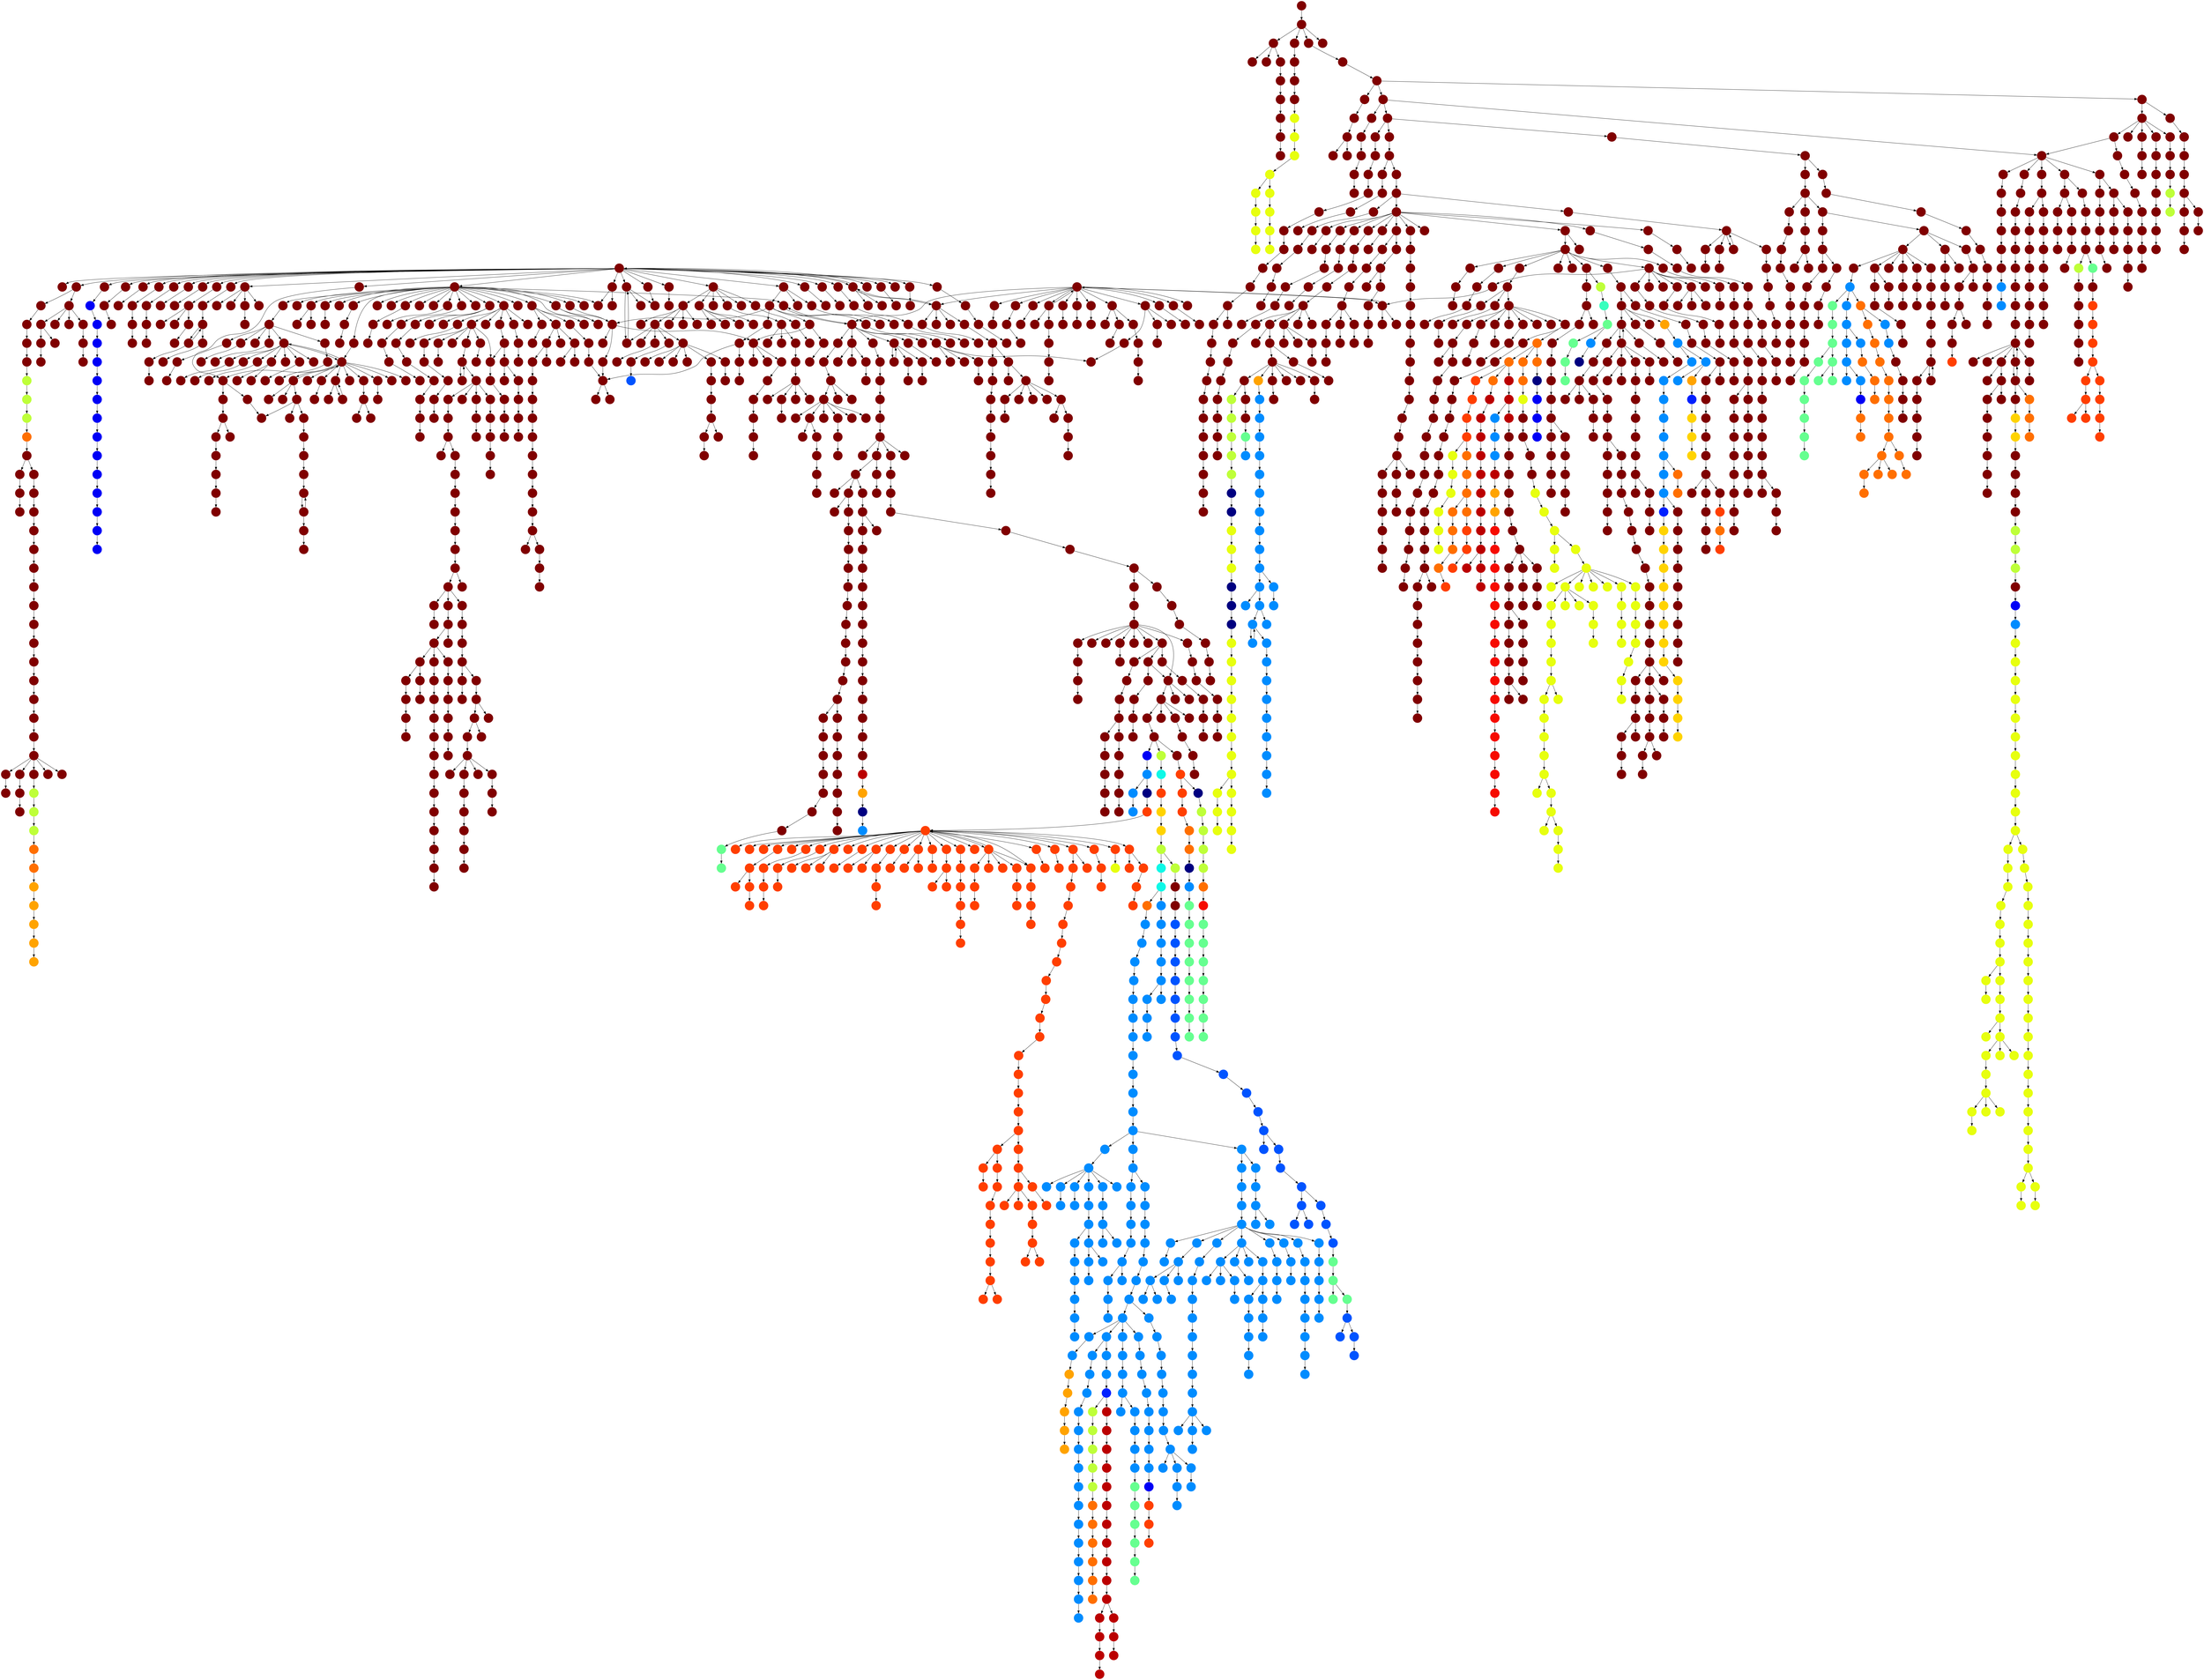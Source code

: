 digraph{
0 [tooltip = "Y", penwidth = 0, style = filled, fillcolor = "#800000", shape = circle, label = ""]
1 [tooltip = "Y", penwidth = 0, style = filled, fillcolor = "#800000", shape = circle, label = ""]
2 [tooltip = "Y", penwidth = 0, style = filled, fillcolor = "#800000", shape = circle, label = ""]
3 [tooltip = "Y", penwidth = 0, style = filled, fillcolor = "#800000", shape = circle, label = ""]
4 [tooltip = "Y", penwidth = 0, style = filled, fillcolor = "#800000", shape = circle, label = ""]
5 [tooltip = "Y", penwidth = 0, style = filled, fillcolor = "#800000", shape = circle, label = ""]
6 [tooltip = "Y", penwidth = 0, style = filled, fillcolor = "#800000", shape = circle, label = ""]
7 [tooltip = "Y", penwidth = 0, style = filled, fillcolor = "#800000", shape = circle, label = ""]
8 [tooltip = "Y", penwidth = 0, style = filled, fillcolor = "#800000", shape = circle, label = ""]
9 [tooltip = "Y", penwidth = 0, style = filled, fillcolor = "#800000", shape = circle, label = ""]
10 [tooltip = "Y", penwidth = 0, style = filled, fillcolor = "#800000", shape = circle, label = ""]
11 [tooltip = "Y", penwidth = 0, style = filled, fillcolor = "#800000", shape = circle, label = ""]
12 [tooltip = "Y", penwidth = 0, style = filled, fillcolor = "#800000", shape = circle, label = ""]
13 [tooltip = "Y", penwidth = 0, style = filled, fillcolor = "#800000", shape = circle, label = ""]
14 [tooltip = "Y", penwidth = 0, style = filled, fillcolor = "#800000", shape = circle, label = ""]
15 [tooltip = "Y", penwidth = 0, style = filled, fillcolor = "#800000", shape = circle, label = ""]
16 [tooltip = "Y", penwidth = 0, style = filled, fillcolor = "#800000", shape = circle, label = ""]
17 [tooltip = "Y", penwidth = 0, style = filled, fillcolor = "#800000", shape = circle, label = ""]
18 [tooltip = "Y", penwidth = 0, style = filled, fillcolor = "#800000", shape = circle, label = ""]
19 [tooltip = "Y", penwidth = 0, style = filled, fillcolor = "#800000", shape = circle, label = ""]
20 [tooltip = "Y", penwidth = 0, style = filled, fillcolor = "#800000", shape = circle, label = ""]
21 [tooltip = "Y", penwidth = 0, style = filled, fillcolor = "#800000", shape = circle, label = ""]
22 [tooltip = "Y", penwidth = 0, style = filled, fillcolor = "#800000", shape = circle, label = ""]
23 [tooltip = "Y", penwidth = 0, style = filled, fillcolor = "#800000", shape = circle, label = ""]
24 [tooltip = "Y", penwidth = 0, style = filled, fillcolor = "#800000", shape = circle, label = ""]
25 [tooltip = "Y", penwidth = 0, style = filled, fillcolor = "#800000", shape = circle, label = ""]
26 [tooltip = "Y", penwidth = 0, style = filled, fillcolor = "#800000", shape = circle, label = ""]
27 [tooltip = "Y", penwidth = 0, style = filled, fillcolor = "#800000", shape = circle, label = ""]
28 [tooltip = "Y", penwidth = 0, style = filled, fillcolor = "#800000", shape = circle, label = ""]
29 [tooltip = "Y", penwidth = 0, style = filled, fillcolor = "#800000", shape = circle, label = ""]
30 [tooltip = "Y", penwidth = 0, style = filled, fillcolor = "#800000", shape = circle, label = ""]
31 [tooltip = "Y", penwidth = 0, style = filled, fillcolor = "#800000", shape = circle, label = ""]
32 [tooltip = "Y", penwidth = 0, style = filled, fillcolor = "#800000", shape = circle, label = ""]
33 [tooltip = "Y", penwidth = 0, style = filled, fillcolor = "#800000", shape = circle, label = ""]
34 [tooltip = "Y", penwidth = 0, style = filled, fillcolor = "#800000", shape = circle, label = ""]
35 [tooltip = "Y", penwidth = 0, style = filled, fillcolor = "#800000", shape = circle, label = ""]
36 [tooltip = "Y", penwidth = 0, style = filled, fillcolor = "#800000", shape = circle, label = ""]
37 [tooltip = "Y", penwidth = 0, style = filled, fillcolor = "#800000", shape = circle, label = ""]
38 [tooltip = "Y", penwidth = 0, style = filled, fillcolor = "#800000", shape = circle, label = ""]
39 [tooltip = "Y", penwidth = 0, style = filled, fillcolor = "#800000", shape = circle, label = ""]
40 [tooltip = "Y", penwidth = 0, style = filled, fillcolor = "#800000", shape = circle, label = ""]
41 [tooltip = "Y", penwidth = 0, style = filled, fillcolor = "#800000", shape = circle, label = ""]
42 [tooltip = "Y", penwidth = 0, style = filled, fillcolor = "#800000", shape = circle, label = ""]
43 [tooltip = "Y", penwidth = 0, style = filled, fillcolor = "#800000", shape = circle, label = ""]
44 [tooltip = "Y", penwidth = 0, style = filled, fillcolor = "#800000", shape = circle, label = ""]
45 [tooltip = "Y", penwidth = 0, style = filled, fillcolor = "#800000", shape = circle, label = ""]
46 [tooltip = "Y", penwidth = 0, style = filled, fillcolor = "#800000", shape = circle, label = ""]
47 [tooltip = "Y", penwidth = 0, style = filled, fillcolor = "#800000", shape = circle, label = ""]
48 [tooltip = "Y", penwidth = 0, style = filled, fillcolor = "#800000", shape = circle, label = ""]
49 [tooltip = "Y", penwidth = 0, style = filled, fillcolor = "#800000", shape = circle, label = ""]
50 [tooltip = "Y", penwidth = 0, style = filled, fillcolor = "#800000", shape = circle, label = ""]
51 [tooltip = "Y", penwidth = 0, style = filled, fillcolor = "#800000", shape = circle, label = ""]
52 [tooltip = "Y", penwidth = 0, style = filled, fillcolor = "#800000", shape = circle, label = ""]
53 [tooltip = "Y", penwidth = 0, style = filled, fillcolor = "#800000", shape = circle, label = ""]
54 [tooltip = "Y", penwidth = 0, style = filled, fillcolor = "#800000", shape = circle, label = ""]
55 [tooltip = "Y", penwidth = 0, style = filled, fillcolor = "#800000", shape = circle, label = ""]
56 [tooltip = "Y", penwidth = 0, style = filled, fillcolor = "#800000", shape = circle, label = ""]
57 [tooltip = "Y", penwidth = 0, style = filled, fillcolor = "#800000", shape = circle, label = ""]
58 [tooltip = "Y", penwidth = 0, style = filled, fillcolor = "#800000", shape = circle, label = ""]
59 [tooltip = "Y", penwidth = 0, style = filled, fillcolor = "#800000", shape = circle, label = ""]
60 [tooltip = "Y", penwidth = 0, style = filled, fillcolor = "#800000", shape = circle, label = ""]
61 [tooltip = "Y", penwidth = 0, style = filled, fillcolor = "#800000", shape = circle, label = ""]
62 [tooltip = "Y", penwidth = 0, style = filled, fillcolor = "#800000", shape = circle, label = ""]
63 [tooltip = "Y", penwidth = 0, style = filled, fillcolor = "#800000", shape = circle, label = ""]
64 [tooltip = "Y", penwidth = 0, style = filled, fillcolor = "#800000", shape = circle, label = ""]
65 [tooltip = "Y", penwidth = 0, style = filled, fillcolor = "#800000", shape = circle, label = ""]
66 [tooltip = "Y", penwidth = 0, style = filled, fillcolor = "#800000", shape = circle, label = ""]
67 [tooltip = "Y", penwidth = 0, style = filled, fillcolor = "#800000", shape = circle, label = ""]
68 [tooltip = "Y", penwidth = 0, style = filled, fillcolor = "#800000", shape = circle, label = ""]
69 [tooltip = "Y", penwidth = 0, style = filled, fillcolor = "#800000", shape = circle, label = ""]
70 [tooltip = "Y", penwidth = 0, style = filled, fillcolor = "#800000", shape = circle, label = ""]
71 [tooltip = "Y", penwidth = 0, style = filled, fillcolor = "#800000", shape = circle, label = ""]
72 [tooltip = "Y", penwidth = 0, style = filled, fillcolor = "#800000", shape = circle, label = ""]
73 [tooltip = "Y", penwidth = 0, style = filled, fillcolor = "#800000", shape = circle, label = ""]
74 [tooltip = "Y", penwidth = 0, style = filled, fillcolor = "#800000", shape = circle, label = ""]
75 [tooltip = "Y", penwidth = 0, style = filled, fillcolor = "#800000", shape = circle, label = ""]
76 [tooltip = "Y", penwidth = 0, style = filled, fillcolor = "#800000", shape = circle, label = ""]
77 [tooltip = "Y", penwidth = 0, style = filled, fillcolor = "#800000", shape = circle, label = ""]
78 [tooltip = "Y", penwidth = 0, style = filled, fillcolor = "#800000", shape = circle, label = ""]
79 [tooltip = "Y", penwidth = 0, style = filled, fillcolor = "#800000", shape = circle, label = ""]
80 [tooltip = "Y", penwidth = 0, style = filled, fillcolor = "#800000", shape = circle, label = ""]
81 [tooltip = "Y", penwidth = 0, style = filled, fillcolor = "#800000", shape = circle, label = ""]
82 [tooltip = "Y", penwidth = 0, style = filled, fillcolor = "#800000", shape = circle, label = ""]
83 [tooltip = "Y", penwidth = 0, style = filled, fillcolor = "#800000", shape = circle, label = ""]
84 [tooltip = "Y", penwidth = 0, style = filled, fillcolor = "#800000", shape = circle, label = ""]
85 [tooltip = "Y", penwidth = 0, style = filled, fillcolor = "#800000", shape = circle, label = ""]
86 [tooltip = "Y", penwidth = 0, style = filled, fillcolor = "#800000", shape = circle, label = ""]
87 [tooltip = "Y", penwidth = 0, style = filled, fillcolor = "#800000", shape = circle, label = ""]
88 [tooltip = "Y", penwidth = 0, style = filled, fillcolor = "#800000", shape = circle, label = ""]
89 [tooltip = "Y", penwidth = 0, style = filled, fillcolor = "#800000", shape = circle, label = ""]
90 [tooltip = "Y", penwidth = 0, style = filled, fillcolor = "#800000", shape = circle, label = ""]
91 [tooltip = "Y", penwidth = 0, style = filled, fillcolor = "#800000", shape = circle, label = ""]
92 [tooltip = "Y", penwidth = 0, style = filled, fillcolor = "#800000", shape = circle, label = ""]
93 [tooltip = "Y", penwidth = 0, style = filled, fillcolor = "#800000", shape = circle, label = ""]
94 [tooltip = "Y", penwidth = 0, style = filled, fillcolor = "#800000", shape = circle, label = ""]
95 [tooltip = "Y", penwidth = 0, style = filled, fillcolor = "#800000", shape = circle, label = ""]
96 [tooltip = "Y", penwidth = 0, style = filled, fillcolor = "#800000", shape = circle, label = ""]
97 [tooltip = "Y", penwidth = 0, style = filled, fillcolor = "#800000", shape = circle, label = ""]
98 [tooltip = "Y", penwidth = 0, style = filled, fillcolor = "#800000", shape = circle, label = ""]
99 [tooltip = "Y", penwidth = 0, style = filled, fillcolor = "#800000", shape = circle, label = ""]
100 [tooltip = "Y", penwidth = 0, style = filled, fillcolor = "#800000", shape = circle, label = ""]
101 [tooltip = "Y", penwidth = 0, style = filled, fillcolor = "#800000", shape = circle, label = ""]
102 [tooltip = "Y", penwidth = 0, style = filled, fillcolor = "#800000", shape = circle, label = ""]
103 [tooltip = "Y", penwidth = 0, style = filled, fillcolor = "#800000", shape = circle, label = ""]
104 [tooltip = "Y", penwidth = 0, style = filled, fillcolor = "#800000", shape = circle, label = ""]
105 [tooltip = "Y", penwidth = 0, style = filled, fillcolor = "#800000", shape = circle, label = ""]
106 [tooltip = "Y", penwidth = 0, style = filled, fillcolor = "#800000", shape = circle, label = ""]
107 [tooltip = "Y", penwidth = 0, style = filled, fillcolor = "#800000", shape = circle, label = ""]
108 [tooltip = "Y", penwidth = 0, style = filled, fillcolor = "#800000", shape = circle, label = ""]
109 [tooltip = "Y", penwidth = 0, style = filled, fillcolor = "#800000", shape = circle, label = ""]
110 [tooltip = "Y", penwidth = 0, style = filled, fillcolor = "#800000", shape = circle, label = ""]
111 [tooltip = "Y", penwidth = 0, style = filled, fillcolor = "#800000", shape = circle, label = ""]
112 [tooltip = "Y", penwidth = 0, style = filled, fillcolor = "#800000", shape = circle, label = ""]
113 [tooltip = "Y", penwidth = 0, style = filled, fillcolor = "#800000", shape = circle, label = ""]
114 [tooltip = "Y", penwidth = 0, style = filled, fillcolor = "#800000", shape = circle, label = ""]
115 [tooltip = "Y", penwidth = 0, style = filled, fillcolor = "#800000", shape = circle, label = ""]
116 [tooltip = "Y", penwidth = 0, style = filled, fillcolor = "#800000", shape = circle, label = ""]
117 [tooltip = "Y", penwidth = 0, style = filled, fillcolor = "#800000", shape = circle, label = ""]
118 [tooltip = "Y", penwidth = 0, style = filled, fillcolor = "#800000", shape = circle, label = ""]
119 [tooltip = "Y", penwidth = 0, style = filled, fillcolor = "#800000", shape = circle, label = ""]
120 [tooltip = "Y", penwidth = 0, style = filled, fillcolor = "#800000", shape = circle, label = ""]
121 [tooltip = "Y", penwidth = 0, style = filled, fillcolor = "#800000", shape = circle, label = ""]
122 [tooltip = "Y", penwidth = 0, style = filled, fillcolor = "#800000", shape = circle, label = ""]
123 [tooltip = "Y", penwidth = 0, style = filled, fillcolor = "#800000", shape = circle, label = ""]
124 [tooltip = "Y", penwidth = 0, style = filled, fillcolor = "#800000", shape = circle, label = ""]
125 [tooltip = "Y", penwidth = 0, style = filled, fillcolor = "#800000", shape = circle, label = ""]
126 [tooltip = "Y", penwidth = 0, style = filled, fillcolor = "#800000", shape = circle, label = ""]
127 [tooltip = "Y", penwidth = 0, style = filled, fillcolor = "#800000", shape = circle, label = ""]
128 [tooltip = "Y", penwidth = 0, style = filled, fillcolor = "#800000", shape = circle, label = ""]
129 [tooltip = "Y", penwidth = 0, style = filled, fillcolor = "#800000", shape = circle, label = ""]
130 [tooltip = "Y", penwidth = 0, style = filled, fillcolor = "#800000", shape = circle, label = ""]
131 [tooltip = "Y", penwidth = 0, style = filled, fillcolor = "#800000", shape = circle, label = ""]
132 [tooltip = "Y", penwidth = 0, style = filled, fillcolor = "#800000", shape = circle, label = ""]
133 [tooltip = "Y", penwidth = 0, style = filled, fillcolor = "#800000", shape = circle, label = ""]
134 [tooltip = "Y", penwidth = 0, style = filled, fillcolor = "#800000", shape = circle, label = ""]
135 [tooltip = "Y", penwidth = 0, style = filled, fillcolor = "#800000", shape = circle, label = ""]
136 [tooltip = "Y", penwidth = 0, style = filled, fillcolor = "#800000", shape = circle, label = ""]
137 [tooltip = "Y", penwidth = 0, style = filled, fillcolor = "#800000", shape = circle, label = ""]
138 [tooltip = "Y", penwidth = 0, style = filled, fillcolor = "#800000", shape = circle, label = ""]
139 [tooltip = "Y", penwidth = 0, style = filled, fillcolor = "#800000", shape = circle, label = ""]
140 [tooltip = "Y", penwidth = 0, style = filled, fillcolor = "#800000", shape = circle, label = ""]
141 [tooltip = "Y", penwidth = 0, style = filled, fillcolor = "#800000", shape = circle, label = ""]
142 [tooltip = "Y", penwidth = 0, style = filled, fillcolor = "#800000", shape = circle, label = ""]
143 [tooltip = "Y", penwidth = 0, style = filled, fillcolor = "#800000", shape = circle, label = ""]
144 [tooltip = "Y", penwidth = 0, style = filled, fillcolor = "#800000", shape = circle, label = ""]
145 [tooltip = "Y", penwidth = 0, style = filled, fillcolor = "#800000", shape = circle, label = ""]
146 [tooltip = "Y", penwidth = 0, style = filled, fillcolor = "#800000", shape = circle, label = ""]
147 [tooltip = "Y", penwidth = 0, style = filled, fillcolor = "#800000", shape = circle, label = ""]
148 [tooltip = "Y", penwidth = 0, style = filled, fillcolor = "#800000", shape = circle, label = ""]
149 [tooltip = "Y", penwidth = 0, style = filled, fillcolor = "#800000", shape = circle, label = ""]
150 [tooltip = "Y", penwidth = 0, style = filled, fillcolor = "#800000", shape = circle, label = ""]
151 [tooltip = "Y", penwidth = 0, style = filled, fillcolor = "#800000", shape = circle, label = ""]
152 [tooltip = "Y", penwidth = 0, style = filled, fillcolor = "#800000", shape = circle, label = ""]
153 [tooltip = "Y", penwidth = 0, style = filled, fillcolor = "#800000", shape = circle, label = ""]
154 [tooltip = "Y", penwidth = 0, style = filled, fillcolor = "#800000", shape = circle, label = ""]
155 [tooltip = "Y", penwidth = 0, style = filled, fillcolor = "#800000", shape = circle, label = ""]
156 [tooltip = "Y", penwidth = 0, style = filled, fillcolor = "#800000", shape = circle, label = ""]
157 [tooltip = "Y", penwidth = 0, style = filled, fillcolor = "#800000", shape = circle, label = ""]
158 [tooltip = "Y", penwidth = 0, style = filled, fillcolor = "#800000", shape = circle, label = ""]
159 [tooltip = "Y", penwidth = 0, style = filled, fillcolor = "#800000", shape = circle, label = ""]
160 [tooltip = "Y", penwidth = 0, style = filled, fillcolor = "#800000", shape = circle, label = ""]
161 [tooltip = "Y", penwidth = 0, style = filled, fillcolor = "#800000", shape = circle, label = ""]
162 [tooltip = "Y", penwidth = 0, style = filled, fillcolor = "#800000", shape = circle, label = ""]
163 [tooltip = "Y", penwidth = 0, style = filled, fillcolor = "#800000", shape = circle, label = ""]
164 [tooltip = "Y", penwidth = 0, style = filled, fillcolor = "#800000", shape = circle, label = ""]
165 [tooltip = "Y", penwidth = 0, style = filled, fillcolor = "#800000", shape = circle, label = ""]
166 [tooltip = "Y", penwidth = 0, style = filled, fillcolor = "#800000", shape = circle, label = ""]
167 [tooltip = "Y", penwidth = 0, style = filled, fillcolor = "#800000", shape = circle, label = ""]
168 [tooltip = "Y", penwidth = 0, style = filled, fillcolor = "#800000", shape = circle, label = ""]
169 [tooltip = "Y", penwidth = 0, style = filled, fillcolor = "#800000", shape = circle, label = ""]
170 [tooltip = "Y", penwidth = 0, style = filled, fillcolor = "#800000", shape = circle, label = ""]
171 [tooltip = "Y", penwidth = 0, style = filled, fillcolor = "#800000", shape = circle, label = ""]
172 [tooltip = "Y", penwidth = 0, style = filled, fillcolor = "#800000", shape = circle, label = ""]
173 [tooltip = "Y", penwidth = 0, style = filled, fillcolor = "#800000", shape = circle, label = ""]
174 [tooltip = "Y", penwidth = 0, style = filled, fillcolor = "#800000", shape = circle, label = ""]
175 [tooltip = "Y", penwidth = 0, style = filled, fillcolor = "#800000", shape = circle, label = ""]
176 [tooltip = "Y", penwidth = 0, style = filled, fillcolor = "#800000", shape = circle, label = ""]
177 [tooltip = "Y", penwidth = 0, style = filled, fillcolor = "#800000", shape = circle, label = ""]
178 [tooltip = "Y", penwidth = 0, style = filled, fillcolor = "#800000", shape = circle, label = ""]
179 [tooltip = "Y", penwidth = 0, style = filled, fillcolor = "#800000", shape = circle, label = ""]
180 [tooltip = "Y", penwidth = 0, style = filled, fillcolor = "#800000", shape = circle, label = ""]
181 [tooltip = "Y", penwidth = 0, style = filled, fillcolor = "#800000", shape = circle, label = ""]
182 [tooltip = "Y", penwidth = 0, style = filled, fillcolor = "#800000", shape = circle, label = ""]
183 [tooltip = "Y", penwidth = 0, style = filled, fillcolor = "#800000", shape = circle, label = ""]
184 [tooltip = "Y", penwidth = 0, style = filled, fillcolor = "#800000", shape = circle, label = ""]
185 [tooltip = "Y", penwidth = 0, style = filled, fillcolor = "#800000", shape = circle, label = ""]
186 [tooltip = "Y", penwidth = 0, style = filled, fillcolor = "#800000", shape = circle, label = ""]
187 [tooltip = "Y", penwidth = 0, style = filled, fillcolor = "#800000", shape = circle, label = ""]
188 [tooltip = "Y", penwidth = 0, style = filled, fillcolor = "#800000", shape = circle, label = ""]
189 [tooltip = "Y", penwidth = 0, style = filled, fillcolor = "#800000", shape = circle, label = ""]
190 [tooltip = "Y", penwidth = 0, style = filled, fillcolor = "#800000", shape = circle, label = ""]
191 [tooltip = "Y", penwidth = 0, style = filled, fillcolor = "#800000", shape = circle, label = ""]
192 [tooltip = "Y", penwidth = 0, style = filled, fillcolor = "#800000", shape = circle, label = ""]
193 [tooltip = "Y", penwidth = 0, style = filled, fillcolor = "#800000", shape = circle, label = ""]
194 [tooltip = "Y", penwidth = 0, style = filled, fillcolor = "#800000", shape = circle, label = ""]
195 [tooltip = "Y", penwidth = 0, style = filled, fillcolor = "#800000", shape = circle, label = ""]
196 [tooltip = "Y", penwidth = 0, style = filled, fillcolor = "#800000", shape = circle, label = ""]
197 [tooltip = "Y", penwidth = 0, style = filled, fillcolor = "#800000", shape = circle, label = ""]
198 [tooltip = "Y", penwidth = 0, style = filled, fillcolor = "#800000", shape = circle, label = ""]
199 [tooltip = "Y", penwidth = 0, style = filled, fillcolor = "#800000", shape = circle, label = ""]
200 [tooltip = "Y", penwidth = 0, style = filled, fillcolor = "#800000", shape = circle, label = ""]
201 [tooltip = "Y", penwidth = 0, style = filled, fillcolor = "#800000", shape = circle, label = ""]
202 [tooltip = "Y", penwidth = 0, style = filled, fillcolor = "#800000", shape = circle, label = ""]
203 [tooltip = "Y", penwidth = 0, style = filled, fillcolor = "#800000", shape = circle, label = ""]
204 [tooltip = "Y", penwidth = 0, style = filled, fillcolor = "#800000", shape = circle, label = ""]
205 [tooltip = "Y", penwidth = 0, style = filled, fillcolor = "#800000", shape = circle, label = ""]
206 [tooltip = "Y", penwidth = 0, style = filled, fillcolor = "#800000", shape = circle, label = ""]
207 [tooltip = "Y", penwidth = 0, style = filled, fillcolor = "#800000", shape = circle, label = ""]
208 [tooltip = "Y", penwidth = 0, style = filled, fillcolor = "#800000", shape = circle, label = ""]
209 [tooltip = "Y", penwidth = 0, style = filled, fillcolor = "#800000", shape = circle, label = ""]
210 [tooltip = "Y", penwidth = 0, style = filled, fillcolor = "#800000", shape = circle, label = ""]
211 [tooltip = "Y", penwidth = 0, style = filled, fillcolor = "#800000", shape = circle, label = ""]
212 [tooltip = "Y", penwidth = 0, style = filled, fillcolor = "#800000", shape = circle, label = ""]
213 [tooltip = "Y", penwidth = 0, style = filled, fillcolor = "#800000", shape = circle, label = ""]
214 [tooltip = "Y", penwidth = 0, style = filled, fillcolor = "#800000", shape = circle, label = ""]
215 [tooltip = "Y", penwidth = 0, style = filled, fillcolor = "#800000", shape = circle, label = ""]
216 [tooltip = "Y", penwidth = 0, style = filled, fillcolor = "#800000", shape = circle, label = ""]
217 [tooltip = "Y", penwidth = 0, style = filled, fillcolor = "#800000", shape = circle, label = ""]
218 [tooltip = "Y", penwidth = 0, style = filled, fillcolor = "#800000", shape = circle, label = ""]
219 [tooltip = "Y", penwidth = 0, style = filled, fillcolor = "#800000", shape = circle, label = ""]
220 [tooltip = "Y", penwidth = 0, style = filled, fillcolor = "#800000", shape = circle, label = ""]
221 [tooltip = "Y", penwidth = 0, style = filled, fillcolor = "#800000", shape = circle, label = ""]
222 [tooltip = "Y", penwidth = 0, style = filled, fillcolor = "#800000", shape = circle, label = ""]
223 [tooltip = "Y", penwidth = 0, style = filled, fillcolor = "#800000", shape = circle, label = ""]
224 [tooltip = "Y", penwidth = 0, style = filled, fillcolor = "#800000", shape = circle, label = ""]
225 [tooltip = "Y", penwidth = 0, style = filled, fillcolor = "#800000", shape = circle, label = ""]
226 [tooltip = "Y", penwidth = 0, style = filled, fillcolor = "#800000", shape = circle, label = ""]
227 [tooltip = "Y", penwidth = 0, style = filled, fillcolor = "#800000", shape = circle, label = ""]
228 [tooltip = "Y", penwidth = 0, style = filled, fillcolor = "#800000", shape = circle, label = ""]
229 [tooltip = "Y", penwidth = 0, style = filled, fillcolor = "#800000", shape = circle, label = ""]
230 [tooltip = "Y", penwidth = 0, style = filled, fillcolor = "#800000", shape = circle, label = ""]
231 [tooltip = "Y", penwidth = 0, style = filled, fillcolor = "#800000", shape = circle, label = ""]
232 [tooltip = "Y", penwidth = 0, style = filled, fillcolor = "#800000", shape = circle, label = ""]
233 [tooltip = "Y", penwidth = 0, style = filled, fillcolor = "#800000", shape = circle, label = ""]
234 [tooltip = "Y", penwidth = 0, style = filled, fillcolor = "#800000", shape = circle, label = ""]
235 [tooltip = "Y", penwidth = 0, style = filled, fillcolor = "#800000", shape = circle, label = ""]
236 [tooltip = "Y", penwidth = 0, style = filled, fillcolor = "#800000", shape = circle, label = ""]
237 [tooltip = "Y", penwidth = 0, style = filled, fillcolor = "#800000", shape = circle, label = ""]
238 [tooltip = "Y", penwidth = 0, style = filled, fillcolor = "#800000", shape = circle, label = ""]
239 [tooltip = "Y", penwidth = 0, style = filled, fillcolor = "#800000", shape = circle, label = ""]
240 [tooltip = "Y", penwidth = 0, style = filled, fillcolor = "#800000", shape = circle, label = ""]
241 [tooltip = "Y", penwidth = 0, style = filled, fillcolor = "#800000", shape = circle, label = ""]
242 [tooltip = "Y", penwidth = 0, style = filled, fillcolor = "#800000", shape = circle, label = ""]
243 [tooltip = "Y", penwidth = 0, style = filled, fillcolor = "#800000", shape = circle, label = ""]
244 [tooltip = "Y", penwidth = 0, style = filled, fillcolor = "#800000", shape = circle, label = ""]
245 [tooltip = "Y", penwidth = 0, style = filled, fillcolor = "#800000", shape = circle, label = ""]
246 [tooltip = "Y", penwidth = 0, style = filled, fillcolor = "#800000", shape = circle, label = ""]
247 [tooltip = "Y", penwidth = 0, style = filled, fillcolor = "#800000", shape = circle, label = ""]
248 [tooltip = "Y", penwidth = 0, style = filled, fillcolor = "#800000", shape = circle, label = ""]
249 [tooltip = "Y", penwidth = 0, style = filled, fillcolor = "#800000", shape = circle, label = ""]
250 [tooltip = "Y", penwidth = 0, style = filled, fillcolor = "#800000", shape = circle, label = ""]
251 [tooltip = "Y", penwidth = 0, style = filled, fillcolor = "#800000", shape = circle, label = ""]
252 [tooltip = "Y", penwidth = 0, style = filled, fillcolor = "#800000", shape = circle, label = ""]
253 [tooltip = "Y", penwidth = 0, style = filled, fillcolor = "#800000", shape = circle, label = ""]
254 [tooltip = "Y", penwidth = 0, style = filled, fillcolor = "#800000", shape = circle, label = ""]
255 [tooltip = "Y", penwidth = 0, style = filled, fillcolor = "#800000", shape = circle, label = ""]
256 [tooltip = "Y", penwidth = 0, style = filled, fillcolor = "#800000", shape = circle, label = ""]
257 [tooltip = "Y", penwidth = 0, style = filled, fillcolor = "#800000", shape = circle, label = ""]
258 [tooltip = "Y", penwidth = 0, style = filled, fillcolor = "#800000", shape = circle, label = ""]
259 [tooltip = "Y", penwidth = 0, style = filled, fillcolor = "#800000", shape = circle, label = ""]
260 [tooltip = "Y", penwidth = 0, style = filled, fillcolor = "#800000", shape = circle, label = ""]
261 [tooltip = "Y", penwidth = 0, style = filled, fillcolor = "#800000", shape = circle, label = ""]
262 [tooltip = "Y", penwidth = 0, style = filled, fillcolor = "#800000", shape = circle, label = ""]
263 [tooltip = "Y", penwidth = 0, style = filled, fillcolor = "#800000", shape = circle, label = ""]
264 [tooltip = "Y", penwidth = 0, style = filled, fillcolor = "#800000", shape = circle, label = ""]
265 [tooltip = "Y", penwidth = 0, style = filled, fillcolor = "#800000", shape = circle, label = ""]
266 [tooltip = "Y", penwidth = 0, style = filled, fillcolor = "#800000", shape = circle, label = ""]
267 [tooltip = "Y", penwidth = 0, style = filled, fillcolor = "#800000", shape = circle, label = ""]
268 [tooltip = "Y", penwidth = 0, style = filled, fillcolor = "#800000", shape = circle, label = ""]
269 [tooltip = "Y", penwidth = 0, style = filled, fillcolor = "#800000", shape = circle, label = ""]
270 [tooltip = "Y", penwidth = 0, style = filled, fillcolor = "#800000", shape = circle, label = ""]
271 [tooltip = "Y", penwidth = 0, style = filled, fillcolor = "#800000", shape = circle, label = ""]
272 [tooltip = "Y", penwidth = 0, style = filled, fillcolor = "#800000", shape = circle, label = ""]
273 [tooltip = "Y", penwidth = 0, style = filled, fillcolor = "#800000", shape = circle, label = ""]
274 [tooltip = "Y", penwidth = 0, style = filled, fillcolor = "#800000", shape = circle, label = ""]
275 [tooltip = "Y", penwidth = 0, style = filled, fillcolor = "#800000", shape = circle, label = ""]
276 [tooltip = "Y", penwidth = 0, style = filled, fillcolor = "#800000", shape = circle, label = ""]
277 [tooltip = "Y", penwidth = 0, style = filled, fillcolor = "#800000", shape = circle, label = ""]
278 [tooltip = "Y", penwidth = 0, style = filled, fillcolor = "#800000", shape = circle, label = ""]
279 [tooltip = "Y", penwidth = 0, style = filled, fillcolor = "#800000", shape = circle, label = ""]
280 [tooltip = "Y", penwidth = 0, style = filled, fillcolor = "#800000", shape = circle, label = ""]
281 [tooltip = "Y", penwidth = 0, style = filled, fillcolor = "#800000", shape = circle, label = ""]
282 [tooltip = "Y", penwidth = 0, style = filled, fillcolor = "#800000", shape = circle, label = ""]
283 [tooltip = "Y", penwidth = 0, style = filled, fillcolor = "#800000", shape = circle, label = ""]
284 [tooltip = "Y", penwidth = 0, style = filled, fillcolor = "#800000", shape = circle, label = ""]
285 [tooltip = "Y", penwidth = 0, style = filled, fillcolor = "#800000", shape = circle, label = ""]
286 [tooltip = "Y", penwidth = 0, style = filled, fillcolor = "#800000", shape = circle, label = ""]
287 [tooltip = "Y", penwidth = 0, style = filled, fillcolor = "#800000", shape = circle, label = ""]
288 [tooltip = "Y", penwidth = 0, style = filled, fillcolor = "#800000", shape = circle, label = ""]
289 [tooltip = "Y", penwidth = 0, style = filled, fillcolor = "#800000", shape = circle, label = ""]
290 [tooltip = "Y", penwidth = 0, style = filled, fillcolor = "#800000", shape = circle, label = ""]
291 [tooltip = "Y", penwidth = 0, style = filled, fillcolor = "#800000", shape = circle, label = ""]
292 [tooltip = "Y", penwidth = 0, style = filled, fillcolor = "#800000", shape = circle, label = ""]
293 [tooltip = "Y", penwidth = 0, style = filled, fillcolor = "#800000", shape = circle, label = ""]
294 [tooltip = "Y", penwidth = 0, style = filled, fillcolor = "#800000", shape = circle, label = ""]
295 [tooltip = "Y", penwidth = 0, style = filled, fillcolor = "#800000", shape = circle, label = ""]
296 [tooltip = "Y", penwidth = 0, style = filled, fillcolor = "#800000", shape = circle, label = ""]
297 [tooltip = "Y", penwidth = 0, style = filled, fillcolor = "#800000", shape = circle, label = ""]
298 [tooltip = "Y", penwidth = 0, style = filled, fillcolor = "#800000", shape = circle, label = ""]
299 [tooltip = "Y", penwidth = 0, style = filled, fillcolor = "#800000", shape = circle, label = ""]
300 [tooltip = "Y", penwidth = 0, style = filled, fillcolor = "#800000", shape = circle, label = ""]
301 [tooltip = "Y", penwidth = 0, style = filled, fillcolor = "#800000", shape = circle, label = ""]
302 [tooltip = "Y", penwidth = 0, style = filled, fillcolor = "#800000", shape = circle, label = ""]
303 [tooltip = "Y", penwidth = 0, style = filled, fillcolor = "#800000", shape = circle, label = ""]
304 [tooltip = "Y", penwidth = 0, style = filled, fillcolor = "#800000", shape = circle, label = ""]
305 [tooltip = "Y", penwidth = 0, style = filled, fillcolor = "#800000", shape = circle, label = ""]
306 [tooltip = "Y", penwidth = 0, style = filled, fillcolor = "#800000", shape = circle, label = ""]
307 [tooltip = "Y", penwidth = 0, style = filled, fillcolor = "#800000", shape = circle, label = ""]
308 [tooltip = "Y", penwidth = 0, style = filled, fillcolor = "#800000", shape = circle, label = ""]
309 [tooltip = "Y", penwidth = 0, style = filled, fillcolor = "#800000", shape = circle, label = ""]
310 [tooltip = "Y", penwidth = 0, style = filled, fillcolor = "#800000", shape = circle, label = ""]
311 [tooltip = "Y", penwidth = 0, style = filled, fillcolor = "#800000", shape = circle, label = ""]
312 [tooltip = "Y", penwidth = 0, style = filled, fillcolor = "#800000", shape = circle, label = ""]
313 [tooltip = "Y", penwidth = 0, style = filled, fillcolor = "#800000", shape = circle, label = ""]
314 [tooltip = "Y", penwidth = 0, style = filled, fillcolor = "#800000", shape = circle, label = ""]
315 [tooltip = "Y", penwidth = 0, style = filled, fillcolor = "#800000", shape = circle, label = ""]
316 [tooltip = "Y", penwidth = 0, style = filled, fillcolor = "#800000", shape = circle, label = ""]
317 [tooltip = "Y", penwidth = 0, style = filled, fillcolor = "#800000", shape = circle, label = ""]
318 [tooltip = "Y", penwidth = 0, style = filled, fillcolor = "#800000", shape = circle, label = ""]
319 [tooltip = "Y", penwidth = 0, style = filled, fillcolor = "#800000", shape = circle, label = ""]
320 [tooltip = "Y", penwidth = 0, style = filled, fillcolor = "#800000", shape = circle, label = ""]
321 [tooltip = "Y", penwidth = 0, style = filled, fillcolor = "#800000", shape = circle, label = ""]
322 [tooltip = "Y", penwidth = 0, style = filled, fillcolor = "#800000", shape = circle, label = ""]
323 [tooltip = "Y", penwidth = 0, style = filled, fillcolor = "#800000", shape = circle, label = ""]
324 [tooltip = "Y", penwidth = 0, style = filled, fillcolor = "#800000", shape = circle, label = ""]
325 [tooltip = "Y", penwidth = 0, style = filled, fillcolor = "#800000", shape = circle, label = ""]
326 [tooltip = "Y", penwidth = 0, style = filled, fillcolor = "#800000", shape = circle, label = ""]
327 [tooltip = "Y", penwidth = 0, style = filled, fillcolor = "#800000", shape = circle, label = ""]
328 [tooltip = "Y", penwidth = 0, style = filled, fillcolor = "#800000", shape = circle, label = ""]
329 [tooltip = "Y", penwidth = 0, style = filled, fillcolor = "#800000", shape = circle, label = ""]
330 [tooltip = "Y", penwidth = 0, style = filled, fillcolor = "#800000", shape = circle, label = ""]
331 [tooltip = "Y", penwidth = 0, style = filled, fillcolor = "#800000", shape = circle, label = ""]
332 [tooltip = "Y", penwidth = 0, style = filled, fillcolor = "#800000", shape = circle, label = ""]
333 [tooltip = "Y", penwidth = 0, style = filled, fillcolor = "#800000", shape = circle, label = ""]
334 [tooltip = "Y", penwidth = 0, style = filled, fillcolor = "#800000", shape = circle, label = ""]
335 [tooltip = "Y", penwidth = 0, style = filled, fillcolor = "#800000", shape = circle, label = ""]
336 [tooltip = "Y", penwidth = 0, style = filled, fillcolor = "#800000", shape = circle, label = ""]
337 [tooltip = "Y", penwidth = 0, style = filled, fillcolor = "#800000", shape = circle, label = ""]
338 [tooltip = "Y", penwidth = 0, style = filled, fillcolor = "#800000", shape = circle, label = ""]
339 [tooltip = "Y", penwidth = 0, style = filled, fillcolor = "#800000", shape = circle, label = ""]
340 [tooltip = "Y", penwidth = 0, style = filled, fillcolor = "#800000", shape = circle, label = ""]
341 [tooltip = "Y", penwidth = 0, style = filled, fillcolor = "#800000", shape = circle, label = ""]
342 [tooltip = "Y", penwidth = 0, style = filled, fillcolor = "#800000", shape = circle, label = ""]
343 [tooltip = "Y", penwidth = 0, style = filled, fillcolor = "#800000", shape = circle, label = ""]
344 [tooltip = "Y", penwidth = 0, style = filled, fillcolor = "#800000", shape = circle, label = ""]
345 [tooltip = "Y", penwidth = 0, style = filled, fillcolor = "#800000", shape = circle, label = ""]
346 [tooltip = "Y", penwidth = 0, style = filled, fillcolor = "#800000", shape = circle, label = ""]
347 [tooltip = "Y", penwidth = 0, style = filled, fillcolor = "#800000", shape = circle, label = ""]
348 [tooltip = "Y", penwidth = 0, style = filled, fillcolor = "#800000", shape = circle, label = ""]
349 [tooltip = "Y", penwidth = 0, style = filled, fillcolor = "#800000", shape = circle, label = ""]
350 [tooltip = "Y", penwidth = 0, style = filled, fillcolor = "#800000", shape = circle, label = ""]
351 [tooltip = "Y", penwidth = 0, style = filled, fillcolor = "#800000", shape = circle, label = ""]
352 [tooltip = "Y", penwidth = 0, style = filled, fillcolor = "#800000", shape = circle, label = ""]
353 [tooltip = "Y", penwidth = 0, style = filled, fillcolor = "#800000", shape = circle, label = ""]
354 [tooltip = "Y", penwidth = 0, style = filled, fillcolor = "#800000", shape = circle, label = ""]
355 [tooltip = "Y", penwidth = 0, style = filled, fillcolor = "#800000", shape = circle, label = ""]
356 [tooltip = "Y", penwidth = 0, style = filled, fillcolor = "#800000", shape = circle, label = ""]
357 [tooltip = "Y", penwidth = 0, style = filled, fillcolor = "#800000", shape = circle, label = ""]
358 [tooltip = "Y", penwidth = 0, style = filled, fillcolor = "#800000", shape = circle, label = ""]
359 [tooltip = "Y", penwidth = 0, style = filled, fillcolor = "#800000", shape = circle, label = ""]
360 [tooltip = "Y", penwidth = 0, style = filled, fillcolor = "#800000", shape = circle, label = ""]
361 [tooltip = "Y", penwidth = 0, style = filled, fillcolor = "#800000", shape = circle, label = ""]
362 [tooltip = "Y", penwidth = 0, style = filled, fillcolor = "#800000", shape = circle, label = ""]
363 [tooltip = "Y", penwidth = 0, style = filled, fillcolor = "#800000", shape = circle, label = ""]
364 [tooltip = "Y", penwidth = 0, style = filled, fillcolor = "#800000", shape = circle, label = ""]
365 [tooltip = "Y", penwidth = 0, style = filled, fillcolor = "#800000", shape = circle, label = ""]
366 [tooltip = "Y", penwidth = 0, style = filled, fillcolor = "#800000", shape = circle, label = ""]
367 [tooltip = "Y", penwidth = 0, style = filled, fillcolor = "#800000", shape = circle, label = ""]
368 [tooltip = "Y", penwidth = 0, style = filled, fillcolor = "#800000", shape = circle, label = ""]
369 [tooltip = "Y", penwidth = 0, style = filled, fillcolor = "#800000", shape = circle, label = ""]
370 [tooltip = "Y", penwidth = 0, style = filled, fillcolor = "#800000", shape = circle, label = ""]
371 [tooltip = "Y", penwidth = 0, style = filled, fillcolor = "#800000", shape = circle, label = ""]
372 [tooltip = "Y", penwidth = 0, style = filled, fillcolor = "#800000", shape = circle, label = ""]
373 [tooltip = "Y", penwidth = 0, style = filled, fillcolor = "#800000", shape = circle, label = ""]
374 [tooltip = "Y", penwidth = 0, style = filled, fillcolor = "#800000", shape = circle, label = ""]
375 [tooltip = "Y", penwidth = 0, style = filled, fillcolor = "#800000", shape = circle, label = ""]
376 [tooltip = "Y", penwidth = 0, style = filled, fillcolor = "#800000", shape = circle, label = ""]
377 [tooltip = "Y", penwidth = 0, style = filled, fillcolor = "#800000", shape = circle, label = ""]
378 [tooltip = "Y", penwidth = 0, style = filled, fillcolor = "#800000", shape = circle, label = ""]
379 [tooltip = "Y", penwidth = 0, style = filled, fillcolor = "#800000", shape = circle, label = ""]
380 [tooltip = "Y", penwidth = 0, style = filled, fillcolor = "#800000", shape = circle, label = ""]
381 [tooltip = "Y", penwidth = 0, style = filled, fillcolor = "#800000", shape = circle, label = ""]
382 [tooltip = "Y", penwidth = 0, style = filled, fillcolor = "#800000", shape = circle, label = ""]
383 [tooltip = "Y", penwidth = 0, style = filled, fillcolor = "#800000", shape = circle, label = ""]
384 [tooltip = "Y", penwidth = 0, style = filled, fillcolor = "#800000", shape = circle, label = ""]
385 [tooltip = "Y", penwidth = 0, style = filled, fillcolor = "#800000", shape = circle, label = ""]
386 [tooltip = "Y", penwidth = 0, style = filled, fillcolor = "#800000", shape = circle, label = ""]
387 [tooltip = "Y", penwidth = 0, style = filled, fillcolor = "#800000", shape = circle, label = ""]
388 [tooltip = "Y", penwidth = 0, style = filled, fillcolor = "#800000", shape = circle, label = ""]
389 [tooltip = "Y", penwidth = 0, style = filled, fillcolor = "#800000", shape = circle, label = ""]
390 [tooltip = "Y", penwidth = 0, style = filled, fillcolor = "#800000", shape = circle, label = ""]
391 [tooltip = "Y", penwidth = 0, style = filled, fillcolor = "#800000", shape = circle, label = ""]
392 [tooltip = "Y", penwidth = 0, style = filled, fillcolor = "#800000", shape = circle, label = ""]
393 [tooltip = "Y", penwidth = 0, style = filled, fillcolor = "#800000", shape = circle, label = ""]
394 [tooltip = "Y", penwidth = 0, style = filled, fillcolor = "#800000", shape = circle, label = ""]
395 [tooltip = "Y", penwidth = 0, style = filled, fillcolor = "#800000", shape = circle, label = ""]
396 [tooltip = "Y", penwidth = 0, style = filled, fillcolor = "#800000", shape = circle, label = ""]
397 [tooltip = "Y", penwidth = 0, style = filled, fillcolor = "#800000", shape = circle, label = ""]
398 [tooltip = "Y", penwidth = 0, style = filled, fillcolor = "#800000", shape = circle, label = ""]
399 [tooltip = "Y", penwidth = 0, style = filled, fillcolor = "#800000", shape = circle, label = ""]
400 [tooltip = "Y", penwidth = 0, style = filled, fillcolor = "#800000", shape = circle, label = ""]
401 [tooltip = "Y", penwidth = 0, style = filled, fillcolor = "#800000", shape = circle, label = ""]
402 [tooltip = "Y", penwidth = 0, style = filled, fillcolor = "#800000", shape = circle, label = ""]
403 [tooltip = "Y", penwidth = 0, style = filled, fillcolor = "#800000", shape = circle, label = ""]
404 [tooltip = "Y", penwidth = 0, style = filled, fillcolor = "#800000", shape = circle, label = ""]
405 [tooltip = "Y", penwidth = 0, style = filled, fillcolor = "#800000", shape = circle, label = ""]
406 [tooltip = "Y", penwidth = 0, style = filled, fillcolor = "#800000", shape = circle, label = ""]
407 [tooltip = "Y", penwidth = 0, style = filled, fillcolor = "#800000", shape = circle, label = ""]
408 [tooltip = "Y", penwidth = 0, style = filled, fillcolor = "#800000", shape = circle, label = ""]
409 [tooltip = "Y", penwidth = 0, style = filled, fillcolor = "#800000", shape = circle, label = ""]
410 [tooltip = "Y", penwidth = 0, style = filled, fillcolor = "#800000", shape = circle, label = ""]
411 [tooltip = "Y", penwidth = 0, style = filled, fillcolor = "#800000", shape = circle, label = ""]
412 [tooltip = "Y", penwidth = 0, style = filled, fillcolor = "#800000", shape = circle, label = ""]
413 [tooltip = "Y", penwidth = 0, style = filled, fillcolor = "#800000", shape = circle, label = ""]
414 [tooltip = "Y", penwidth = 0, style = filled, fillcolor = "#800000", shape = circle, label = ""]
415 [tooltip = "Y", penwidth = 0, style = filled, fillcolor = "#800000", shape = circle, label = ""]
416 [tooltip = "Y", penwidth = 0, style = filled, fillcolor = "#800000", shape = circle, label = ""]
417 [tooltip = "Y", penwidth = 0, style = filled, fillcolor = "#800000", shape = circle, label = ""]
418 [tooltip = "Y", penwidth = 0, style = filled, fillcolor = "#800000", shape = circle, label = ""]
419 [tooltip = "Y", penwidth = 0, style = filled, fillcolor = "#800000", shape = circle, label = ""]
420 [tooltip = "Y", penwidth = 0, style = filled, fillcolor = "#800000", shape = circle, label = ""]
421 [tooltip = "Y", penwidth = 0, style = filled, fillcolor = "#800000", shape = circle, label = ""]
422 [tooltip = "Y", penwidth = 0, style = filled, fillcolor = "#800000", shape = circle, label = ""]
423 [tooltip = "Y", penwidth = 0, style = filled, fillcolor = "#800000", shape = circle, label = ""]
424 [tooltip = "Y", penwidth = 0, style = filled, fillcolor = "#800000", shape = circle, label = ""]
425 [tooltip = "Y", penwidth = 0, style = filled, fillcolor = "#800000", shape = circle, label = ""]
426 [tooltip = "Y", penwidth = 0, style = filled, fillcolor = "#800000", shape = circle, label = ""]
427 [tooltip = "Y", penwidth = 0, style = filled, fillcolor = "#800000", shape = circle, label = ""]
428 [tooltip = "Y", penwidth = 0, style = filled, fillcolor = "#800000", shape = circle, label = ""]
429 [tooltip = "Y", penwidth = 0, style = filled, fillcolor = "#800000", shape = circle, label = ""]
430 [tooltip = "Y", penwidth = 0, style = filled, fillcolor = "#800000", shape = circle, label = ""]
431 [tooltip = "Y", penwidth = 0, style = filled, fillcolor = "#800000", shape = circle, label = ""]
432 [tooltip = "Y", penwidth = 0, style = filled, fillcolor = "#800000", shape = circle, label = ""]
433 [tooltip = "Y", penwidth = 0, style = filled, fillcolor = "#800000", shape = circle, label = ""]
434 [tooltip = "Y", penwidth = 0, style = filled, fillcolor = "#800000", shape = circle, label = ""]
435 [tooltip = "Y", penwidth = 0, style = filled, fillcolor = "#800000", shape = circle, label = ""]
436 [tooltip = "Y", penwidth = 0, style = filled, fillcolor = "#800000", shape = circle, label = ""]
437 [tooltip = "Y", penwidth = 0, style = filled, fillcolor = "#800000", shape = circle, label = ""]
438 [tooltip = "Y", penwidth = 0, style = filled, fillcolor = "#800000", shape = circle, label = ""]
439 [tooltip = "Y", penwidth = 0, style = filled, fillcolor = "#800000", shape = circle, label = ""]
440 [tooltip = "Y", penwidth = 0, style = filled, fillcolor = "#800000", shape = circle, label = ""]
441 [tooltip = "Y", penwidth = 0, style = filled, fillcolor = "#800000", shape = circle, label = ""]
442 [tooltip = "Y", penwidth = 0, style = filled, fillcolor = "#800000", shape = circle, label = ""]
443 [tooltip = "Y", penwidth = 0, style = filled, fillcolor = "#800000", shape = circle, label = ""]
444 [tooltip = "Y", penwidth = 0, style = filled, fillcolor = "#800000", shape = circle, label = ""]
445 [tooltip = "Y", penwidth = 0, style = filled, fillcolor = "#800000", shape = circle, label = ""]
446 [tooltip = "Y", penwidth = 0, style = filled, fillcolor = "#800000", shape = circle, label = ""]
447 [tooltip = "Y", penwidth = 0, style = filled, fillcolor = "#800000", shape = circle, label = ""]
448 [tooltip = "Y", penwidth = 0, style = filled, fillcolor = "#800000", shape = circle, label = ""]
449 [tooltip = "Y", penwidth = 0, style = filled, fillcolor = "#800000", shape = circle, label = ""]
450 [tooltip = "Y", penwidth = 0, style = filled, fillcolor = "#800000", shape = circle, label = ""]
451 [tooltip = "Y", penwidth = 0, style = filled, fillcolor = "#800000", shape = circle, label = ""]
452 [tooltip = "Y", penwidth = 0, style = filled, fillcolor = "#800000", shape = circle, label = ""]
453 [tooltip = "Y", penwidth = 0, style = filled, fillcolor = "#800000", shape = circle, label = ""]
454 [tooltip = "Y", penwidth = 0, style = filled, fillcolor = "#800000", shape = circle, label = ""]
455 [tooltip = "Y", penwidth = 0, style = filled, fillcolor = "#800000", shape = circle, label = ""]
456 [tooltip = "Y", penwidth = 0, style = filled, fillcolor = "#800000", shape = circle, label = ""]
457 [tooltip = "Y", penwidth = 0, style = filled, fillcolor = "#800000", shape = circle, label = ""]
458 [tooltip = "Y", penwidth = 0, style = filled, fillcolor = "#800000", shape = circle, label = ""]
459 [tooltip = "Y", penwidth = 0, style = filled, fillcolor = "#800000", shape = circle, label = ""]
460 [tooltip = "Y", penwidth = 0, style = filled, fillcolor = "#800000", shape = circle, label = ""]
461 [tooltip = "Y", penwidth = 0, style = filled, fillcolor = "#800000", shape = circle, label = ""]
462 [tooltip = "Y", penwidth = 0, style = filled, fillcolor = "#800000", shape = circle, label = ""]
463 [tooltip = "Y", penwidth = 0, style = filled, fillcolor = "#800000", shape = circle, label = ""]
464 [tooltip = "Y", penwidth = 0, style = filled, fillcolor = "#800000", shape = circle, label = ""]
465 [tooltip = "Y", penwidth = 0, style = filled, fillcolor = "#800000", shape = circle, label = ""]
466 [tooltip = "Y", penwidth = 0, style = filled, fillcolor = "#800000", shape = circle, label = ""]
467 [tooltip = "Y", penwidth = 0, style = filled, fillcolor = "#800000", shape = circle, label = ""]
468 [tooltip = "Y", penwidth = 0, style = filled, fillcolor = "#800000", shape = circle, label = ""]
469 [tooltip = "Y", penwidth = 0, style = filled, fillcolor = "#800000", shape = circle, label = ""]
470 [tooltip = "Y", penwidth = 0, style = filled, fillcolor = "#800000", shape = circle, label = ""]
471 [tooltip = "Y", penwidth = 0, style = filled, fillcolor = "#800000", shape = circle, label = ""]
472 [tooltip = "Y", penwidth = 0, style = filled, fillcolor = "#800000", shape = circle, label = ""]
473 [tooltip = "Y", penwidth = 0, style = filled, fillcolor = "#800000", shape = circle, label = ""]
474 [tooltip = "Y", penwidth = 0, style = filled, fillcolor = "#800000", shape = circle, label = ""]
475 [tooltip = "Y", penwidth = 0, style = filled, fillcolor = "#800000", shape = circle, label = ""]
476 [tooltip = "Y", penwidth = 0, style = filled, fillcolor = "#800000", shape = circle, label = ""]
477 [tooltip = "Y", penwidth = 0, style = filled, fillcolor = "#800000", shape = circle, label = ""]
478 [tooltip = "Y", penwidth = 0, style = filled, fillcolor = "#800000", shape = circle, label = ""]
479 [tooltip = "Y", penwidth = 0, style = filled, fillcolor = "#800000", shape = circle, label = ""]
480 [tooltip = "Y", penwidth = 0, style = filled, fillcolor = "#800000", shape = circle, label = ""]
481 [tooltip = "Y", penwidth = 0, style = filled, fillcolor = "#800000", shape = circle, label = ""]
482 [tooltip = "Y", penwidth = 0, style = filled, fillcolor = "#800000", shape = circle, label = ""]
483 [tooltip = "Y", penwidth = 0, style = filled, fillcolor = "#800000", shape = circle, label = ""]
484 [tooltip = "Y", penwidth = 0, style = filled, fillcolor = "#800000", shape = circle, label = ""]
485 [tooltip = "Y", penwidth = 0, style = filled, fillcolor = "#800000", shape = circle, label = ""]
486 [tooltip = "Y", penwidth = 0, style = filled, fillcolor = "#800000", shape = circle, label = ""]
487 [tooltip = "Y", penwidth = 0, style = filled, fillcolor = "#800000", shape = circle, label = ""]
488 [tooltip = "Y", penwidth = 0, style = filled, fillcolor = "#800000", shape = circle, label = ""]
489 [tooltip = "Y", penwidth = 0, style = filled, fillcolor = "#800000", shape = circle, label = ""]
490 [tooltip = "Y", penwidth = 0, style = filled, fillcolor = "#800000", shape = circle, label = ""]
491 [tooltip = "Y", penwidth = 0, style = filled, fillcolor = "#800000", shape = circle, label = ""]
492 [tooltip = "Y", penwidth = 0, style = filled, fillcolor = "#800000", shape = circle, label = ""]
493 [tooltip = "Y", penwidth = 0, style = filled, fillcolor = "#800000", shape = circle, label = ""]
494 [tooltip = "Y", penwidth = 0, style = filled, fillcolor = "#800000", shape = circle, label = ""]
495 [tooltip = "Y", penwidth = 0, style = filled, fillcolor = "#800000", shape = circle, label = ""]
496 [tooltip = "Y", penwidth = 0, style = filled, fillcolor = "#800000", shape = circle, label = ""]
497 [tooltip = "Y", penwidth = 0, style = filled, fillcolor = "#800000", shape = circle, label = ""]
498 [tooltip = "Y", penwidth = 0, style = filled, fillcolor = "#800000", shape = circle, label = ""]
499 [tooltip = "Y", penwidth = 0, style = filled, fillcolor = "#800000", shape = circle, label = ""]
500 [tooltip = "Y", penwidth = 0, style = filled, fillcolor = "#800000", shape = circle, label = ""]
501 [tooltip = "Y", penwidth = 0, style = filled, fillcolor = "#800000", shape = circle, label = ""]
502 [tooltip = "Y", penwidth = 0, style = filled, fillcolor = "#800000", shape = circle, label = ""]
503 [tooltip = "Y", penwidth = 0, style = filled, fillcolor = "#800000", shape = circle, label = ""]
504 [tooltip = "Y", penwidth = 0, style = filled, fillcolor = "#800000", shape = circle, label = ""]
505 [tooltip = "Y", penwidth = 0, style = filled, fillcolor = "#800000", shape = circle, label = ""]
506 [tooltip = "Y", penwidth = 0, style = filled, fillcolor = "#800000", shape = circle, label = ""]
507 [tooltip = "Y", penwidth = 0, style = filled, fillcolor = "#800000", shape = circle, label = ""]
508 [tooltip = "Y", penwidth = 0, style = filled, fillcolor = "#800000", shape = circle, label = ""]
509 [tooltip = "Y", penwidth = 0, style = filled, fillcolor = "#800000", shape = circle, label = ""]
510 [tooltip = "Y", penwidth = 0, style = filled, fillcolor = "#800000", shape = circle, label = ""]
511 [tooltip = "Y", penwidth = 0, style = filled, fillcolor = "#800000", shape = circle, label = ""]
512 [tooltip = "Y", penwidth = 0, style = filled, fillcolor = "#800000", shape = circle, label = ""]
513 [tooltip = "Y", penwidth = 0, style = filled, fillcolor = "#800000", shape = circle, label = ""]
514 [tooltip = "Y", penwidth = 0, style = filled, fillcolor = "#800000", shape = circle, label = ""]
515 [tooltip = "Y", penwidth = 0, style = filled, fillcolor = "#800000", shape = circle, label = ""]
516 [tooltip = "Y", penwidth = 0, style = filled, fillcolor = "#800000", shape = circle, label = ""]
517 [tooltip = "Y", penwidth = 0, style = filled, fillcolor = "#800000", shape = circle, label = ""]
518 [tooltip = "Y", penwidth = 0, style = filled, fillcolor = "#800000", shape = circle, label = ""]
519 [tooltip = "Y", penwidth = 0, style = filled, fillcolor = "#800000", shape = circle, label = ""]
520 [tooltip = "Y", penwidth = 0, style = filled, fillcolor = "#800000", shape = circle, label = ""]
521 [tooltip = "Y", penwidth = 0, style = filled, fillcolor = "#800000", shape = circle, label = ""]
522 [tooltip = "Y", penwidth = 0, style = filled, fillcolor = "#800000", shape = circle, label = ""]
523 [tooltip = "Y", penwidth = 0, style = filled, fillcolor = "#800000", shape = circle, label = ""]
524 [tooltip = "Y", penwidth = 0, style = filled, fillcolor = "#800000", shape = circle, label = ""]
525 [tooltip = "Y", penwidth = 0, style = filled, fillcolor = "#800000", shape = circle, label = ""]
526 [tooltip = "Y", penwidth = 0, style = filled, fillcolor = "#800000", shape = circle, label = ""]
527 [tooltip = "Y", penwidth = 0, style = filled, fillcolor = "#800000", shape = circle, label = ""]
528 [tooltip = "Y", penwidth = 0, style = filled, fillcolor = "#800000", shape = circle, label = ""]
529 [tooltip = "Y", penwidth = 0, style = filled, fillcolor = "#800000", shape = circle, label = ""]
530 [tooltip = "Y", penwidth = 0, style = filled, fillcolor = "#800000", shape = circle, label = ""]
531 [tooltip = "Y", penwidth = 0, style = filled, fillcolor = "#800000", shape = circle, label = ""]
532 [tooltip = "Y", penwidth = 0, style = filled, fillcolor = "#800000", shape = circle, label = ""]
533 [tooltip = "Y", penwidth = 0, style = filled, fillcolor = "#800000", shape = circle, label = ""]
534 [tooltip = "Y", penwidth = 0, style = filled, fillcolor = "#800000", shape = circle, label = ""]
535 [tooltip = "Y", penwidth = 0, style = filled, fillcolor = "#800000", shape = circle, label = ""]
536 [tooltip = "Y", penwidth = 0, style = filled, fillcolor = "#800000", shape = circle, label = ""]
537 [tooltip = "Y", penwidth = 0, style = filled, fillcolor = "#800000", shape = circle, label = ""]
538 [tooltip = "Y", penwidth = 0, style = filled, fillcolor = "#800000", shape = circle, label = ""]
539 [tooltip = "Y", penwidth = 0, style = filled, fillcolor = "#800000", shape = circle, label = ""]
540 [tooltip = "Y", penwidth = 0, style = filled, fillcolor = "#800000", shape = circle, label = ""]
541 [tooltip = "Y", penwidth = 0, style = filled, fillcolor = "#800000", shape = circle, label = ""]
542 [tooltip = "Y", penwidth = 0, style = filled, fillcolor = "#800000", shape = circle, label = ""]
543 [tooltip = "Y", penwidth = 0, style = filled, fillcolor = "#800000", shape = circle, label = ""]
544 [tooltip = "Y", penwidth = 0, style = filled, fillcolor = "#800000", shape = circle, label = ""]
545 [tooltip = "Y", penwidth = 0, style = filled, fillcolor = "#800000", shape = circle, label = ""]
546 [tooltip = "Y", penwidth = 0, style = filled, fillcolor = "#800000", shape = circle, label = ""]
547 [tooltip = "Y", penwidth = 0, style = filled, fillcolor = "#800000", shape = circle, label = ""]
548 [tooltip = "Y", penwidth = 0, style = filled, fillcolor = "#800000", shape = circle, label = ""]
549 [tooltip = "Y", penwidth = 0, style = filled, fillcolor = "#800000", shape = circle, label = ""]
550 [tooltip = "Y", penwidth = 0, style = filled, fillcolor = "#800000", shape = circle, label = ""]
551 [tooltip = "Y", penwidth = 0, style = filled, fillcolor = "#800000", shape = circle, label = ""]
552 [tooltip = "Y", penwidth = 0, style = filled, fillcolor = "#800000", shape = circle, label = ""]
553 [tooltip = "Y", penwidth = 0, style = filled, fillcolor = "#800000", shape = circle, label = ""]
554 [tooltip = "Y", penwidth = 0, style = filled, fillcolor = "#800000", shape = circle, label = ""]
555 [tooltip = "Y", penwidth = 0, style = filled, fillcolor = "#800000", shape = circle, label = ""]
556 [tooltip = "Y", penwidth = 0, style = filled, fillcolor = "#800000", shape = circle, label = ""]
557 [tooltip = "Y", penwidth = 0, style = filled, fillcolor = "#800000", shape = circle, label = ""]
558 [tooltip = "Y", penwidth = 0, style = filled, fillcolor = "#800000", shape = circle, label = ""]
559 [tooltip = "Y", penwidth = 0, style = filled, fillcolor = "#800000", shape = circle, label = ""]
560 [tooltip = "Y", penwidth = 0, style = filled, fillcolor = "#800000", shape = circle, label = ""]
561 [tooltip = "Y", penwidth = 0, style = filled, fillcolor = "#800000", shape = circle, label = ""]
562 [tooltip = "Y", penwidth = 0, style = filled, fillcolor = "#800000", shape = circle, label = ""]
563 [tooltip = "Y", penwidth = 0, style = filled, fillcolor = "#800000", shape = circle, label = ""]
564 [tooltip = "Y", penwidth = 0, style = filled, fillcolor = "#800000", shape = circle, label = ""]
565 [tooltip = "Y", penwidth = 0, style = filled, fillcolor = "#800000", shape = circle, label = ""]
566 [tooltip = "Y", penwidth = 0, style = filled, fillcolor = "#800000", shape = circle, label = ""]
567 [tooltip = "Y", penwidth = 0, style = filled, fillcolor = "#800000", shape = circle, label = ""]
568 [tooltip = "Y", penwidth = 0, style = filled, fillcolor = "#800000", shape = circle, label = ""]
569 [tooltip = "Y", penwidth = 0, style = filled, fillcolor = "#800000", shape = circle, label = ""]
570 [tooltip = "Y", penwidth = 0, style = filled, fillcolor = "#800000", shape = circle, label = ""]
571 [tooltip = "Y", penwidth = 0, style = filled, fillcolor = "#800000", shape = circle, label = ""]
572 [tooltip = "Y", penwidth = 0, style = filled, fillcolor = "#800000", shape = circle, label = ""]
573 [tooltip = "Y", penwidth = 0, style = filled, fillcolor = "#800000", shape = circle, label = ""]
574 [tooltip = "Y", penwidth = 0, style = filled, fillcolor = "#800000", shape = circle, label = ""]
575 [tooltip = "Y", penwidth = 0, style = filled, fillcolor = "#800000", shape = circle, label = ""]
576 [tooltip = "Y", penwidth = 0, style = filled, fillcolor = "#800000", shape = circle, label = ""]
577 [tooltip = "Y", penwidth = 0, style = filled, fillcolor = "#800000", shape = circle, label = ""]
578 [tooltip = "Y", penwidth = 0, style = filled, fillcolor = "#800000", shape = circle, label = ""]
579 [tooltip = "Y", penwidth = 0, style = filled, fillcolor = "#800000", shape = circle, label = ""]
580 [tooltip = "Y", penwidth = 0, style = filled, fillcolor = "#800000", shape = circle, label = ""]
581 [tooltip = "Y", penwidth = 0, style = filled, fillcolor = "#800000", shape = circle, label = ""]
582 [tooltip = "Y", penwidth = 0, style = filled, fillcolor = "#800000", shape = circle, label = ""]
583 [tooltip = "Y", penwidth = 0, style = filled, fillcolor = "#800000", shape = circle, label = ""]
584 [tooltip = "Y", penwidth = 0, style = filled, fillcolor = "#800000", shape = circle, label = ""]
585 [tooltip = "Y", penwidth = 0, style = filled, fillcolor = "#800000", shape = circle, label = ""]
586 [tooltip = "Y", penwidth = 0, style = filled, fillcolor = "#800000", shape = circle, label = ""]
587 [tooltip = "Y", penwidth = 0, style = filled, fillcolor = "#800000", shape = circle, label = ""]
588 [tooltip = "Y", penwidth = 0, style = filled, fillcolor = "#800000", shape = circle, label = ""]
589 [tooltip = "Y", penwidth = 0, style = filled, fillcolor = "#800000", shape = circle, label = ""]
590 [tooltip = "Y", penwidth = 0, style = filled, fillcolor = "#800000", shape = circle, label = ""]
591 [tooltip = "Y", penwidth = 0, style = filled, fillcolor = "#800000", shape = circle, label = ""]
592 [tooltip = "Y", penwidth = 0, style = filled, fillcolor = "#800000", shape = circle, label = ""]
593 [tooltip = "Y", penwidth = 0, style = filled, fillcolor = "#800000", shape = circle, label = ""]
594 [tooltip = "Y", penwidth = 0, style = filled, fillcolor = "#800000", shape = circle, label = ""]
595 [tooltip = "Y", penwidth = 0, style = filled, fillcolor = "#800000", shape = circle, label = ""]
596 [tooltip = "Y", penwidth = 0, style = filled, fillcolor = "#800000", shape = circle, label = ""]
597 [tooltip = "Y", penwidth = 0, style = filled, fillcolor = "#800000", shape = circle, label = ""]
598 [tooltip = "Y", penwidth = 0, style = filled, fillcolor = "#800000", shape = circle, label = ""]
599 [tooltip = "Y", penwidth = 0, style = filled, fillcolor = "#800000", shape = circle, label = ""]
600 [tooltip = "Y", penwidth = 0, style = filled, fillcolor = "#800000", shape = circle, label = ""]
601 [tooltip = "Y", penwidth = 0, style = filled, fillcolor = "#800000", shape = circle, label = ""]
602 [tooltip = "Y", penwidth = 0, style = filled, fillcolor = "#800000", shape = circle, label = ""]
603 [tooltip = "Y", penwidth = 0, style = filled, fillcolor = "#800000", shape = circle, label = ""]
604 [tooltip = "Y", penwidth = 0, style = filled, fillcolor = "#800000", shape = circle, label = ""]
605 [tooltip = "Y", penwidth = 0, style = filled, fillcolor = "#800000", shape = circle, label = ""]
606 [tooltip = "Y", penwidth = 0, style = filled, fillcolor = "#800000", shape = circle, label = ""]
607 [tooltip = "Y", penwidth = 0, style = filled, fillcolor = "#800000", shape = circle, label = ""]
608 [tooltip = "Y", penwidth = 0, style = filled, fillcolor = "#800000", shape = circle, label = ""]
609 [tooltip = "Y", penwidth = 0, style = filled, fillcolor = "#800000", shape = circle, label = ""]
610 [tooltip = "Y", penwidth = 0, style = filled, fillcolor = "#800000", shape = circle, label = ""]
611 [tooltip = "Y", penwidth = 0, style = filled, fillcolor = "#800000", shape = circle, label = ""]
612 [tooltip = "Y", penwidth = 0, style = filled, fillcolor = "#800000", shape = circle, label = ""]
613 [tooltip = "Y", penwidth = 0, style = filled, fillcolor = "#800000", shape = circle, label = ""]
614 [tooltip = "Y", penwidth = 0, style = filled, fillcolor = "#800000", shape = circle, label = ""]
615 [tooltip = "Y", penwidth = 0, style = filled, fillcolor = "#800000", shape = circle, label = ""]
616 [tooltip = "Y", penwidth = 0, style = filled, fillcolor = "#800000", shape = circle, label = ""]
617 [tooltip = "Y", penwidth = 0, style = filled, fillcolor = "#800000", shape = circle, label = ""]
618 [tooltip = "Y", penwidth = 0, style = filled, fillcolor = "#800000", shape = circle, label = ""]
619 [tooltip = "Y", penwidth = 0, style = filled, fillcolor = "#800000", shape = circle, label = ""]
620 [tooltip = "Y", penwidth = 0, style = filled, fillcolor = "#800000", shape = circle, label = ""]
621 [tooltip = "Y", penwidth = 0, style = filled, fillcolor = "#800000", shape = circle, label = ""]
622 [tooltip = "Y", penwidth = 0, style = filled, fillcolor = "#800000", shape = circle, label = ""]
623 [tooltip = "Y", penwidth = 0, style = filled, fillcolor = "#800000", shape = circle, label = ""]
624 [tooltip = "Y", penwidth = 0, style = filled, fillcolor = "#800000", shape = circle, label = ""]
625 [tooltip = "Y", penwidth = 0, style = filled, fillcolor = "#800000", shape = circle, label = ""]
626 [tooltip = "Y", penwidth = 0, style = filled, fillcolor = "#800000", shape = circle, label = ""]
627 [tooltip = "Y", penwidth = 0, style = filled, fillcolor = "#800000", shape = circle, label = ""]
628 [tooltip = "Y", penwidth = 0, style = filled, fillcolor = "#800000", shape = circle, label = ""]
629 [tooltip = "Y", penwidth = 0, style = filled, fillcolor = "#800000", shape = circle, label = ""]
630 [tooltip = "Y", penwidth = 0, style = filled, fillcolor = "#800000", shape = circle, label = ""]
631 [tooltip = "Y", penwidth = 0, style = filled, fillcolor = "#800000", shape = circle, label = ""]
632 [tooltip = "Y", penwidth = 0, style = filled, fillcolor = "#800000", shape = circle, label = ""]
633 [tooltip = "Y", penwidth = 0, style = filled, fillcolor = "#800000", shape = circle, label = ""]
634 [tooltip = "Y", penwidth = 0, style = filled, fillcolor = "#800000", shape = circle, label = ""]
635 [tooltip = "Y", penwidth = 0, style = filled, fillcolor = "#800000", shape = circle, label = ""]
636 [tooltip = "Y", penwidth = 0, style = filled, fillcolor = "#800000", shape = circle, label = ""]
637 [tooltip = "Y", penwidth = 0, style = filled, fillcolor = "#800000", shape = circle, label = ""]
638 [tooltip = "Y", penwidth = 0, style = filled, fillcolor = "#800000", shape = circle, label = ""]
639 [tooltip = "Y", penwidth = 0, style = filled, fillcolor = "#800000", shape = circle, label = ""]
640 [tooltip = "Y", penwidth = 0, style = filled, fillcolor = "#800000", shape = circle, label = ""]
641 [tooltip = "Y", penwidth = 0, style = filled, fillcolor = "#800000", shape = circle, label = ""]
642 [tooltip = "Y", penwidth = 0, style = filled, fillcolor = "#800000", shape = circle, label = ""]
643 [tooltip = "Y", penwidth = 0, style = filled, fillcolor = "#800000", shape = circle, label = ""]
644 [tooltip = "Y", penwidth = 0, style = filled, fillcolor = "#800000", shape = circle, label = ""]
645 [tooltip = "Y", penwidth = 0, style = filled, fillcolor = "#800000", shape = circle, label = ""]
646 [tooltip = "Y", penwidth = 0, style = filled, fillcolor = "#800000", shape = circle, label = ""]
647 [tooltip = "Y", penwidth = 0, style = filled, fillcolor = "#800000", shape = circle, label = ""]
648 [tooltip = "Y", penwidth = 0, style = filled, fillcolor = "#800000", shape = circle, label = ""]
649 [tooltip = "Y", penwidth = 0, style = filled, fillcolor = "#800000", shape = circle, label = ""]
650 [tooltip = "Y", penwidth = 0, style = filled, fillcolor = "#800000", shape = circle, label = ""]
651 [tooltip = "Y", penwidth = 0, style = filled, fillcolor = "#800000", shape = circle, label = ""]
652 [tooltip = "Y", penwidth = 0, style = filled, fillcolor = "#800000", shape = circle, label = ""]
653 [tooltip = "Y", penwidth = 0, style = filled, fillcolor = "#800000", shape = circle, label = ""]
654 [tooltip = "Y", penwidth = 0, style = filled, fillcolor = "#800000", shape = circle, label = ""]
655 [tooltip = "Y", penwidth = 0, style = filled, fillcolor = "#800000", shape = circle, label = ""]
656 [tooltip = "Y", penwidth = 0, style = filled, fillcolor = "#800000", shape = circle, label = ""]
657 [tooltip = "Y", penwidth = 0, style = filled, fillcolor = "#800000", shape = circle, label = ""]
658 [tooltip = "Y", penwidth = 0, style = filled, fillcolor = "#800000", shape = circle, label = ""]
659 [tooltip = "Y", penwidth = 0, style = filled, fillcolor = "#800000", shape = circle, label = ""]
660 [tooltip = "Y", penwidth = 0, style = filled, fillcolor = "#800000", shape = circle, label = ""]
661 [tooltip = "Y", penwidth = 0, style = filled, fillcolor = "#800000", shape = circle, label = ""]
662 [tooltip = "Y", penwidth = 0, style = filled, fillcolor = "#800000", shape = circle, label = ""]
663 [tooltip = "Y", penwidth = 0, style = filled, fillcolor = "#800000", shape = circle, label = ""]
664 [tooltip = "Y", penwidth = 0, style = filled, fillcolor = "#800000", shape = circle, label = ""]
665 [tooltip = "Y", penwidth = 0, style = filled, fillcolor = "#800000", shape = circle, label = ""]
666 [tooltip = "Y", penwidth = 0, style = filled, fillcolor = "#800000", shape = circle, label = ""]
667 [tooltip = "Y", penwidth = 0, style = filled, fillcolor = "#800000", shape = circle, label = ""]
668 [tooltip = "Y", penwidth = 0, style = filled, fillcolor = "#800000", shape = circle, label = ""]
669 [tooltip = "Y", penwidth = 0, style = filled, fillcolor = "#800000", shape = circle, label = ""]
670 [tooltip = "Y", penwidth = 0, style = filled, fillcolor = "#800000", shape = circle, label = ""]
671 [tooltip = "Y", penwidth = 0, style = filled, fillcolor = "#800000", shape = circle, label = ""]
672 [tooltip = "Y", penwidth = 0, style = filled, fillcolor = "#800000", shape = circle, label = ""]
673 [tooltip = "Y", penwidth = 0, style = filled, fillcolor = "#800000", shape = circle, label = ""]
674 [tooltip = "Y", penwidth = 0, style = filled, fillcolor = "#800000", shape = circle, label = ""]
675 [tooltip = "Y", penwidth = 0, style = filled, fillcolor = "#800000", shape = circle, label = ""]
676 [tooltip = "Y", penwidth = 0, style = filled, fillcolor = "#800000", shape = circle, label = ""]
677 [tooltip = "Y", penwidth = 0, style = filled, fillcolor = "#800000", shape = circle, label = ""]
678 [tooltip = "Y", penwidth = 0, style = filled, fillcolor = "#800000", shape = circle, label = ""]
679 [tooltip = "Y", penwidth = 0, style = filled, fillcolor = "#800000", shape = circle, label = ""]
680 [tooltip = "Y", penwidth = 0, style = filled, fillcolor = "#800000", shape = circle, label = ""]
681 [tooltip = "Y", penwidth = 0, style = filled, fillcolor = "#800000", shape = circle, label = ""]
682 [tooltip = "Y", penwidth = 0, style = filled, fillcolor = "#800000", shape = circle, label = ""]
683 [tooltip = "Y", penwidth = 0, style = filled, fillcolor = "#800000", shape = circle, label = ""]
684 [tooltip = "Y", penwidth = 0, style = filled, fillcolor = "#800000", shape = circle, label = ""]
685 [tooltip = "Y", penwidth = 0, style = filled, fillcolor = "#800000", shape = circle, label = ""]
686 [tooltip = "Y", penwidth = 0, style = filled, fillcolor = "#800000", shape = circle, label = ""]
687 [tooltip = "Y", penwidth = 0, style = filled, fillcolor = "#800000", shape = circle, label = ""]
688 [tooltip = "Y", penwidth = 0, style = filled, fillcolor = "#800000", shape = circle, label = ""]
689 [tooltip = "Y", penwidth = 0, style = filled, fillcolor = "#800000", shape = circle, label = ""]
690 [tooltip = "Y", penwidth = 0, style = filled, fillcolor = "#800000", shape = circle, label = ""]
691 [tooltip = "Y", penwidth = 0, style = filled, fillcolor = "#800000", shape = circle, label = ""]
692 [tooltip = "Y", penwidth = 0, style = filled, fillcolor = "#800000", shape = circle, label = ""]
693 [tooltip = "Y", penwidth = 0, style = filled, fillcolor = "#800000", shape = circle, label = ""]
694 [tooltip = "Y", penwidth = 0, style = filled, fillcolor = "#800000", shape = circle, label = ""]
695 [tooltip = "Y", penwidth = 0, style = filled, fillcolor = "#800000", shape = circle, label = ""]
696 [tooltip = "Y", penwidth = 0, style = filled, fillcolor = "#800000", shape = circle, label = ""]
697 [tooltip = "Y", penwidth = 0, style = filled, fillcolor = "#800000", shape = circle, label = ""]
698 [tooltip = "Y", penwidth = 0, style = filled, fillcolor = "#800000", shape = circle, label = ""]
699 [tooltip = "Y", penwidth = 0, style = filled, fillcolor = "#800000", shape = circle, label = ""]
700 [tooltip = "Y", penwidth = 0, style = filled, fillcolor = "#800000", shape = circle, label = ""]
701 [tooltip = "Y", penwidth = 0, style = filled, fillcolor = "#800000", shape = circle, label = ""]
702 [tooltip = "Y", penwidth = 0, style = filled, fillcolor = "#800000", shape = circle, label = ""]
703 [tooltip = "Y", penwidth = 0, style = filled, fillcolor = "#800000", shape = circle, label = ""]
704 [tooltip = "Y", penwidth = 0, style = filled, fillcolor = "#800000", shape = circle, label = ""]
705 [tooltip = "Y", penwidth = 0, style = filled, fillcolor = "#800000", shape = circle, label = ""]
706 [tooltip = "Y", penwidth = 0, style = filled, fillcolor = "#800000", shape = circle, label = ""]
707 [tooltip = "Y", penwidth = 0, style = filled, fillcolor = "#800000", shape = circle, label = ""]
708 [tooltip = "Y", penwidth = 0, style = filled, fillcolor = "#800000", shape = circle, label = ""]
709 [tooltip = "Y", penwidth = 0, style = filled, fillcolor = "#800000", shape = circle, label = ""]
710 [tooltip = "Y", penwidth = 0, style = filled, fillcolor = "#800000", shape = circle, label = ""]
711 [tooltip = "Y", penwidth = 0, style = filled, fillcolor = "#800000", shape = circle, label = ""]
712 [tooltip = "Y", penwidth = 0, style = filled, fillcolor = "#800000", shape = circle, label = ""]
713 [tooltip = "Y", penwidth = 0, style = filled, fillcolor = "#800000", shape = circle, label = ""]
714 [tooltip = "Y", penwidth = 0, style = filled, fillcolor = "#800000", shape = circle, label = ""]
715 [tooltip = "Y", penwidth = 0, style = filled, fillcolor = "#800000", shape = circle, label = ""]
716 [tooltip = "Y", penwidth = 0, style = filled, fillcolor = "#800000", shape = circle, label = ""]
717 [tooltip = "Y", penwidth = 0, style = filled, fillcolor = "#800000", shape = circle, label = ""]
718 [tooltip = "Y", penwidth = 0, style = filled, fillcolor = "#800000", shape = circle, label = ""]
719 [tooltip = "Y", penwidth = 0, style = filled, fillcolor = "#800000", shape = circle, label = ""]
720 [tooltip = "Y", penwidth = 0, style = filled, fillcolor = "#800000", shape = circle, label = ""]
721 [tooltip = "Y", penwidth = 0, style = filled, fillcolor = "#800000", shape = circle, label = ""]
722 [tooltip = "Y", penwidth = 0, style = filled, fillcolor = "#800000", shape = circle, label = ""]
723 [tooltip = "Y", penwidth = 0, style = filled, fillcolor = "#800000", shape = circle, label = ""]
724 [tooltip = "Y", penwidth = 0, style = filled, fillcolor = "#800000", shape = circle, label = ""]
725 [tooltip = "Y", penwidth = 0, style = filled, fillcolor = "#800000", shape = circle, label = ""]
726 [tooltip = "Y", penwidth = 0, style = filled, fillcolor = "#800000", shape = circle, label = ""]
727 [tooltip = "Y", penwidth = 0, style = filled, fillcolor = "#800000", shape = circle, label = ""]
728 [tooltip = "Y", penwidth = 0, style = filled, fillcolor = "#800000", shape = circle, label = ""]
729 [tooltip = "Y", penwidth = 0, style = filled, fillcolor = "#800000", shape = circle, label = ""]
730 [tooltip = "Y", penwidth = 0, style = filled, fillcolor = "#800000", shape = circle, label = ""]
731 [tooltip = "Y", penwidth = 0, style = filled, fillcolor = "#800000", shape = circle, label = ""]
732 [tooltip = "Y", penwidth = 0, style = filled, fillcolor = "#800000", shape = circle, label = ""]
733 [tooltip = "Y", penwidth = 0, style = filled, fillcolor = "#800000", shape = circle, label = ""]
734 [tooltip = "Y", penwidth = 0, style = filled, fillcolor = "#800000", shape = circle, label = ""]
735 [tooltip = "Y", penwidth = 0, style = filled, fillcolor = "#800000", shape = circle, label = ""]
736 [tooltip = "Y", penwidth = 0, style = filled, fillcolor = "#800000", shape = circle, label = ""]
737 [tooltip = "Y", penwidth = 0, style = filled, fillcolor = "#800000", shape = circle, label = ""]
738 [tooltip = "Y", penwidth = 0, style = filled, fillcolor = "#800000", shape = circle, label = ""]
739 [tooltip = "Y", penwidth = 0, style = filled, fillcolor = "#800000", shape = circle, label = ""]
740 [tooltip = "Y", penwidth = 0, style = filled, fillcolor = "#800000", shape = circle, label = ""]
741 [tooltip = "Y", penwidth = 0, style = filled, fillcolor = "#800000", shape = circle, label = ""]
742 [tooltip = "Y", penwidth = 0, style = filled, fillcolor = "#800000", shape = circle, label = ""]
743 [tooltip = "Y", penwidth = 0, style = filled, fillcolor = "#800000", shape = circle, label = ""]
744 [tooltip = "Y", penwidth = 0, style = filled, fillcolor = "#800000", shape = circle, label = ""]
745 [tooltip = "Y", penwidth = 0, style = filled, fillcolor = "#800000", shape = circle, label = ""]
746 [tooltip = "Y", penwidth = 0, style = filled, fillcolor = "#800000", shape = circle, label = ""]
747 [tooltip = "Y", penwidth = 0, style = filled, fillcolor = "#800000", shape = circle, label = ""]
748 [tooltip = "Y", penwidth = 0, style = filled, fillcolor = "#800000", shape = circle, label = ""]
749 [tooltip = "Y", penwidth = 0, style = filled, fillcolor = "#800000", shape = circle, label = ""]
750 [tooltip = "Y", penwidth = 0, style = filled, fillcolor = "#800000", shape = circle, label = ""]
751 [tooltip = "Y", penwidth = 0, style = filled, fillcolor = "#800000", shape = circle, label = ""]
752 [tooltip = "Y", penwidth = 0, style = filled, fillcolor = "#800000", shape = circle, label = ""]
753 [tooltip = "Y", penwidth = 0, style = filled, fillcolor = "#800000", shape = circle, label = ""]
754 [tooltip = "Y", penwidth = 0, style = filled, fillcolor = "#800000", shape = circle, label = ""]
755 [tooltip = "Y", penwidth = 0, style = filled, fillcolor = "#800000", shape = circle, label = ""]
756 [tooltip = "Y", penwidth = 0, style = filled, fillcolor = "#800000", shape = circle, label = ""]
757 [tooltip = "Y", penwidth = 0, style = filled, fillcolor = "#800000", shape = circle, label = ""]
758 [tooltip = "Y", penwidth = 0, style = filled, fillcolor = "#800000", shape = circle, label = ""]
759 [tooltip = "Y", penwidth = 0, style = filled, fillcolor = "#800000", shape = circle, label = ""]
760 [tooltip = "Y", penwidth = 0, style = filled, fillcolor = "#800000", shape = circle, label = ""]
761 [tooltip = "Y", penwidth = 0, style = filled, fillcolor = "#800000", shape = circle, label = ""]
762 [tooltip = "Y", penwidth = 0, style = filled, fillcolor = "#800000", shape = circle, label = ""]
763 [tooltip = "Y", penwidth = 0, style = filled, fillcolor = "#800000", shape = circle, label = ""]
764 [tooltip = "Y", penwidth = 0, style = filled, fillcolor = "#800000", shape = circle, label = ""]
765 [tooltip = "Y", penwidth = 0, style = filled, fillcolor = "#800000", shape = circle, label = ""]
766 [tooltip = "Y", penwidth = 0, style = filled, fillcolor = "#800000", shape = circle, label = ""]
767 [tooltip = "Y", penwidth = 0, style = filled, fillcolor = "#800000", shape = circle, label = ""]
768 [tooltip = "Y", penwidth = 0, style = filled, fillcolor = "#800000", shape = circle, label = ""]
769 [tooltip = "Y", penwidth = 0, style = filled, fillcolor = "#800000", shape = circle, label = ""]
770 [tooltip = "Y", penwidth = 0, style = filled, fillcolor = "#800000", shape = circle, label = ""]
771 [tooltip = "Y", penwidth = 0, style = filled, fillcolor = "#800000", shape = circle, label = ""]
772 [tooltip = "Y", penwidth = 0, style = filled, fillcolor = "#800000", shape = circle, label = ""]
773 [tooltip = "Y", penwidth = 0, style = filled, fillcolor = "#800000", shape = circle, label = ""]
774 [tooltip = "Y", penwidth = 0, style = filled, fillcolor = "#800000", shape = circle, label = ""]
775 [tooltip = "Y", penwidth = 0, style = filled, fillcolor = "#800000", shape = circle, label = ""]
776 [tooltip = "Y", penwidth = 0, style = filled, fillcolor = "#800000", shape = circle, label = ""]
777 [tooltip = "Y", penwidth = 0, style = filled, fillcolor = "#800000", shape = circle, label = ""]
778 [tooltip = "Y", penwidth = 0, style = filled, fillcolor = "#800000", shape = circle, label = ""]
779 [tooltip = "Y", penwidth = 0, style = filled, fillcolor = "#800000", shape = circle, label = ""]
780 [tooltip = "Y", penwidth = 0, style = filled, fillcolor = "#800000", shape = circle, label = ""]
781 [tooltip = "Y", penwidth = 0, style = filled, fillcolor = "#800000", shape = circle, label = ""]
782 [tooltip = "Y", penwidth = 0, style = filled, fillcolor = "#800000", shape = circle, label = ""]
783 [tooltip = "Y", penwidth = 0, style = filled, fillcolor = "#800000", shape = circle, label = ""]
784 [tooltip = "Y", penwidth = 0, style = filled, fillcolor = "#800000", shape = circle, label = ""]
785 [tooltip = "Y", penwidth = 0, style = filled, fillcolor = "#800000", shape = circle, label = ""]
786 [tooltip = "Y", penwidth = 0, style = filled, fillcolor = "#800000", shape = circle, label = ""]
787 [tooltip = "Y", penwidth = 0, style = filled, fillcolor = "#800000", shape = circle, label = ""]
788 [tooltip = "Y", penwidth = 0, style = filled, fillcolor = "#800000", shape = circle, label = ""]
789 [tooltip = "Y", penwidth = 0, style = filled, fillcolor = "#800000", shape = circle, label = ""]
790 [tooltip = "Y", penwidth = 0, style = filled, fillcolor = "#800000", shape = circle, label = ""]
791 [tooltip = "Y", penwidth = 0, style = filled, fillcolor = "#800000", shape = circle, label = ""]
792 [tooltip = "Y", penwidth = 0, style = filled, fillcolor = "#800000", shape = circle, label = ""]
793 [tooltip = "Y", penwidth = 0, style = filled, fillcolor = "#800000", shape = circle, label = ""]
794 [tooltip = "Y", penwidth = 0, style = filled, fillcolor = "#800000", shape = circle, label = ""]
795 [tooltip = "Y", penwidth = 0, style = filled, fillcolor = "#800000", shape = circle, label = ""]
796 [tooltip = "Y", penwidth = 0, style = filled, fillcolor = "#800000", shape = circle, label = ""]
797 [tooltip = "Y", penwidth = 0, style = filled, fillcolor = "#800000", shape = circle, label = ""]
798 [tooltip = "Y", penwidth = 0, style = filled, fillcolor = "#800000", shape = circle, label = ""]
799 [tooltip = "Y", penwidth = 0, style = filled, fillcolor = "#800000", shape = circle, label = ""]
800 [tooltip = "Y", penwidth = 0, style = filled, fillcolor = "#800000", shape = circle, label = ""]
801 [tooltip = "Y", penwidth = 0, style = filled, fillcolor = "#800000", shape = circle, label = ""]
802 [tooltip = "Y", penwidth = 0, style = filled, fillcolor = "#800000", shape = circle, label = ""]
803 [tooltip = "Y", penwidth = 0, style = filled, fillcolor = "#800000", shape = circle, label = ""]
804 [tooltip = "Y", penwidth = 0, style = filled, fillcolor = "#800000", shape = circle, label = ""]
805 [tooltip = "Y", penwidth = 0, style = filled, fillcolor = "#800000", shape = circle, label = ""]
806 [tooltip = "Y", penwidth = 0, style = filled, fillcolor = "#800000", shape = circle, label = ""]
807 [tooltip = "Y", penwidth = 0, style = filled, fillcolor = "#800000", shape = circle, label = ""]
808 [tooltip = "Y", penwidth = 0, style = filled, fillcolor = "#800000", shape = circle, label = ""]
809 [tooltip = "Y", penwidth = 0, style = filled, fillcolor = "#800000", shape = circle, label = ""]
810 [tooltip = "Y", penwidth = 0, style = filled, fillcolor = "#800000", shape = circle, label = ""]
811 [tooltip = "Y", penwidth = 0, style = filled, fillcolor = "#800000", shape = circle, label = ""]
812 [tooltip = "Y", penwidth = 0, style = filled, fillcolor = "#800000", shape = circle, label = ""]
813 [tooltip = "Y", penwidth = 0, style = filled, fillcolor = "#800000", shape = circle, label = ""]
814 [tooltip = "Y", penwidth = 0, style = filled, fillcolor = "#800000", shape = circle, label = ""]
815 [tooltip = "Y", penwidth = 0, style = filled, fillcolor = "#800000", shape = circle, label = ""]
816 [tooltip = "Y", penwidth = 0, style = filled, fillcolor = "#800000", shape = circle, label = ""]
817 [tooltip = "Y", penwidth = 0, style = filled, fillcolor = "#800000", shape = circle, label = ""]
818 [tooltip = "Y", penwidth = 0, style = filled, fillcolor = "#800000", shape = circle, label = ""]
819 [tooltip = "Y", penwidth = 0, style = filled, fillcolor = "#800000", shape = circle, label = ""]
820 [tooltip = "Y", penwidth = 0, style = filled, fillcolor = "#800000", shape = circle, label = ""]
821 [tooltip = "Y", penwidth = 0, style = filled, fillcolor = "#800000", shape = circle, label = ""]
822 [tooltip = "Y", penwidth = 0, style = filled, fillcolor = "#800000", shape = circle, label = ""]
823 [tooltip = "Y", penwidth = 0, style = filled, fillcolor = "#800000", shape = circle, label = ""]
824 [tooltip = "Y", penwidth = 0, style = filled, fillcolor = "#800000", shape = circle, label = ""]
825 [tooltip = "Y", penwidth = 0, style = filled, fillcolor = "#800000", shape = circle, label = ""]
826 [tooltip = "Y", penwidth = 0, style = filled, fillcolor = "#800000", shape = circle, label = ""]
827 [tooltip = "Y", penwidth = 0, style = filled, fillcolor = "#800000", shape = circle, label = ""]
828 [tooltip = "Y", penwidth = 0, style = filled, fillcolor = "#800000", shape = circle, label = ""]
829 [tooltip = "Y", penwidth = 0, style = filled, fillcolor = "#800000", shape = circle, label = ""]
830 [tooltip = "Y", penwidth = 0, style = filled, fillcolor = "#800000", shape = circle, label = ""]
831 [tooltip = "Y", penwidth = 0, style = filled, fillcolor = "#800000", shape = circle, label = ""]
832 [tooltip = "Y", penwidth = 0, style = filled, fillcolor = "#800000", shape = circle, label = ""]
833 [tooltip = "Y", penwidth = 0, style = filled, fillcolor = "#800000", shape = circle, label = ""]
834 [tooltip = "Y", penwidth = 0, style = filled, fillcolor = "#800000", shape = circle, label = ""]
835 [tooltip = "Y", penwidth = 0, style = filled, fillcolor = "#800000", shape = circle, label = ""]
836 [tooltip = "Y", penwidth = 0, style = filled, fillcolor = "#800000", shape = circle, label = ""]
837 [tooltip = "Y", penwidth = 0, style = filled, fillcolor = "#800000", shape = circle, label = ""]
838 [tooltip = "Y", penwidth = 0, style = filled, fillcolor = "#800000", shape = circle, label = ""]
839 [tooltip = "Y", penwidth = 0, style = filled, fillcolor = "#800000", shape = circle, label = ""]
840 [tooltip = "Y", penwidth = 0, style = filled, fillcolor = "#800000", shape = circle, label = ""]
841 [tooltip = "Y", penwidth = 0, style = filled, fillcolor = "#800000", shape = circle, label = ""]
842 [tooltip = "Y", penwidth = 0, style = filled, fillcolor = "#800000", shape = circle, label = ""]
843 [tooltip = "Y", penwidth = 0, style = filled, fillcolor = "#800000", shape = circle, label = ""]
844 [tooltip = "Y", penwidth = 0, style = filled, fillcolor = "#800000", shape = circle, label = ""]
845 [tooltip = "Y", penwidth = 0, style = filled, fillcolor = "#800000", shape = circle, label = ""]
846 [tooltip = "Y", penwidth = 0, style = filled, fillcolor = "#800000", shape = circle, label = ""]
847 [tooltip = "Y", penwidth = 0, style = filled, fillcolor = "#800000", shape = circle, label = ""]
848 [tooltip = "Y", penwidth = 0, style = filled, fillcolor = "#800000", shape = circle, label = ""]
849 [tooltip = "Y", penwidth = 0, style = filled, fillcolor = "#800000", shape = circle, label = ""]
850 [tooltip = "Y", penwidth = 0, style = filled, fillcolor = "#800000", shape = circle, label = ""]
851 [tooltip = "Y", penwidth = 0, style = filled, fillcolor = "#800000", shape = circle, label = ""]
852 [tooltip = "Y", penwidth = 0, style = filled, fillcolor = "#800000", shape = circle, label = ""]
853 [tooltip = "Y", penwidth = 0, style = filled, fillcolor = "#800000", shape = circle, label = ""]
854 [tooltip = "Y", penwidth = 0, style = filled, fillcolor = "#800000", shape = circle, label = ""]
855 [tooltip = "Y", penwidth = 0, style = filled, fillcolor = "#800000", shape = circle, label = ""]
856 [tooltip = "Y", penwidth = 0, style = filled, fillcolor = "#800000", shape = circle, label = ""]
857 [tooltip = "Y", penwidth = 0, style = filled, fillcolor = "#800000", shape = circle, label = ""]
858 [tooltip = "Y", penwidth = 0, style = filled, fillcolor = "#800000", shape = circle, label = ""]
859 [tooltip = "Y", penwidth = 0, style = filled, fillcolor = "#800000", shape = circle, label = ""]
860 [tooltip = "Y", penwidth = 0, style = filled, fillcolor = "#800000", shape = circle, label = ""]
861 [tooltip = "Y", penwidth = 0, style = filled, fillcolor = "#800000", shape = circle, label = ""]
862 [tooltip = "Y", penwidth = 0, style = filled, fillcolor = "#800000", shape = circle, label = ""]
863 [tooltip = "Y", penwidth = 0, style = filled, fillcolor = "#800000", shape = circle, label = ""]
864 [tooltip = "Y", penwidth = 0, style = filled, fillcolor = "#800000", shape = circle, label = ""]
865 [tooltip = "Y", penwidth = 0, style = filled, fillcolor = "#800000", shape = circle, label = ""]
866 [tooltip = "Y", penwidth = 0, style = filled, fillcolor = "#800000", shape = circle, label = ""]
867 [tooltip = "Y", penwidth = 0, style = filled, fillcolor = "#800000", shape = circle, label = ""]
868 [tooltip = "Y", penwidth = 0, style = filled, fillcolor = "#800000", shape = circle, label = ""]
869 [tooltip = "Y", penwidth = 0, style = filled, fillcolor = "#800000", shape = circle, label = ""]
870 [tooltip = "Y", penwidth = 0, style = filled, fillcolor = "#800000", shape = circle, label = ""]
871 [tooltip = "Y", penwidth = 0, style = filled, fillcolor = "#800000", shape = circle, label = ""]
872 [tooltip = "Y", penwidth = 0, style = filled, fillcolor = "#800000", shape = circle, label = ""]
873 [tooltip = "Y", penwidth = 0, style = filled, fillcolor = "#800000", shape = circle, label = ""]
874 [tooltip = "Y", penwidth = 0, style = filled, fillcolor = "#800000", shape = circle, label = ""]
875 [tooltip = "Y", penwidth = 0, style = filled, fillcolor = "#800000", shape = circle, label = ""]
876 [tooltip = "Y", penwidth = 0, style = filled, fillcolor = "#800000", shape = circle, label = ""]
877 [tooltip = "Y", penwidth = 0, style = filled, fillcolor = "#800000", shape = circle, label = ""]
878 [tooltip = "Y", penwidth = 0, style = filled, fillcolor = "#800000", shape = circle, label = ""]
879 [tooltip = "Y", penwidth = 0, style = filled, fillcolor = "#800000", shape = circle, label = ""]
880 [tooltip = "Y", penwidth = 0, style = filled, fillcolor = "#800000", shape = circle, label = ""]
881 [tooltip = "Y", penwidth = 0, style = filled, fillcolor = "#800000", shape = circle, label = ""]
882 [tooltip = "Y", penwidth = 0, style = filled, fillcolor = "#800000", shape = circle, label = ""]
883 [tooltip = "Y", penwidth = 0, style = filled, fillcolor = "#800000", shape = circle, label = ""]
884 [tooltip = "Y", penwidth = 0, style = filled, fillcolor = "#800000", shape = circle, label = ""]
885 [tooltip = "Y", penwidth = 0, style = filled, fillcolor = "#800000", shape = circle, label = ""]
886 [tooltip = "Y", penwidth = 0, style = filled, fillcolor = "#800000", shape = circle, label = ""]
887 [tooltip = "Y", penwidth = 0, style = filled, fillcolor = "#800000", shape = circle, label = ""]
888 [tooltip = "Y", penwidth = 0, style = filled, fillcolor = "#800000", shape = circle, label = ""]
889 [tooltip = "Y", penwidth = 0, style = filled, fillcolor = "#800000", shape = circle, label = ""]
890 [tooltip = "Y", penwidth = 0, style = filled, fillcolor = "#800000", shape = circle, label = ""]
891 [tooltip = "Y", penwidth = 0, style = filled, fillcolor = "#800000", shape = circle, label = ""]
892 [tooltip = "Y", penwidth = 0, style = filled, fillcolor = "#800000", shape = circle, label = ""]
893 [tooltip = "Y", penwidth = 0, style = filled, fillcolor = "#800000", shape = circle, label = ""]
894 [tooltip = "Y", penwidth = 0, style = filled, fillcolor = "#800000", shape = circle, label = ""]
895 [tooltip = "Y", penwidth = 0, style = filled, fillcolor = "#800000", shape = circle, label = ""]
896 [tooltip = "Y", penwidth = 0, style = filled, fillcolor = "#800000", shape = circle, label = ""]
897 [tooltip = "Y", penwidth = 0, style = filled, fillcolor = "#800000", shape = circle, label = ""]
898 [tooltip = "Y", penwidth = 0, style = filled, fillcolor = "#800000", shape = circle, label = ""]
899 [tooltip = "Y", penwidth = 0, style = filled, fillcolor = "#800000", shape = circle, label = ""]
900 [tooltip = "Y", penwidth = 0, style = filled, fillcolor = "#800000", shape = circle, label = ""]
901 [tooltip = "Y", penwidth = 0, style = filled, fillcolor = "#800000", shape = circle, label = ""]
902 [tooltip = "Y", penwidth = 0, style = filled, fillcolor = "#800000", shape = circle, label = ""]
903 [tooltip = "Y", penwidth = 0, style = filled, fillcolor = "#800000", shape = circle, label = ""]
904 [tooltip = "Y", penwidth = 0, style = filled, fillcolor = "#800000", shape = circle, label = ""]
905 [tooltip = "Y", penwidth = 0, style = filled, fillcolor = "#800000", shape = circle, label = ""]
906 [tooltip = "Y", penwidth = 0, style = filled, fillcolor = "#800000", shape = circle, label = ""]
907 [tooltip = "Y", penwidth = 0, style = filled, fillcolor = "#800000", shape = circle, label = ""]
908 [tooltip = "Y", penwidth = 0, style = filled, fillcolor = "#800000", shape = circle, label = ""]
909 [tooltip = "Y", penwidth = 0, style = filled, fillcolor = "#800000", shape = circle, label = ""]
910 [tooltip = "Y", penwidth = 0, style = filled, fillcolor = "#800000", shape = circle, label = ""]
911 [tooltip = "Y", penwidth = 0, style = filled, fillcolor = "#800000", shape = circle, label = ""]
912 [tooltip = "Y", penwidth = 0, style = filled, fillcolor = "#800000", shape = circle, label = ""]
913 [tooltip = "Y", penwidth = 0, style = filled, fillcolor = "#800000", shape = circle, label = ""]
914 [tooltip = "Y", penwidth = 0, style = filled, fillcolor = "#800000", shape = circle, label = ""]
915 [tooltip = "Y", penwidth = 0, style = filled, fillcolor = "#800000", shape = circle, label = ""]
916 [tooltip = "Y", penwidth = 0, style = filled, fillcolor = "#800000", shape = circle, label = ""]
917 [tooltip = "Y", penwidth = 0, style = filled, fillcolor = "#800000", shape = circle, label = ""]
918 [tooltip = "Y", penwidth = 0, style = filled, fillcolor = "#800000", shape = circle, label = ""]
919 [tooltip = "Y", penwidth = 0, style = filled, fillcolor = "#800000", shape = circle, label = ""]
920 [tooltip = "Y", penwidth = 0, style = filled, fillcolor = "#800000", shape = circle, label = ""]
921 [tooltip = "Y", penwidth = 0, style = filled, fillcolor = "#800000", shape = circle, label = ""]
922 [tooltip = "Y", penwidth = 0, style = filled, fillcolor = "#800000", shape = circle, label = ""]
923 [tooltip = "Y", penwidth = 0, style = filled, fillcolor = "#800000", shape = circle, label = ""]
924 [tooltip = "Y", penwidth = 0, style = filled, fillcolor = "#800000", shape = circle, label = ""]
925 [tooltip = "Y", penwidth = 0, style = filled, fillcolor = "#800000", shape = circle, label = ""]
926 [tooltip = "Y", penwidth = 0, style = filled, fillcolor = "#800000", shape = circle, label = ""]
927 [tooltip = "Y", penwidth = 0, style = filled, fillcolor = "#800000", shape = circle, label = ""]
928 [tooltip = "Y", penwidth = 0, style = filled, fillcolor = "#800000", shape = circle, label = ""]
929 [tooltip = "Y", penwidth = 0, style = filled, fillcolor = "#800000", shape = circle, label = ""]
930 [tooltip = "Y", penwidth = 0, style = filled, fillcolor = "#800000", shape = circle, label = ""]
931 [tooltip = "Y", penwidth = 0, style = filled, fillcolor = "#800000", shape = circle, label = ""]
932 [tooltip = "Y", penwidth = 0, style = filled, fillcolor = "#800000", shape = circle, label = ""]
933 [tooltip = "Y", penwidth = 0, style = filled, fillcolor = "#800000", shape = circle, label = ""]
934 [tooltip = "Y", penwidth = 0, style = filled, fillcolor = "#800000", shape = circle, label = ""]
935 [tooltip = "Y", penwidth = 0, style = filled, fillcolor = "#800000", shape = circle, label = ""]
936 [tooltip = "Y", penwidth = 0, style = filled, fillcolor = "#800000", shape = circle, label = ""]
937 [tooltip = "Y", penwidth = 0, style = filled, fillcolor = "#800000", shape = circle, label = ""]
938 [tooltip = "Y", penwidth = 0, style = filled, fillcolor = "#800000", shape = circle, label = ""]
939 [tooltip = "Y", penwidth = 0, style = filled, fillcolor = "#800000", shape = circle, label = ""]
940 [tooltip = "Y", penwidth = 0, style = filled, fillcolor = "#800000", shape = circle, label = ""]
941 [tooltip = "Y", penwidth = 0, style = filled, fillcolor = "#800000", shape = circle, label = ""]
942 [tooltip = "Y", penwidth = 0, style = filled, fillcolor = "#800000", shape = circle, label = ""]
943 [tooltip = "Y", penwidth = 0, style = filled, fillcolor = "#800000", shape = circle, label = ""]
944 [tooltip = "Y", penwidth = 0, style = filled, fillcolor = "#800000", shape = circle, label = ""]
945 [tooltip = "Y", penwidth = 0, style = filled, fillcolor = "#800000", shape = circle, label = ""]
946 [tooltip = "Y", penwidth = 0, style = filled, fillcolor = "#800000", shape = circle, label = ""]
947 [tooltip = "Y", penwidth = 0, style = filled, fillcolor = "#800000", shape = circle, label = ""]
948 [tooltip = "Y", penwidth = 0, style = filled, fillcolor = "#800000", shape = circle, label = ""]
949 [tooltip = "Y", penwidth = 0, style = filled, fillcolor = "#800000", shape = circle, label = ""]
950 [tooltip = "Y", penwidth = 0, style = filled, fillcolor = "#800000", shape = circle, label = ""]
951 [tooltip = "Y", penwidth = 0, style = filled, fillcolor = "#800000", shape = circle, label = ""]
952 [tooltip = "Y", penwidth = 0, style = filled, fillcolor = "#800000", shape = circle, label = ""]
953 [tooltip = "Y", penwidth = 0, style = filled, fillcolor = "#800000", shape = circle, label = ""]
954 [tooltip = "Y", penwidth = 0, style = filled, fillcolor = "#800000", shape = circle, label = ""]
955 [tooltip = "Y", penwidth = 0, style = filled, fillcolor = "#800000", shape = circle, label = ""]
956 [tooltip = "Y", penwidth = 0, style = filled, fillcolor = "#800000", shape = circle, label = ""]
957 [tooltip = "Y", penwidth = 0, style = filled, fillcolor = "#800000", shape = circle, label = ""]
958 [tooltip = "Y", penwidth = 0, style = filled, fillcolor = "#800000", shape = circle, label = ""]
959 [tooltip = "Y", penwidth = 0, style = filled, fillcolor = "#800000", shape = circle, label = ""]
960 [tooltip = "Y", penwidth = 0, style = filled, fillcolor = "#800000", shape = circle, label = ""]
961 [tooltip = "Y", penwidth = 0, style = filled, fillcolor = "#800000", shape = circle, label = ""]
962 [tooltip = "Y", penwidth = 0, style = filled, fillcolor = "#800000", shape = circle, label = ""]
963 [tooltip = "Y", penwidth = 0, style = filled, fillcolor = "#800000", shape = circle, label = ""]
964 [tooltip = "Y", penwidth = 0, style = filled, fillcolor = "#800000", shape = circle, label = ""]
965 [tooltip = "Y", penwidth = 0, style = filled, fillcolor = "#800000", shape = circle, label = ""]
966 [tooltip = "Y", penwidth = 0, style = filled, fillcolor = "#800000", shape = circle, label = ""]
967 [tooltip = "Y", penwidth = 0, style = filled, fillcolor = "#800000", shape = circle, label = ""]
968 [tooltip = "Y", penwidth = 0, style = filled, fillcolor = "#800000", shape = circle, label = ""]
969 [tooltip = "Y", penwidth = 0, style = filled, fillcolor = "#800000", shape = circle, label = ""]
970 [tooltip = "Y", penwidth = 0, style = filled, fillcolor = "#800000", shape = circle, label = ""]
971 [tooltip = "Y", penwidth = 0, style = filled, fillcolor = "#800000", shape = circle, label = ""]
972 [tooltip = "Y", penwidth = 0, style = filled, fillcolor = "#800000", shape = circle, label = ""]
973 [tooltip = "Y", penwidth = 0, style = filled, fillcolor = "#800000", shape = circle, label = ""]
974 [tooltip = "Y", penwidth = 0, style = filled, fillcolor = "#800000", shape = circle, label = ""]
975 [tooltip = "Y", penwidth = 0, style = filled, fillcolor = "#800000", shape = circle, label = ""]
976 [tooltip = "Y", penwidth = 0, style = filled, fillcolor = "#800000", shape = circle, label = ""]
977 [tooltip = "Y", penwidth = 0, style = filled, fillcolor = "#800000", shape = circle, label = ""]
978 [tooltip = "Y", penwidth = 0, style = filled, fillcolor = "#800000", shape = circle, label = ""]
979 [tooltip = "Y", penwidth = 0, style = filled, fillcolor = "#800000", shape = circle, label = ""]
980 [tooltip = "Y", penwidth = 0, style = filled, fillcolor = "#800000", shape = circle, label = ""]
981 [tooltip = "Y", penwidth = 0, style = filled, fillcolor = "#800000", shape = circle, label = ""]
982 [tooltip = "Y", penwidth = 0, style = filled, fillcolor = "#800000", shape = circle, label = ""]
983 [tooltip = "Y", penwidth = 0, style = filled, fillcolor = "#800000", shape = circle, label = ""]
984 [tooltip = "Y", penwidth = 0, style = filled, fillcolor = "#800000", shape = circle, label = ""]
985 [tooltip = "Y", penwidth = 0, style = filled, fillcolor = "#800000", shape = circle, label = ""]
986 [tooltip = "Y", penwidth = 0, style = filled, fillcolor = "#800000", shape = circle, label = ""]
987 [tooltip = "Y", penwidth = 0, style = filled, fillcolor = "#800000", shape = circle, label = ""]
988 [tooltip = "Y", penwidth = 0, style = filled, fillcolor = "#800000", shape = circle, label = ""]
989 [tooltip = "Y", penwidth = 0, style = filled, fillcolor = "#800000", shape = circle, label = ""]
990 [tooltip = "Y", penwidth = 0, style = filled, fillcolor = "#800000", shape = circle, label = ""]
991 [tooltip = "Y", penwidth = 0, style = filled, fillcolor = "#800000", shape = circle, label = ""]
992 [tooltip = "Y", penwidth = 0, style = filled, fillcolor = "#800000", shape = circle, label = ""]
993 [tooltip = "Y", penwidth = 0, style = filled, fillcolor = "#800000", shape = circle, label = ""]
994 [tooltip = "Y", penwidth = 0, style = filled, fillcolor = "#800000", shape = circle, label = ""]
995 [tooltip = "Y", penwidth = 0, style = filled, fillcolor = "#800000", shape = circle, label = ""]
996 [tooltip = "Y", penwidth = 0, style = filled, fillcolor = "#800000", shape = circle, label = ""]
997 [tooltip = "Y", penwidth = 0, style = filled, fillcolor = "#800000", shape = circle, label = ""]
998 [tooltip = "Y", penwidth = 0, style = filled, fillcolor = "#800000", shape = circle, label = ""]
999 [tooltip = "Y", penwidth = 0, style = filled, fillcolor = "#800000", shape = circle, label = ""]
1000 [tooltip = "Y", penwidth = 0, style = filled, fillcolor = "#800000", shape = circle, label = ""]
1001 [tooltip = "Y", penwidth = 0, style = filled, fillcolor = "#800000", shape = circle, label = ""]
1002 [tooltip = "Y", penwidth = 0, style = filled, fillcolor = "#800000", shape = circle, label = ""]
1003 [tooltip = "Y", penwidth = 0, style = filled, fillcolor = "#800000", shape = circle, label = ""]
1004 [tooltip = "Y", penwidth = 0, style = filled, fillcolor = "#800000", shape = circle, label = ""]
1005 [tooltip = "Y", penwidth = 0, style = filled, fillcolor = "#800000", shape = circle, label = ""]
1006 [tooltip = "Y", penwidth = 0, style = filled, fillcolor = "#800000", shape = circle, label = ""]
1007 [tooltip = "Y", penwidth = 0, style = filled, fillcolor = "#800000", shape = circle, label = ""]
1008 [tooltip = "Y", penwidth = 0, style = filled, fillcolor = "#800000", shape = circle, label = ""]
1009 [tooltip = "Y", penwidth = 0, style = filled, fillcolor = "#800000", shape = circle, label = ""]
1010 [tooltip = "Y", penwidth = 0, style = filled, fillcolor = "#800000", shape = circle, label = ""]
1011 [tooltip = "Y", penwidth = 0, style = filled, fillcolor = "#800000", shape = circle, label = ""]
1012 [tooltip = "Y", penwidth = 0, style = filled, fillcolor = "#800000", shape = circle, label = ""]
1013 [tooltip = "Y", penwidth = 0, style = filled, fillcolor = "#800000", shape = circle, label = ""]
1014 [tooltip = "Y", penwidth = 0, style = filled, fillcolor = "#800000", shape = circle, label = ""]
1015 [tooltip = "Y", penwidth = 0, style = filled, fillcolor = "#800000", shape = circle, label = ""]
1016 [tooltip = "Y", penwidth = 0, style = filled, fillcolor = "#800000", shape = circle, label = ""]
1017 [tooltip = "Y", penwidth = 0, style = filled, fillcolor = "#800000", shape = circle, label = ""]
1018 [tooltip = "Y", penwidth = 0, style = filled, fillcolor = "#800000", shape = circle, label = ""]
1019 [tooltip = "Y", penwidth = 0, style = filled, fillcolor = "#800000", shape = circle, label = ""]
1020 [tooltip = "Y", penwidth = 0, style = filled, fillcolor = "#800000", shape = circle, label = ""]
1021 [tooltip = "Y", penwidth = 0, style = filled, fillcolor = "#800000", shape = circle, label = ""]
1022 [tooltip = "Y", penwidth = 0, style = filled, fillcolor = "#800000", shape = circle, label = ""]
1023 [tooltip = "Y", penwidth = 0, style = filled, fillcolor = "#800000", shape = circle, label = ""]
1024 [tooltip = "Y", penwidth = 0, style = filled, fillcolor = "#800000", shape = circle, label = ""]
1025 [tooltip = "Y", penwidth = 0, style = filled, fillcolor = "#800000", shape = circle, label = ""]
1026 [tooltip = "Y", penwidth = 0, style = filled, fillcolor = "#800000", shape = circle, label = ""]
1027 [tooltip = "Y", penwidth = 0, style = filled, fillcolor = "#800000", shape = circle, label = ""]
1028 [tooltip = "Y", penwidth = 0, style = filled, fillcolor = "#800000", shape = circle, label = ""]
1029 [tooltip = "Y", penwidth = 0, style = filled, fillcolor = "#800000", shape = circle, label = ""]
1030 [tooltip = "Y", penwidth = 0, style = filled, fillcolor = "#800000", shape = circle, label = ""]
1031 [tooltip = "Y", penwidth = 0, style = filled, fillcolor = "#800000", shape = circle, label = ""]
1032 [tooltip = "Y", penwidth = 0, style = filled, fillcolor = "#800000", shape = circle, label = ""]
1033 [tooltip = "Y", penwidth = 0, style = filled, fillcolor = "#800000", shape = circle, label = ""]
1034 [tooltip = "Y", penwidth = 0, style = filled, fillcolor = "#800000", shape = circle, label = ""]
1035 [tooltip = "Y", penwidth = 0, style = filled, fillcolor = "#800000", shape = circle, label = ""]
1036 [tooltip = "Y", penwidth = 0, style = filled, fillcolor = "#800000", shape = circle, label = ""]
1037 [tooltip = "Y", penwidth = 0, style = filled, fillcolor = "#800000", shape = circle, label = ""]
1038 [tooltip = "Y", penwidth = 0, style = filled, fillcolor = "#800000", shape = circle, label = ""]
1039 [tooltip = "Y", penwidth = 0, style = filled, fillcolor = "#800000", shape = circle, label = ""]
1040 [tooltip = "Y", penwidth = 0, style = filled, fillcolor = "#800000", shape = circle, label = ""]
1041 [tooltip = "Y", penwidth = 0, style = filled, fillcolor = "#800000", shape = circle, label = ""]
1042 [tooltip = "Y", penwidth = 0, style = filled, fillcolor = "#800000", shape = circle, label = ""]
1043 [tooltip = "Y", penwidth = 0, style = filled, fillcolor = "#800000", shape = circle, label = ""]
1044 [tooltip = "Y", penwidth = 0, style = filled, fillcolor = "#800000", shape = circle, label = ""]
1045 [tooltip = "Y", penwidth = 0, style = filled, fillcolor = "#800000", shape = circle, label = ""]
1046 [tooltip = "Y", penwidth = 0, style = filled, fillcolor = "#800000", shape = circle, label = ""]
1047 [tooltip = "Y", penwidth = 0, style = filled, fillcolor = "#800000", shape = circle, label = ""]
1048 [tooltip = "Y", penwidth = 0, style = filled, fillcolor = "#800000", shape = circle, label = ""]
1049 [tooltip = "Y", penwidth = 0, style = filled, fillcolor = "#800000", shape = circle, label = ""]
1050 [tooltip = "Y", penwidth = 0, style = filled, fillcolor = "#800000", shape = circle, label = ""]
1051 [tooltip = "Y", penwidth = 0, style = filled, fillcolor = "#800000", shape = circle, label = ""]
1052 [tooltip = "Y", penwidth = 0, style = filled, fillcolor = "#800000", shape = circle, label = ""]
1053 [tooltip = "Y", penwidth = 0, style = filled, fillcolor = "#800000", shape = circle, label = ""]
1054 [tooltip = "Y", penwidth = 0, style = filled, fillcolor = "#800000", shape = circle, label = ""]
1055 [tooltip = "Y", penwidth = 0, style = filled, fillcolor = "#800000", shape = circle, label = ""]
1056 [tooltip = "Y", penwidth = 0, style = filled, fillcolor = "#800000", shape = circle, label = ""]
1057 [tooltip = "Y", penwidth = 0, style = filled, fillcolor = "#800000", shape = circle, label = ""]
1058 [tooltip = "Y", penwidth = 0, style = filled, fillcolor = "#800000", shape = circle, label = ""]
1059 [tooltip = "Y", penwidth = 0, style = filled, fillcolor = "#800000", shape = circle, label = ""]
1060 [tooltip = "Y", penwidth = 0, style = filled, fillcolor = "#800000", shape = circle, label = ""]
1061 [tooltip = "Y", penwidth = 0, style = filled, fillcolor = "#800000", shape = circle, label = ""]
1062 [tooltip = "Y", penwidth = 0, style = filled, fillcolor = "#800000", shape = circle, label = ""]
1063 [tooltip = "Y", penwidth = 0, style = filled, fillcolor = "#800000", shape = circle, label = ""]
1064 [tooltip = "Y", penwidth = 0, style = filled, fillcolor = "#800000", shape = circle, label = ""]
1065 [tooltip = "Y", penwidth = 0, style = filled, fillcolor = "#800000", shape = circle, label = ""]
1066 [tooltip = "Y", penwidth = 0, style = filled, fillcolor = "#800000", shape = circle, label = ""]
1067 [tooltip = "Y", penwidth = 0, style = filled, fillcolor = "#800000", shape = circle, label = ""]
1068 [tooltip = "Y", penwidth = 0, style = filled, fillcolor = "#800000", shape = circle, label = ""]
1069 [tooltip = "Y", penwidth = 0, style = filled, fillcolor = "#800000", shape = circle, label = ""]
1070 [tooltip = "Y", penwidth = 0, style = filled, fillcolor = "#800000", shape = circle, label = ""]
1071 [tooltip = "Y", penwidth = 0, style = filled, fillcolor = "#800000", shape = circle, label = ""]
1072 [tooltip = "Y", penwidth = 0, style = filled, fillcolor = "#800000", shape = circle, label = ""]
1073 [tooltip = "Y", penwidth = 0, style = filled, fillcolor = "#800000", shape = circle, label = ""]
1074 [tooltip = "Y", penwidth = 0, style = filled, fillcolor = "#800000", shape = circle, label = ""]
1075 [tooltip = "Y", penwidth = 0, style = filled, fillcolor = "#800000", shape = circle, label = ""]
1076 [tooltip = "Y", penwidth = 0, style = filled, fillcolor = "#800000", shape = circle, label = ""]
1077 [tooltip = "Y", penwidth = 0, style = filled, fillcolor = "#800000", shape = circle, label = ""]
1078 [tooltip = "Y", penwidth = 0, style = filled, fillcolor = "#800000", shape = circle, label = ""]
1079 [tooltip = "Y", penwidth = 0, style = filled, fillcolor = "#800000", shape = circle, label = ""]
1080 [tooltip = "Y", penwidth = 0, style = filled, fillcolor = "#800000", shape = circle, label = ""]
1081 [tooltip = "Y", penwidth = 0, style = filled, fillcolor = "#800000", shape = circle, label = ""]
1082 [tooltip = "Y", penwidth = 0, style = filled, fillcolor = "#800000", shape = circle, label = ""]
1083 [tooltip = "Y", penwidth = 0, style = filled, fillcolor = "#800000", shape = circle, label = ""]
1084 [tooltip = "Y", penwidth = 0, style = filled, fillcolor = "#800000", shape = circle, label = ""]
1085 [tooltip = "Y", penwidth = 0, style = filled, fillcolor = "#800000", shape = circle, label = ""]
1086 [tooltip = "Y", penwidth = 0, style = filled, fillcolor = "#800000", shape = circle, label = ""]
1087 [tooltip = "Y", penwidth = 0, style = filled, fillcolor = "#800000", shape = circle, label = ""]
1088 [tooltip = "Y", penwidth = 0, style = filled, fillcolor = "#800000", shape = circle, label = ""]
1089 [tooltip = "Y", penwidth = 0, style = filled, fillcolor = "#800000", shape = circle, label = ""]
1090 [tooltip = "Y", penwidth = 0, style = filled, fillcolor = "#800000", shape = circle, label = ""]
1091 [tooltip = "Y", penwidth = 0, style = filled, fillcolor = "#800000", shape = circle, label = ""]
1092 [tooltip = "Y", penwidth = 0, style = filled, fillcolor = "#800000", shape = circle, label = ""]
1093 [tooltip = "Y", penwidth = 0, style = filled, fillcolor = "#800000", shape = circle, label = ""]
1094 [tooltip = "Y", penwidth = 0, style = filled, fillcolor = "#800000", shape = circle, label = ""]
1095 [tooltip = "Y", penwidth = 0, style = filled, fillcolor = "#800000", shape = circle, label = ""]
1096 [tooltip = "Y", penwidth = 0, style = filled, fillcolor = "#800000", shape = circle, label = ""]
1097 [tooltip = "Y", penwidth = 0, style = filled, fillcolor = "#800000", shape = circle, label = ""]
1098 [tooltip = "Y", penwidth = 0, style = filled, fillcolor = "#800000", shape = circle, label = ""]
1099 [tooltip = "Y", penwidth = 0, style = filled, fillcolor = "#800000", shape = circle, label = ""]
1100 [tooltip = "Y", penwidth = 0, style = filled, fillcolor = "#800000", shape = circle, label = ""]
1101 [tooltip = "Y", penwidth = 0, style = filled, fillcolor = "#800000", shape = circle, label = ""]
1102 [tooltip = "Y", penwidth = 0, style = filled, fillcolor = "#800000", shape = circle, label = ""]
1103 [tooltip = "Y", penwidth = 0, style = filled, fillcolor = "#800000", shape = circle, label = ""]
1104 [tooltip = "Y", penwidth = 0, style = filled, fillcolor = "#800000", shape = circle, label = ""]
1105 [tooltip = "Y", penwidth = 0, style = filled, fillcolor = "#800000", shape = circle, label = ""]
1106 [tooltip = "Y", penwidth = 0, style = filled, fillcolor = "#800000", shape = circle, label = ""]
1107 [tooltip = "Y", penwidth = 0, style = filled, fillcolor = "#800000", shape = circle, label = ""]
1108 [tooltip = "Y", penwidth = 0, style = filled, fillcolor = "#800000", shape = circle, label = ""]
1109 [tooltip = "Y", penwidth = 0, style = filled, fillcolor = "#800000", shape = circle, label = ""]
1110 [tooltip = "Y", penwidth = 0, style = filled, fillcolor = "#800000", shape = circle, label = ""]
1111 [tooltip = "Y", penwidth = 0, style = filled, fillcolor = "#800000", shape = circle, label = ""]
1112 [tooltip = "Y", penwidth = 0, style = filled, fillcolor = "#800000", shape = circle, label = ""]
1113 [tooltip = "Y", penwidth = 0, style = filled, fillcolor = "#800000", shape = circle, label = ""]
1114 [tooltip = "Y", penwidth = 0, style = filled, fillcolor = "#800000", shape = circle, label = ""]
1115 [tooltip = "Y", penwidth = 0, style = filled, fillcolor = "#800000", shape = circle, label = ""]
1116 [tooltip = "Y", penwidth = 0, style = filled, fillcolor = "#800000", shape = circle, label = ""]
1117 [tooltip = "Y", penwidth = 0, style = filled, fillcolor = "#800000", shape = circle, label = ""]
1118 [tooltip = "Y", penwidth = 0, style = filled, fillcolor = "#800000", shape = circle, label = ""]
1119 [tooltip = "Y", penwidth = 0, style = filled, fillcolor = "#800000", shape = circle, label = ""]
1120 [tooltip = "Y", penwidth = 0, style = filled, fillcolor = "#800000", shape = circle, label = ""]
1121 [tooltip = "Y", penwidth = 0, style = filled, fillcolor = "#800000", shape = circle, label = ""]
1122 [tooltip = "Y", penwidth = 0, style = filled, fillcolor = "#800000", shape = circle, label = ""]
1123 [tooltip = "Y", penwidth = 0, style = filled, fillcolor = "#800000", shape = circle, label = ""]
1124 [tooltip = "Y", penwidth = 0, style = filled, fillcolor = "#800000", shape = circle, label = ""]
1125 [tooltip = "Y", penwidth = 0, style = filled, fillcolor = "#800000", shape = circle, label = ""]
1126 [tooltip = "Y", penwidth = 0, style = filled, fillcolor = "#800000", shape = circle, label = ""]
1127 [tooltip = "Y", penwidth = 0, style = filled, fillcolor = "#800000", shape = circle, label = ""]
1128 [tooltip = "Y", penwidth = 0, style = filled, fillcolor = "#800000", shape = circle, label = ""]
1129 [tooltip = "Y", penwidth = 0, style = filled, fillcolor = "#800000", shape = circle, label = ""]
1130 [tooltip = "Y", penwidth = 0, style = filled, fillcolor = "#800000", shape = circle, label = ""]
1131 [tooltip = "Y", penwidth = 0, style = filled, fillcolor = "#800000", shape = circle, label = ""]
1132 [tooltip = "Y", penwidth = 0, style = filled, fillcolor = "#800000", shape = circle, label = ""]
1133 [tooltip = "Y", penwidth = 0, style = filled, fillcolor = "#800000", shape = circle, label = ""]
1134 [tooltip = "Y", penwidth = 0, style = filled, fillcolor = "#800000", shape = circle, label = ""]
1135 [tooltip = "Y", penwidth = 0, style = filled, fillcolor = "#800000", shape = circle, label = ""]
1136 [tooltip = "Y", penwidth = 0, style = filled, fillcolor = "#800000", shape = circle, label = ""]
1137 [tooltip = "Y", penwidth = 0, style = filled, fillcolor = "#800000", shape = circle, label = ""]
1138 [tooltip = "Y", penwidth = 0, style = filled, fillcolor = "#800000", shape = circle, label = ""]
1139 [tooltip = "Y", penwidth = 0, style = filled, fillcolor = "#800000", shape = circle, label = ""]
1140 [tooltip = "Y", penwidth = 0, style = filled, fillcolor = "#800000", shape = circle, label = ""]
1141 [tooltip = "Y", penwidth = 0, style = filled, fillcolor = "#800000", shape = circle, label = ""]
1142 [tooltip = "Y", penwidth = 0, style = filled, fillcolor = "#800000", shape = circle, label = ""]
1143 [tooltip = "Y", penwidth = 0, style = filled, fillcolor = "#800000", shape = circle, label = ""]
1144 [tooltip = "Y", penwidth = 0, style = filled, fillcolor = "#800000", shape = circle, label = ""]
1145 [tooltip = "Y", penwidth = 0, style = filled, fillcolor = "#800000", shape = circle, label = ""]
1146 [tooltip = "Y", penwidth = 0, style = filled, fillcolor = "#800000", shape = circle, label = ""]
1147 [tooltip = "Y", penwidth = 0, style = filled, fillcolor = "#800000", shape = circle, label = ""]
1148 [tooltip = "Y", penwidth = 0, style = filled, fillcolor = "#800000", shape = circle, label = ""]
1149 [tooltip = "Y", penwidth = 0, style = filled, fillcolor = "#800000", shape = circle, label = ""]
1150 [tooltip = "Y", penwidth = 0, style = filled, fillcolor = "#800000", shape = circle, label = ""]
1151 [tooltip = "Y", penwidth = 0, style = filled, fillcolor = "#800000", shape = circle, label = ""]
1152 [tooltip = "Y", penwidth = 0, style = filled, fillcolor = "#800000", shape = circle, label = ""]
1153 [tooltip = "Y", penwidth = 0, style = filled, fillcolor = "#800000", shape = circle, label = ""]
1154 [tooltip = "Y", penwidth = 0, style = filled, fillcolor = "#800000", shape = circle, label = ""]
1155 [tooltip = "Y", penwidth = 0, style = filled, fillcolor = "#800000", shape = circle, label = ""]
1156 [tooltip = "Y", penwidth = 0, style = filled, fillcolor = "#800000", shape = circle, label = ""]
1157 [tooltip = "Y", penwidth = 0, style = filled, fillcolor = "#800000", shape = circle, label = ""]
1158 [tooltip = "Y", penwidth = 0, style = filled, fillcolor = "#800000", shape = circle, label = ""]
1159 [tooltip = "Y", penwidth = 0, style = filled, fillcolor = "#800000", shape = circle, label = ""]
1160 [tooltip = "Y", penwidth = 0, style = filled, fillcolor = "#800000", shape = circle, label = ""]
1161 [tooltip = "Y", penwidth = 0, style = filled, fillcolor = "#800000", shape = circle, label = ""]
1162 [tooltip = "Y", penwidth = 0, style = filled, fillcolor = "#800000", shape = circle, label = ""]
1163 [tooltip = "Y", penwidth = 0, style = filled, fillcolor = "#800000", shape = circle, label = ""]
1164 [tooltip = "Y", penwidth = 0, style = filled, fillcolor = "#800000", shape = circle, label = ""]
1165 [tooltip = "Y", penwidth = 0, style = filled, fillcolor = "#800000", shape = circle, label = ""]
1166 [tooltip = "Y", penwidth = 0, style = filled, fillcolor = "#800000", shape = circle, label = ""]
1167 [tooltip = "Y", penwidth = 0, style = filled, fillcolor = "#800000", shape = circle, label = ""]
1168 [tooltip = "Y", penwidth = 0, style = filled, fillcolor = "#800000", shape = circle, label = ""]
1169 [tooltip = "Y", penwidth = 0, style = filled, fillcolor = "#800000", shape = circle, label = ""]
1170 [tooltip = "Y", penwidth = 0, style = filled, fillcolor = "#800000", shape = circle, label = ""]
1171 [tooltip = "Y", penwidth = 0, style = filled, fillcolor = "#800000", shape = circle, label = ""]
1172 [tooltip = "Y", penwidth = 0, style = filled, fillcolor = "#800000", shape = circle, label = ""]
1173 [tooltip = "Y", penwidth = 0, style = filled, fillcolor = "#800000", shape = circle, label = ""]
1174 [tooltip = "Y", penwidth = 0, style = filled, fillcolor = "#800000", shape = circle, label = ""]
1175 [tooltip = "Y", penwidth = 0, style = filled, fillcolor = "#800000", shape = circle, label = ""]
1176 [tooltip = "Y", penwidth = 0, style = filled, fillcolor = "#800000", shape = circle, label = ""]
1177 [tooltip = "Y", penwidth = 0, style = filled, fillcolor = "#800000", shape = circle, label = ""]
1178 [tooltip = "Y", penwidth = 0, style = filled, fillcolor = "#800000", shape = circle, label = ""]
1179 [tooltip = "Y", penwidth = 0, style = filled, fillcolor = "#800000", shape = circle, label = ""]
1180 [tooltip = "Y", penwidth = 0, style = filled, fillcolor = "#800000", shape = circle, label = ""]
1181 [tooltip = "Y", penwidth = 0, style = filled, fillcolor = "#800000", shape = circle, label = ""]
1182 [tooltip = "Y", penwidth = 0, style = filled, fillcolor = "#800000", shape = circle, label = ""]
1183 [tooltip = "Y", penwidth = 0, style = filled, fillcolor = "#800000", shape = circle, label = ""]
1184 [tooltip = "Y", penwidth = 0, style = filled, fillcolor = "#800000", shape = circle, label = ""]
1185 [tooltip = "Y", penwidth = 0, style = filled, fillcolor = "#800000", shape = circle, label = ""]
1186 [tooltip = "Y", penwidth = 0, style = filled, fillcolor = "#800000", shape = circle, label = ""]
1187 [tooltip = "Y", penwidth = 0, style = filled, fillcolor = "#800000", shape = circle, label = ""]
1188 [tooltip = "Y", penwidth = 0, style = filled, fillcolor = "#800000", shape = circle, label = ""]
1189 [tooltip = "Y", penwidth = 0, style = filled, fillcolor = "#800000", shape = circle, label = ""]
1190 [tooltip = "Y", penwidth = 0, style = filled, fillcolor = "#800000", shape = circle, label = ""]
1191 [tooltip = "Y", penwidth = 0, style = filled, fillcolor = "#800000", shape = circle, label = ""]
1192 [tooltip = "Y", penwidth = 0, style = filled, fillcolor = "#800000", shape = circle, label = ""]
1193 [tooltip = "Y", penwidth = 0, style = filled, fillcolor = "#800000", shape = circle, label = ""]
1194 [tooltip = "Y", penwidth = 0, style = filled, fillcolor = "#800000", shape = circle, label = ""]
1195 [tooltip = "Y", penwidth = 0, style = filled, fillcolor = "#800000", shape = circle, label = ""]
1196 [tooltip = "Y", penwidth = 0, style = filled, fillcolor = "#800000", shape = circle, label = ""]
1197 [tooltip = "Y", penwidth = 0, style = filled, fillcolor = "#800000", shape = circle, label = ""]
1198 [tooltip = "F", penwidth = 0, style = filled, fillcolor = "#0054ff", shape = circle, label = ""]
1199 [tooltip = "Y", penwidth = 0, style = filled, fillcolor = "#800000", shape = circle, label = ""]
1200 [tooltip = "Y", penwidth = 0, style = filled, fillcolor = "#800000", shape = circle, label = ""]
1201 [tooltip = "Y", penwidth = 0, style = filled, fillcolor = "#800000", shape = circle, label = ""]
1202 [tooltip = "Y", penwidth = 0, style = filled, fillcolor = "#800000", shape = circle, label = ""]
1203 [tooltip = "Y", penwidth = 0, style = filled, fillcolor = "#800000", shape = circle, label = ""]
1204 [tooltip = "Y", penwidth = 0, style = filled, fillcolor = "#800000", shape = circle, label = ""]
1205 [tooltip = "Y", penwidth = 0, style = filled, fillcolor = "#800000", shape = circle, label = ""]
1206 [tooltip = "Y", penwidth = 0, style = filled, fillcolor = "#800000", shape = circle, label = ""]
1207 [tooltip = "Y", penwidth = 0, style = filled, fillcolor = "#800000", shape = circle, label = ""]
1208 [tooltip = "Y", penwidth = 0, style = filled, fillcolor = "#800000", shape = circle, label = ""]
1209 [tooltip = "Y", penwidth = 0, style = filled, fillcolor = "#800000", shape = circle, label = ""]
1210 [tooltip = "Y", penwidth = 0, style = filled, fillcolor = "#800000", shape = circle, label = ""]
1211 [tooltip = "Y", penwidth = 0, style = filled, fillcolor = "#800000", shape = circle, label = ""]
1212 [tooltip = "Y", penwidth = 0, style = filled, fillcolor = "#800000", shape = circle, label = ""]
1213 [tooltip = "Y", penwidth = 0, style = filled, fillcolor = "#800000", shape = circle, label = ""]
1214 [tooltip = "N", penwidth = 0, style = filled, fillcolor = "#beff39", shape = circle, label = ""]
1215 [tooltip = "Y", penwidth = 0, style = filled, fillcolor = "#800000", shape = circle, label = ""]
1216 [tooltip = "Y", penwidth = 0, style = filled, fillcolor = "#800000", shape = circle, label = ""]
1217 [tooltip = "R", penwidth = 0, style = filled, fillcolor = "#ffa300", shape = circle, label = ""]
1218 [tooltip = "Y", penwidth = 0, style = filled, fillcolor = "#800000", shape = circle, label = ""]
1219 [tooltip = "R", penwidth = 0, style = filled, fillcolor = "#ffa300", shape = circle, label = ""]
1220 [tooltip = "N", penwidth = 0, style = filled, fillcolor = "#beff39", shape = circle, label = ""]
1221 [tooltip = "Y", penwidth = 0, style = filled, fillcolor = "#800000", shape = circle, label = ""]
1222 [tooltip = "Y", penwidth = 0, style = filled, fillcolor = "#800000", shape = circle, label = ""]
1223 [tooltip = "K", penwidth = 0, style = filled, fillcolor = "#39ffbe", shape = circle, label = ""]
1224 [tooltip = "Y", penwidth = 0, style = filled, fillcolor = "#800000", shape = circle, label = ""]
1225 [tooltip = "Y", penwidth = 0, style = filled, fillcolor = "#800000", shape = circle, label = ""]
1226 [tooltip = "Y", penwidth = 0, style = filled, fillcolor = "#800000", shape = circle, label = ""]
1227 [tooltip = "Y", penwidth = 0, style = filled, fillcolor = "#800000", shape = circle, label = ""]
1228 [tooltip = "Y", penwidth = 0, style = filled, fillcolor = "#800000", shape = circle, label = ""]
1229 [tooltip = "W", penwidth = 0, style = filled, fillcolor = "#bb0000", shape = circle, label = ""]
1230 [tooltip = "Y", penwidth = 0, style = filled, fillcolor = "#800000", shape = circle, label = ""]
1231 [tooltip = "G", penwidth = 0, style = filled, fillcolor = "#008cff", shape = circle, label = ""]
1232 [tooltip = "S", penwidth = 0, style = filled, fillcolor = "#ff6f00", shape = circle, label = ""]
1233 [tooltip = "Y", penwidth = 0, style = filled, fillcolor = "#800000", shape = circle, label = ""]
1234 [tooltip = "Y", penwidth = 0, style = filled, fillcolor = "#800000", shape = circle, label = ""]
1235 [tooltip = "L", penwidth = 0, style = filled, fillcolor = "#66ff90", shape = circle, label = ""]
1236 [tooltip = "G", penwidth = 0, style = filled, fillcolor = "#008cff", shape = circle, label = ""]
1237 [tooltip = "N", penwidth = 0, style = filled, fillcolor = "#beff39", shape = circle, label = ""]
1238 [tooltip = "G", penwidth = 0, style = filled, fillcolor = "#008cff", shape = circle, label = ""]
1239 [tooltip = "Y", penwidth = 0, style = filled, fillcolor = "#800000", shape = circle, label = ""]
1240 [tooltip = "Y", penwidth = 0, style = filled, fillcolor = "#800000", shape = circle, label = ""]
1241 [tooltip = "Y", penwidth = 0, style = filled, fillcolor = "#800000", shape = circle, label = ""]
1242 [tooltip = "Y", penwidth = 0, style = filled, fillcolor = "#800000", shape = circle, label = ""]
1243 [tooltip = "Y", penwidth = 0, style = filled, fillcolor = "#800000", shape = circle, label = ""]
1244 [tooltip = "Y", penwidth = 0, style = filled, fillcolor = "#800000", shape = circle, label = ""]
1245 [tooltip = "Y", penwidth = 0, style = filled, fillcolor = "#800000", shape = circle, label = ""]
1246 [tooltip = "D", penwidth = 0, style = filled, fillcolor = "#0000f6", shape = circle, label = ""]
1247 [tooltip = "D", penwidth = 0, style = filled, fillcolor = "#0000f6", shape = circle, label = ""]
1248 [tooltip = "D", penwidth = 0, style = filled, fillcolor = "#0000f6", shape = circle, label = ""]
1249 [tooltip = "D", penwidth = 0, style = filled, fillcolor = "#0000f6", shape = circle, label = ""]
1250 [tooltip = "D", penwidth = 0, style = filled, fillcolor = "#0000f6", shape = circle, label = ""]
1251 [tooltip = "D", penwidth = 0, style = filled, fillcolor = "#0000f6", shape = circle, label = ""]
1252 [tooltip = "D", penwidth = 0, style = filled, fillcolor = "#0000f6", shape = circle, label = ""]
1253 [tooltip = "D", penwidth = 0, style = filled, fillcolor = "#0000f6", shape = circle, label = ""]
1254 [tooltip = "Y", penwidth = 0, style = filled, fillcolor = "#800000", shape = circle, label = ""]
1255 [tooltip = "D", penwidth = 0, style = filled, fillcolor = "#0000f6", shape = circle, label = ""]
1256 [tooltip = "D", penwidth = 0, style = filled, fillcolor = "#0000f6", shape = circle, label = ""]
1257 [tooltip = "D", penwidth = 0, style = filled, fillcolor = "#0000f6", shape = circle, label = ""]
1258 [tooltip = "D", penwidth = 0, style = filled, fillcolor = "#0000f6", shape = circle, label = ""]
1259 [tooltip = "D", penwidth = 0, style = filled, fillcolor = "#0000f6", shape = circle, label = ""]
1260 [tooltip = "D", penwidth = 0, style = filled, fillcolor = "#0000f6", shape = circle, label = ""]
1261 [tooltip = "N", penwidth = 0, style = filled, fillcolor = "#beff39", shape = circle, label = ""]
1262 [tooltip = "L", penwidth = 0, style = filled, fillcolor = "#66ff90", shape = circle, label = ""]
1263 [tooltip = "Y", penwidth = 0, style = filled, fillcolor = "#800000", shape = circle, label = ""]
1264 [tooltip = "G", penwidth = 0, style = filled, fillcolor = "#008cff", shape = circle, label = ""]
1265 [tooltip = "S", penwidth = 0, style = filled, fillcolor = "#ff6f00", shape = circle, label = ""]
1266 [tooltip = "D", penwidth = 0, style = filled, fillcolor = "#0000f6", shape = circle, label = ""]
1267 [tooltip = "Y", penwidth = 0, style = filled, fillcolor = "#800000", shape = circle, label = ""]
1268 [tooltip = "Y", penwidth = 0, style = filled, fillcolor = "#800000", shape = circle, label = ""]
1269 [tooltip = "Y", penwidth = 0, style = filled, fillcolor = "#800000", shape = circle, label = ""]
1270 [tooltip = "Y", penwidth = 0, style = filled, fillcolor = "#800000", shape = circle, label = ""]
1271 [tooltip = "Y", penwidth = 0, style = filled, fillcolor = "#800000", shape = circle, label = ""]
1272 [tooltip = "Y", penwidth = 0, style = filled, fillcolor = "#800000", shape = circle, label = ""]
1273 [tooltip = "Y", penwidth = 0, style = filled, fillcolor = "#800000", shape = circle, label = ""]
1274 [tooltip = "Y", penwidth = 0, style = filled, fillcolor = "#800000", shape = circle, label = ""]
1275 [tooltip = "Y", penwidth = 0, style = filled, fillcolor = "#800000", shape = circle, label = ""]
1276 [tooltip = "Y", penwidth = 0, style = filled, fillcolor = "#800000", shape = circle, label = ""]
1277 [tooltip = "Y", penwidth = 0, style = filled, fillcolor = "#800000", shape = circle, label = ""]
1278 [tooltip = "Y", penwidth = 0, style = filled, fillcolor = "#800000", shape = circle, label = ""]
1279 [tooltip = "Y", penwidth = 0, style = filled, fillcolor = "#800000", shape = circle, label = ""]
1280 [tooltip = "G", penwidth = 0, style = filled, fillcolor = "#008cff", shape = circle, label = ""]
1281 [tooltip = "S", penwidth = 0, style = filled, fillcolor = "#ff6f00", shape = circle, label = ""]
1282 [tooltip = "R", penwidth = 0, style = filled, fillcolor = "#ffa300", shape = circle, label = ""]
1283 [tooltip = "G", penwidth = 0, style = filled, fillcolor = "#008cff", shape = circle, label = ""]
1284 [tooltip = "Y", penwidth = 0, style = filled, fillcolor = "#800000", shape = circle, label = ""]
1285 [tooltip = "G", penwidth = 0, style = filled, fillcolor = "#008cff", shape = circle, label = ""]
1286 [tooltip = "D", penwidth = 0, style = filled, fillcolor = "#0000f6", shape = circle, label = ""]
1287 [tooltip = "D", penwidth = 0, style = filled, fillcolor = "#0000f6", shape = circle, label = ""]
1288 [tooltip = "D", penwidth = 0, style = filled, fillcolor = "#0000f6", shape = circle, label = ""]
1289 [tooltip = "D", penwidth = 0, style = filled, fillcolor = "#0000f6", shape = circle, label = ""]
1290 [tooltip = "S", penwidth = 0, style = filled, fillcolor = "#ff6f00", shape = circle, label = ""]
1291 [tooltip = "T", penwidth = 0, style = filled, fillcolor = "#ff3f00", shape = circle, label = ""]
1292 [tooltip = "Y", penwidth = 0, style = filled, fillcolor = "#800000", shape = circle, label = ""]
1293 [tooltip = "N", penwidth = 0, style = filled, fillcolor = "#beff39", shape = circle, label = ""]
1294 [tooltip = "N", penwidth = 0, style = filled, fillcolor = "#beff39", shape = circle, label = ""]
1295 [tooltip = "W", penwidth = 0, style = filled, fillcolor = "#bb0000", shape = circle, label = ""]
1296 [tooltip = "G", penwidth = 0, style = filled, fillcolor = "#008cff", shape = circle, label = ""]
1297 [tooltip = "Y", penwidth = 0, style = filled, fillcolor = "#800000", shape = circle, label = ""]
1298 [tooltip = "G", penwidth = 0, style = filled, fillcolor = "#008cff", shape = circle, label = ""]
1299 [tooltip = "S", penwidth = 0, style = filled, fillcolor = "#ff6f00", shape = circle, label = ""]
1300 [tooltip = "S", penwidth = 0, style = filled, fillcolor = "#ff6f00", shape = circle, label = ""]
1301 [tooltip = "S", penwidth = 0, style = filled, fillcolor = "#ff6f00", shape = circle, label = ""]
1302 [tooltip = "S", penwidth = 0, style = filled, fillcolor = "#ff6f00", shape = circle, label = ""]
1303 [tooltip = "S", penwidth = 0, style = filled, fillcolor = "#ff6f00", shape = circle, label = ""]
1304 [tooltip = "Y", penwidth = 0, style = filled, fillcolor = "#800000", shape = circle, label = ""]
1305 [tooltip = "G", penwidth = 0, style = filled, fillcolor = "#008cff", shape = circle, label = ""]
1306 [tooltip = "W", penwidth = 0, style = filled, fillcolor = "#bb0000", shape = circle, label = ""]
1307 [tooltip = "Y", penwidth = 0, style = filled, fillcolor = "#800000", shape = circle, label = ""]
1308 [tooltip = "I", penwidth = 0, style = filled, fillcolor = "#0ff8e7", shape = circle, label = ""]
1309 [tooltip = "G", penwidth = 0, style = filled, fillcolor = "#008cff", shape = circle, label = ""]
1310 [tooltip = "G", penwidth = 0, style = filled, fillcolor = "#008cff", shape = circle, label = ""]
1311 [tooltip = "G", penwidth = 0, style = filled, fillcolor = "#008cff", shape = circle, label = ""]
1312 [tooltip = "G", penwidth = 0, style = filled, fillcolor = "#008cff", shape = circle, label = ""]
1313 [tooltip = "S", penwidth = 0, style = filled, fillcolor = "#ff6f00", shape = circle, label = ""]
1314 [tooltip = "G", penwidth = 0, style = filled, fillcolor = "#008cff", shape = circle, label = ""]
1315 [tooltip = "Y", penwidth = 0, style = filled, fillcolor = "#800000", shape = circle, label = ""]
1316 [tooltip = "D", penwidth = 0, style = filled, fillcolor = "#0000f6", shape = circle, label = ""]
1317 [tooltip = "N", penwidth = 0, style = filled, fillcolor = "#beff39", shape = circle, label = ""]
1318 [tooltip = "N", penwidth = 0, style = filled, fillcolor = "#beff39", shape = circle, label = ""]
1319 [tooltip = "N", penwidth = 0, style = filled, fillcolor = "#beff39", shape = circle, label = ""]
1320 [tooltip = "N", penwidth = 0, style = filled, fillcolor = "#beff39", shape = circle, label = ""]
1321 [tooltip = "N", penwidth = 0, style = filled, fillcolor = "#beff39", shape = circle, label = ""]
1322 [tooltip = "N", penwidth = 0, style = filled, fillcolor = "#beff39", shape = circle, label = ""]
1323 [tooltip = "E", penwidth = 0, style = filled, fillcolor = "#0020ff", shape = circle, label = ""]
1324 [tooltip = "N", penwidth = 0, style = filled, fillcolor = "#beff39", shape = circle, label = ""]
1325 [tooltip = "Y", penwidth = 0, style = filled, fillcolor = "#800000", shape = circle, label = ""]
1326 [tooltip = "S", penwidth = 0, style = filled, fillcolor = "#ff6f00", shape = circle, label = ""]
1327 [tooltip = "S", penwidth = 0, style = filled, fillcolor = "#ff6f00", shape = circle, label = ""]
1328 [tooltip = "Y", penwidth = 0, style = filled, fillcolor = "#800000", shape = circle, label = ""]
1329 [tooltip = "Y", penwidth = 0, style = filled, fillcolor = "#800000", shape = circle, label = ""]
1330 [tooltip = "Y", penwidth = 0, style = filled, fillcolor = "#800000", shape = circle, label = ""]
1331 [tooltip = "E", penwidth = 0, style = filled, fillcolor = "#0020ff", shape = circle, label = ""]
1332 [tooltip = "G", penwidth = 0, style = filled, fillcolor = "#008cff", shape = circle, label = ""]
1333 [tooltip = "G", penwidth = 0, style = filled, fillcolor = "#008cff", shape = circle, label = ""]
1334 [tooltip = "G", penwidth = 0, style = filled, fillcolor = "#008cff", shape = circle, label = ""]
1335 [tooltip = "G", penwidth = 0, style = filled, fillcolor = "#008cff", shape = circle, label = ""]
1336 [tooltip = "G", penwidth = 0, style = filled, fillcolor = "#008cff", shape = circle, label = ""]
1337 [tooltip = "G", penwidth = 0, style = filled, fillcolor = "#008cff", shape = circle, label = ""]
1338 [tooltip = "G", penwidth = 0, style = filled, fillcolor = "#008cff", shape = circle, label = ""]
1339 [tooltip = "G", penwidth = 0, style = filled, fillcolor = "#008cff", shape = circle, label = ""]
1340 [tooltip = "G", penwidth = 0, style = filled, fillcolor = "#008cff", shape = circle, label = ""]
1341 [tooltip = "G", penwidth = 0, style = filled, fillcolor = "#008cff", shape = circle, label = ""]
1342 [tooltip = "G", penwidth = 0, style = filled, fillcolor = "#008cff", shape = circle, label = ""]
1343 [tooltip = "G", penwidth = 0, style = filled, fillcolor = "#008cff", shape = circle, label = ""]
1344 [tooltip = "G", penwidth = 0, style = filled, fillcolor = "#008cff", shape = circle, label = ""]
1345 [tooltip = "G", penwidth = 0, style = filled, fillcolor = "#008cff", shape = circle, label = ""]
1346 [tooltip = "G", penwidth = 0, style = filled, fillcolor = "#008cff", shape = circle, label = ""]
1347 [tooltip = "G", penwidth = 0, style = filled, fillcolor = "#008cff", shape = circle, label = ""]
1348 [tooltip = "G", penwidth = 0, style = filled, fillcolor = "#008cff", shape = circle, label = ""]
1349 [tooltip = "G", penwidth = 0, style = filled, fillcolor = "#008cff", shape = circle, label = ""]
1350 [tooltip = "G", penwidth = 0, style = filled, fillcolor = "#008cff", shape = circle, label = ""]
1351 [tooltip = "G", penwidth = 0, style = filled, fillcolor = "#008cff", shape = circle, label = ""]
1352 [tooltip = "G", penwidth = 0, style = filled, fillcolor = "#008cff", shape = circle, label = ""]
1353 [tooltip = "G", penwidth = 0, style = filled, fillcolor = "#008cff", shape = circle, label = ""]
1354 [tooltip = "G", penwidth = 0, style = filled, fillcolor = "#008cff", shape = circle, label = ""]
1355 [tooltip = "E", penwidth = 0, style = filled, fillcolor = "#0020ff", shape = circle, label = ""]
1356 [tooltip = "G", penwidth = 0, style = filled, fillcolor = "#008cff", shape = circle, label = ""]
1357 [tooltip = "Q", penwidth = 0, style = filled, fillcolor = "#ffd300", shape = circle, label = ""]
1358 [tooltip = "Y", penwidth = 0, style = filled, fillcolor = "#800000", shape = circle, label = ""]
1359 [tooltip = "G", penwidth = 0, style = filled, fillcolor = "#008cff", shape = circle, label = ""]
1360 [tooltip = "Y", penwidth = 0, style = filled, fillcolor = "#800000", shape = circle, label = ""]
1361 [tooltip = "Y", penwidth = 0, style = filled, fillcolor = "#800000", shape = circle, label = ""]
1362 [tooltip = "Y", penwidth = 0, style = filled, fillcolor = "#800000", shape = circle, label = ""]
1363 [tooltip = "Y", penwidth = 0, style = filled, fillcolor = "#800000", shape = circle, label = ""]
1364 [tooltip = "Y", penwidth = 0, style = filled, fillcolor = "#800000", shape = circle, label = ""]
1365 [tooltip = "Y", penwidth = 0, style = filled, fillcolor = "#800000", shape = circle, label = ""]
1366 [tooltip = "Y", penwidth = 0, style = filled, fillcolor = "#800000", shape = circle, label = ""]
1367 [tooltip = "Y", penwidth = 0, style = filled, fillcolor = "#800000", shape = circle, label = ""]
1368 [tooltip = "Y", penwidth = 0, style = filled, fillcolor = "#800000", shape = circle, label = ""]
1369 [tooltip = "R", penwidth = 0, style = filled, fillcolor = "#ffa300", shape = circle, label = ""]
1370 [tooltip = "G", penwidth = 0, style = filled, fillcolor = "#008cff", shape = circle, label = ""]
1371 [tooltip = "G", penwidth = 0, style = filled, fillcolor = "#008cff", shape = circle, label = ""]
1372 [tooltip = "G", penwidth = 0, style = filled, fillcolor = "#008cff", shape = circle, label = ""]
1373 [tooltip = "D", penwidth = 0, style = filled, fillcolor = "#0000f6", shape = circle, label = ""]
1374 [tooltip = "Y", penwidth = 0, style = filled, fillcolor = "#800000", shape = circle, label = ""]
1375 [tooltip = "Y", penwidth = 0, style = filled, fillcolor = "#800000", shape = circle, label = ""]
1376 [tooltip = "Y", penwidth = 0, style = filled, fillcolor = "#800000", shape = circle, label = ""]
1377 [tooltip = "Y", penwidth = 0, style = filled, fillcolor = "#800000", shape = circle, label = ""]
1378 [tooltip = "Y", penwidth = 0, style = filled, fillcolor = "#800000", shape = circle, label = ""]
1379 [tooltip = "A", penwidth = 0, style = filled, fillcolor = "#000080", shape = circle, label = ""]
1380 [tooltip = "A", penwidth = 0, style = filled, fillcolor = "#000080", shape = circle, label = ""]
1381 [tooltip = "Y", penwidth = 0, style = filled, fillcolor = "#800000", shape = circle, label = ""]
1382 [tooltip = "Y", penwidth = 0, style = filled, fillcolor = "#800000", shape = circle, label = ""]
1383 [tooltip = "L", penwidth = 0, style = filled, fillcolor = "#66ff90", shape = circle, label = ""]
1384 [tooltip = "L", penwidth = 0, style = filled, fillcolor = "#66ff90", shape = circle, label = ""]
1385 [tooltip = "L", penwidth = 0, style = filled, fillcolor = "#66ff90", shape = circle, label = ""]
1386 [tooltip = "L", penwidth = 0, style = filled, fillcolor = "#66ff90", shape = circle, label = ""]
1387 [tooltip = "L", penwidth = 0, style = filled, fillcolor = "#66ff90", shape = circle, label = ""]
1388 [tooltip = "L", penwidth = 0, style = filled, fillcolor = "#66ff90", shape = circle, label = ""]
1389 [tooltip = "L", penwidth = 0, style = filled, fillcolor = "#66ff90", shape = circle, label = ""]
1390 [tooltip = "L", penwidth = 0, style = filled, fillcolor = "#66ff90", shape = circle, label = ""]
1391 [tooltip = "L", penwidth = 0, style = filled, fillcolor = "#66ff90", shape = circle, label = ""]
1392 [tooltip = "L", penwidth = 0, style = filled, fillcolor = "#66ff90", shape = circle, label = ""]
1393 [tooltip = "L", penwidth = 0, style = filled, fillcolor = "#66ff90", shape = circle, label = ""]
1394 [tooltip = "L", penwidth = 0, style = filled, fillcolor = "#66ff90", shape = circle, label = ""]
1395 [tooltip = "L", penwidth = 0, style = filled, fillcolor = "#66ff90", shape = circle, label = ""]
1396 [tooltip = "L", penwidth = 0, style = filled, fillcolor = "#66ff90", shape = circle, label = ""]
1397 [tooltip = "A", penwidth = 0, style = filled, fillcolor = "#000080", shape = circle, label = ""]
1398 [tooltip = "Y", penwidth = 0, style = filled, fillcolor = "#800000", shape = circle, label = ""]
1399 [tooltip = "Y", penwidth = 0, style = filled, fillcolor = "#800000", shape = circle, label = ""]
1400 [tooltip = "Y", penwidth = 0, style = filled, fillcolor = "#800000", shape = circle, label = ""]
1401 [tooltip = "Y", penwidth = 0, style = filled, fillcolor = "#800000", shape = circle, label = ""]
1402 [tooltip = "Y", penwidth = 0, style = filled, fillcolor = "#800000", shape = circle, label = ""]
1403 [tooltip = "Y", penwidth = 0, style = filled, fillcolor = "#800000", shape = circle, label = ""]
1404 [tooltip = "Y", penwidth = 0, style = filled, fillcolor = "#800000", shape = circle, label = ""]
1405 [tooltip = "S", penwidth = 0, style = filled, fillcolor = "#ff6f00", shape = circle, label = ""]
1406 [tooltip = "Y", penwidth = 0, style = filled, fillcolor = "#800000", shape = circle, label = ""]
1407 [tooltip = "Y", penwidth = 0, style = filled, fillcolor = "#800000", shape = circle, label = ""]
1408 [tooltip = "T", penwidth = 0, style = filled, fillcolor = "#ff3f00", shape = circle, label = ""]
1409 [tooltip = "S", penwidth = 0, style = filled, fillcolor = "#ff6f00", shape = circle, label = ""]
1410 [tooltip = "Q", penwidth = 0, style = filled, fillcolor = "#ffd300", shape = circle, label = ""]
1411 [tooltip = "S", penwidth = 0, style = filled, fillcolor = "#ff6f00", shape = circle, label = ""]
1412 [tooltip = "Y", penwidth = 0, style = filled, fillcolor = "#800000", shape = circle, label = ""]
1413 [tooltip = "T", penwidth = 0, style = filled, fillcolor = "#ff3f00", shape = circle, label = ""]
1414 [tooltip = "A", penwidth = 0, style = filled, fillcolor = "#000080", shape = circle, label = ""]
1415 [tooltip = "A", penwidth = 0, style = filled, fillcolor = "#000080", shape = circle, label = ""]
1416 [tooltip = "G", penwidth = 0, style = filled, fillcolor = "#008cff", shape = circle, label = ""]
1417 [tooltip = "G", penwidth = 0, style = filled, fillcolor = "#008cff", shape = circle, label = ""]
1418 [tooltip = "G", penwidth = 0, style = filled, fillcolor = "#008cff", shape = circle, label = ""]
1419 [tooltip = "G", penwidth = 0, style = filled, fillcolor = "#008cff", shape = circle, label = ""]
1420 [tooltip = "G", penwidth = 0, style = filled, fillcolor = "#008cff", shape = circle, label = ""]
1421 [tooltip = "G", penwidth = 0, style = filled, fillcolor = "#008cff", shape = circle, label = ""]
1422 [tooltip = "G", penwidth = 0, style = filled, fillcolor = "#008cff", shape = circle, label = ""]
1423 [tooltip = "G", penwidth = 0, style = filled, fillcolor = "#008cff", shape = circle, label = ""]
1424 [tooltip = "G", penwidth = 0, style = filled, fillcolor = "#008cff", shape = circle, label = ""]
1425 [tooltip = "G", penwidth = 0, style = filled, fillcolor = "#008cff", shape = circle, label = ""]
1426 [tooltip = "G", penwidth = 0, style = filled, fillcolor = "#008cff", shape = circle, label = ""]
1427 [tooltip = "N", penwidth = 0, style = filled, fillcolor = "#beff39", shape = circle, label = ""]
1428 [tooltip = "N", penwidth = 0, style = filled, fillcolor = "#beff39", shape = circle, label = ""]
1429 [tooltip = "N", penwidth = 0, style = filled, fillcolor = "#beff39", shape = circle, label = ""]
1430 [tooltip = "N", penwidth = 0, style = filled, fillcolor = "#beff39", shape = circle, label = ""]
1431 [tooltip = "W", penwidth = 0, style = filled, fillcolor = "#bb0000", shape = circle, label = ""]
1432 [tooltip = "Y", penwidth = 0, style = filled, fillcolor = "#800000", shape = circle, label = ""]
1433 [tooltip = "T", penwidth = 0, style = filled, fillcolor = "#ff3f00", shape = circle, label = ""]
1434 [tooltip = "Y", penwidth = 0, style = filled, fillcolor = "#800000", shape = circle, label = ""]
1435 [tooltip = "S", penwidth = 0, style = filled, fillcolor = "#ff6f00", shape = circle, label = ""]
1436 [tooltip = "G", penwidth = 0, style = filled, fillcolor = "#008cff", shape = circle, label = ""]
1437 [tooltip = "G", penwidth = 0, style = filled, fillcolor = "#008cff", shape = circle, label = ""]
1438 [tooltip = "Y", penwidth = 0, style = filled, fillcolor = "#800000", shape = circle, label = ""]
1439 [tooltip = "N", penwidth = 0, style = filled, fillcolor = "#beff39", shape = circle, label = ""]
1440 [tooltip = "N", penwidth = 0, style = filled, fillcolor = "#beff39", shape = circle, label = ""]
1441 [tooltip = "T", penwidth = 0, style = filled, fillcolor = "#ff3f00", shape = circle, label = ""]
1442 [tooltip = "R", penwidth = 0, style = filled, fillcolor = "#ffa300", shape = circle, label = ""]
1443 [tooltip = "L", penwidth = 0, style = filled, fillcolor = "#66ff90", shape = circle, label = ""]
1444 [tooltip = "L", penwidth = 0, style = filled, fillcolor = "#66ff90", shape = circle, label = ""]
1445 [tooltip = "L", penwidth = 0, style = filled, fillcolor = "#66ff90", shape = circle, label = ""]
1446 [tooltip = "L", penwidth = 0, style = filled, fillcolor = "#66ff90", shape = circle, label = ""]
1447 [tooltip = "L", penwidth = 0, style = filled, fillcolor = "#66ff90", shape = circle, label = ""]
1448 [tooltip = "L", penwidth = 0, style = filled, fillcolor = "#66ff90", shape = circle, label = ""]
1449 [tooltip = "L", penwidth = 0, style = filled, fillcolor = "#66ff90", shape = circle, label = ""]
1450 [tooltip = "L", penwidth = 0, style = filled, fillcolor = "#66ff90", shape = circle, label = ""]
1451 [tooltip = "L", penwidth = 0, style = filled, fillcolor = "#66ff90", shape = circle, label = ""]
1452 [tooltip = "L", penwidth = 0, style = filled, fillcolor = "#66ff90", shape = circle, label = ""]
1453 [tooltip = "L", penwidth = 0, style = filled, fillcolor = "#66ff90", shape = circle, label = ""]
1454 [tooltip = "L", penwidth = 0, style = filled, fillcolor = "#66ff90", shape = circle, label = ""]
1455 [tooltip = "N", penwidth = 0, style = filled, fillcolor = "#beff39", shape = circle, label = ""]
1456 [tooltip = "V", penwidth = 0, style = filled, fillcolor = "#f60b00", shape = circle, label = ""]
1457 [tooltip = "P", penwidth = 0, style = filled, fillcolor = "#e7ff0f", shape = circle, label = ""]
1458 [tooltip = "Q", penwidth = 0, style = filled, fillcolor = "#ffd300", shape = circle, label = ""]
1459 [tooltip = "Q", penwidth = 0, style = filled, fillcolor = "#ffd300", shape = circle, label = ""]
1460 [tooltip = "Q", penwidth = 0, style = filled, fillcolor = "#ffd300", shape = circle, label = ""]
1461 [tooltip = "T", penwidth = 0, style = filled, fillcolor = "#ff3f00", shape = circle, label = ""]
1462 [tooltip = "P", penwidth = 0, style = filled, fillcolor = "#e7ff0f", shape = circle, label = ""]
1463 [tooltip = "P", penwidth = 0, style = filled, fillcolor = "#e7ff0f", shape = circle, label = ""]
1464 [tooltip = "P", penwidth = 0, style = filled, fillcolor = "#e7ff0f", shape = circle, label = ""]
1465 [tooltip = "P", penwidth = 0, style = filled, fillcolor = "#e7ff0f", shape = circle, label = ""]
1466 [tooltip = "P", penwidth = 0, style = filled, fillcolor = "#e7ff0f", shape = circle, label = ""]
1467 [tooltip = "P", penwidth = 0, style = filled, fillcolor = "#e7ff0f", shape = circle, label = ""]
1468 [tooltip = "P", penwidth = 0, style = filled, fillcolor = "#e7ff0f", shape = circle, label = ""]
1469 [tooltip = "P", penwidth = 0, style = filled, fillcolor = "#e7ff0f", shape = circle, label = ""]
1470 [tooltip = "P", penwidth = 0, style = filled, fillcolor = "#e7ff0f", shape = circle, label = ""]
1471 [tooltip = "P", penwidth = 0, style = filled, fillcolor = "#e7ff0f", shape = circle, label = ""]
1472 [tooltip = "P", penwidth = 0, style = filled, fillcolor = "#e7ff0f", shape = circle, label = ""]
1473 [tooltip = "P", penwidth = 0, style = filled, fillcolor = "#e7ff0f", shape = circle, label = ""]
1474 [tooltip = "T", penwidth = 0, style = filled, fillcolor = "#ff3f00", shape = circle, label = ""]
1475 [tooltip = "Y", penwidth = 0, style = filled, fillcolor = "#800000", shape = circle, label = ""]
1476 [tooltip = "Y", penwidth = 0, style = filled, fillcolor = "#800000", shape = circle, label = ""]
1477 [tooltip = "Y", penwidth = 0, style = filled, fillcolor = "#800000", shape = circle, label = ""]
1478 [tooltip = "S", penwidth = 0, style = filled, fillcolor = "#ff6f00", shape = circle, label = ""]
1479 [tooltip = "S", penwidth = 0, style = filled, fillcolor = "#ff6f00", shape = circle, label = ""]
1480 [tooltip = "N", penwidth = 0, style = filled, fillcolor = "#beff39", shape = circle, label = ""]
1481 [tooltip = "N", penwidth = 0, style = filled, fillcolor = "#beff39", shape = circle, label = ""]
1482 [tooltip = "G", penwidth = 0, style = filled, fillcolor = "#008cff", shape = circle, label = ""]
1483 [tooltip = "Y", penwidth = 0, style = filled, fillcolor = "#800000", shape = circle, label = ""]
1484 [tooltip = "L", penwidth = 0, style = filled, fillcolor = "#66ff90", shape = circle, label = ""]
1485 [tooltip = "G", penwidth = 0, style = filled, fillcolor = "#008cff", shape = circle, label = ""]
1486 [tooltip = "Y", penwidth = 0, style = filled, fillcolor = "#800000", shape = circle, label = ""]
1487 [tooltip = "Y", penwidth = 0, style = filled, fillcolor = "#800000", shape = circle, label = ""]
1488 [tooltip = "Y", penwidth = 0, style = filled, fillcolor = "#800000", shape = circle, label = ""]
1489 [tooltip = "Y", penwidth = 0, style = filled, fillcolor = "#800000", shape = circle, label = ""]
1490 [tooltip = "Y", penwidth = 0, style = filled, fillcolor = "#800000", shape = circle, label = ""]
1491 [tooltip = "Y", penwidth = 0, style = filled, fillcolor = "#800000", shape = circle, label = ""]
1492 [tooltip = "Y", penwidth = 0, style = filled, fillcolor = "#800000", shape = circle, label = ""]
1493 [tooltip = "Y", penwidth = 0, style = filled, fillcolor = "#800000", shape = circle, label = ""]
1494 [tooltip = "Y", penwidth = 0, style = filled, fillcolor = "#800000", shape = circle, label = ""]
1495 [tooltip = "Y", penwidth = 0, style = filled, fillcolor = "#800000", shape = circle, label = ""]
1496 [tooltip = "Y", penwidth = 0, style = filled, fillcolor = "#800000", shape = circle, label = ""]
1497 [tooltip = "Y", penwidth = 0, style = filled, fillcolor = "#800000", shape = circle, label = ""]
1498 [tooltip = "Y", penwidth = 0, style = filled, fillcolor = "#800000", shape = circle, label = ""]
1499 [tooltip = "Y", penwidth = 0, style = filled, fillcolor = "#800000", shape = circle, label = ""]
1500 [tooltip = "Y", penwidth = 0, style = filled, fillcolor = "#800000", shape = circle, label = ""]
1501 [tooltip = "Y", penwidth = 0, style = filled, fillcolor = "#800000", shape = circle, label = ""]
1502 [tooltip = "Y", penwidth = 0, style = filled, fillcolor = "#800000", shape = circle, label = ""]
1503 [tooltip = "Y", penwidth = 0, style = filled, fillcolor = "#800000", shape = circle, label = ""]
1504 [tooltip = "Y", penwidth = 0, style = filled, fillcolor = "#800000", shape = circle, label = ""]
1505 [tooltip = "Y", penwidth = 0, style = filled, fillcolor = "#800000", shape = circle, label = ""]
1506 [tooltip = "Y", penwidth = 0, style = filled, fillcolor = "#800000", shape = circle, label = ""]
1507 [tooltip = "Y", penwidth = 0, style = filled, fillcolor = "#800000", shape = circle, label = ""]
1508 [tooltip = "Y", penwidth = 0, style = filled, fillcolor = "#800000", shape = circle, label = ""]
1509 [tooltip = "Y", penwidth = 0, style = filled, fillcolor = "#800000", shape = circle, label = ""]
1510 [tooltip = "Y", penwidth = 0, style = filled, fillcolor = "#800000", shape = circle, label = ""]
1511 [tooltip = "Y", penwidth = 0, style = filled, fillcolor = "#800000", shape = circle, label = ""]
1512 [tooltip = "Y", penwidth = 0, style = filled, fillcolor = "#800000", shape = circle, label = ""]
1513 [tooltip = "N", penwidth = 0, style = filled, fillcolor = "#beff39", shape = circle, label = ""]
1514 [tooltip = "G", penwidth = 0, style = filled, fillcolor = "#008cff", shape = circle, label = ""]
1515 [tooltip = "S", penwidth = 0, style = filled, fillcolor = "#ff6f00", shape = circle, label = ""]
1516 [tooltip = "S", penwidth = 0, style = filled, fillcolor = "#ff6f00", shape = circle, label = ""]
1517 [tooltip = "S", penwidth = 0, style = filled, fillcolor = "#ff6f00", shape = circle, label = ""]
1518 [tooltip = "S", penwidth = 0, style = filled, fillcolor = "#ff6f00", shape = circle, label = ""]
1519 [tooltip = "S", penwidth = 0, style = filled, fillcolor = "#ff6f00", shape = circle, label = ""]
1520 [tooltip = "S", penwidth = 0, style = filled, fillcolor = "#ff6f00", shape = circle, label = ""]
1521 [tooltip = "S", penwidth = 0, style = filled, fillcolor = "#ff6f00", shape = circle, label = ""]
1522 [tooltip = "S", penwidth = 0, style = filled, fillcolor = "#ff6f00", shape = circle, label = ""]
1523 [tooltip = "S", penwidth = 0, style = filled, fillcolor = "#ff6f00", shape = circle, label = ""]
1524 [tooltip = "S", penwidth = 0, style = filled, fillcolor = "#ff6f00", shape = circle, label = ""]
1525 [tooltip = "S", penwidth = 0, style = filled, fillcolor = "#ff6f00", shape = circle, label = ""]
1526 [tooltip = "G", penwidth = 0, style = filled, fillcolor = "#008cff", shape = circle, label = ""]
1527 [tooltip = "S", penwidth = 0, style = filled, fillcolor = "#ff6f00", shape = circle, label = ""]
1528 [tooltip = "V", penwidth = 0, style = filled, fillcolor = "#f60b00", shape = circle, label = ""]
1529 [tooltip = "V", penwidth = 0, style = filled, fillcolor = "#f60b00", shape = circle, label = ""]
1530 [tooltip = "V", penwidth = 0, style = filled, fillcolor = "#f60b00", shape = circle, label = ""]
1531 [tooltip = "V", penwidth = 0, style = filled, fillcolor = "#f60b00", shape = circle, label = ""]
1532 [tooltip = "V", penwidth = 0, style = filled, fillcolor = "#f60b00", shape = circle, label = ""]
1533 [tooltip = "V", penwidth = 0, style = filled, fillcolor = "#f60b00", shape = circle, label = ""]
1534 [tooltip = "V", penwidth = 0, style = filled, fillcolor = "#f60b00", shape = circle, label = ""]
1535 [tooltip = "V", penwidth = 0, style = filled, fillcolor = "#f60b00", shape = circle, label = ""]
1536 [tooltip = "V", penwidth = 0, style = filled, fillcolor = "#f60b00", shape = circle, label = ""]
1537 [tooltip = "V", penwidth = 0, style = filled, fillcolor = "#f60b00", shape = circle, label = ""]
1538 [tooltip = "V", penwidth = 0, style = filled, fillcolor = "#f60b00", shape = circle, label = ""]
1539 [tooltip = "V", penwidth = 0, style = filled, fillcolor = "#f60b00", shape = circle, label = ""]
1540 [tooltip = "V", penwidth = 0, style = filled, fillcolor = "#f60b00", shape = circle, label = ""]
1541 [tooltip = "V", penwidth = 0, style = filled, fillcolor = "#f60b00", shape = circle, label = ""]
1542 [tooltip = "V", penwidth = 0, style = filled, fillcolor = "#f60b00", shape = circle, label = ""]
1543 [tooltip = "G", penwidth = 0, style = filled, fillcolor = "#008cff", shape = circle, label = ""]
1544 [tooltip = "S", penwidth = 0, style = filled, fillcolor = "#ff6f00", shape = circle, label = ""]
1545 [tooltip = "S", penwidth = 0, style = filled, fillcolor = "#ff6f00", shape = circle, label = ""]
1546 [tooltip = "T", penwidth = 0, style = filled, fillcolor = "#ff3f00", shape = circle, label = ""]
1547 [tooltip = "R", penwidth = 0, style = filled, fillcolor = "#ffa300", shape = circle, label = ""]
1548 [tooltip = "W", penwidth = 0, style = filled, fillcolor = "#bb0000", shape = circle, label = ""]
1549 [tooltip = "Y", penwidth = 0, style = filled, fillcolor = "#800000", shape = circle, label = ""]
1550 [tooltip = "R", penwidth = 0, style = filled, fillcolor = "#ffa300", shape = circle, label = ""]
1551 [tooltip = "R", penwidth = 0, style = filled, fillcolor = "#ffa300", shape = circle, label = ""]
1552 [tooltip = "R", penwidth = 0, style = filled, fillcolor = "#ffa300", shape = circle, label = ""]
1553 [tooltip = "R", penwidth = 0, style = filled, fillcolor = "#ffa300", shape = circle, label = ""]
1554 [tooltip = "R", penwidth = 0, style = filled, fillcolor = "#ffa300", shape = circle, label = ""]
1555 [tooltip = "R", penwidth = 0, style = filled, fillcolor = "#ffa300", shape = circle, label = ""]
1556 [tooltip = "S", penwidth = 0, style = filled, fillcolor = "#ff6f00", shape = circle, label = ""]
1557 [tooltip = "S", penwidth = 0, style = filled, fillcolor = "#ff6f00", shape = circle, label = ""]
1558 [tooltip = "T", penwidth = 0, style = filled, fillcolor = "#ff3f00", shape = circle, label = ""]
1559 [tooltip = "Y", penwidth = 0, style = filled, fillcolor = "#800000", shape = circle, label = ""]
1560 [tooltip = "Y", penwidth = 0, style = filled, fillcolor = "#800000", shape = circle, label = ""]
1561 [tooltip = "Y", penwidth = 0, style = filled, fillcolor = "#800000", shape = circle, label = ""]
1562 [tooltip = "Y", penwidth = 0, style = filled, fillcolor = "#800000", shape = circle, label = ""]
1563 [tooltip = "Y", penwidth = 0, style = filled, fillcolor = "#800000", shape = circle, label = ""]
1564 [tooltip = "Y", penwidth = 0, style = filled, fillcolor = "#800000", shape = circle, label = ""]
1565 [tooltip = "Y", penwidth = 0, style = filled, fillcolor = "#800000", shape = circle, label = ""]
1566 [tooltip = "Y", penwidth = 0, style = filled, fillcolor = "#800000", shape = circle, label = ""]
1567 [tooltip = "Y", penwidth = 0, style = filled, fillcolor = "#800000", shape = circle, label = ""]
1568 [tooltip = "Y", penwidth = 0, style = filled, fillcolor = "#800000", shape = circle, label = ""]
1569 [tooltip = "Y", penwidth = 0, style = filled, fillcolor = "#800000", shape = circle, label = ""]
1570 [tooltip = "Y", penwidth = 0, style = filled, fillcolor = "#800000", shape = circle, label = ""]
1571 [tooltip = "Y", penwidth = 0, style = filled, fillcolor = "#800000", shape = circle, label = ""]
1572 [tooltip = "Y", penwidth = 0, style = filled, fillcolor = "#800000", shape = circle, label = ""]
1573 [tooltip = "Y", penwidth = 0, style = filled, fillcolor = "#800000", shape = circle, label = ""]
1574 [tooltip = "Y", penwidth = 0, style = filled, fillcolor = "#800000", shape = circle, label = ""]
1575 [tooltip = "Y", penwidth = 0, style = filled, fillcolor = "#800000", shape = circle, label = ""]
1576 [tooltip = "Y", penwidth = 0, style = filled, fillcolor = "#800000", shape = circle, label = ""]
1577 [tooltip = "Y", penwidth = 0, style = filled, fillcolor = "#800000", shape = circle, label = ""]
1578 [tooltip = "Y", penwidth = 0, style = filled, fillcolor = "#800000", shape = circle, label = ""]
1579 [tooltip = "Y", penwidth = 0, style = filled, fillcolor = "#800000", shape = circle, label = ""]
1580 [tooltip = "Y", penwidth = 0, style = filled, fillcolor = "#800000", shape = circle, label = ""]
1581 [tooltip = "Y", penwidth = 0, style = filled, fillcolor = "#800000", shape = circle, label = ""]
1582 [tooltip = "Y", penwidth = 0, style = filled, fillcolor = "#800000", shape = circle, label = ""]
1583 [tooltip = "Y", penwidth = 0, style = filled, fillcolor = "#800000", shape = circle, label = ""]
1584 [tooltip = "G", penwidth = 0, style = filled, fillcolor = "#008cff", shape = circle, label = ""]
1585 [tooltip = "V", penwidth = 0, style = filled, fillcolor = "#f60b00", shape = circle, label = ""]
1586 [tooltip = "G", penwidth = 0, style = filled, fillcolor = "#008cff", shape = circle, label = ""]
1587 [tooltip = "G", penwidth = 0, style = filled, fillcolor = "#008cff", shape = circle, label = ""]
1588 [tooltip = "G", penwidth = 0, style = filled, fillcolor = "#008cff", shape = circle, label = ""]
1589 [tooltip = "G", penwidth = 0, style = filled, fillcolor = "#008cff", shape = circle, label = ""]
1590 [tooltip = "G", penwidth = 0, style = filled, fillcolor = "#008cff", shape = circle, label = ""]
1591 [tooltip = "G", penwidth = 0, style = filled, fillcolor = "#008cff", shape = circle, label = ""]
1592 [tooltip = "G", penwidth = 0, style = filled, fillcolor = "#008cff", shape = circle, label = ""]
1593 [tooltip = "G", penwidth = 0, style = filled, fillcolor = "#008cff", shape = circle, label = ""]
1594 [tooltip = "G", penwidth = 0, style = filled, fillcolor = "#008cff", shape = circle, label = ""]
1595 [tooltip = "G", penwidth = 0, style = filled, fillcolor = "#008cff", shape = circle, label = ""]
1596 [tooltip = "G", penwidth = 0, style = filled, fillcolor = "#008cff", shape = circle, label = ""]
1597 [tooltip = "G", penwidth = 0, style = filled, fillcolor = "#008cff", shape = circle, label = ""]
1598 [tooltip = "G", penwidth = 0, style = filled, fillcolor = "#008cff", shape = circle, label = ""]
1599 [tooltip = "G", penwidth = 0, style = filled, fillcolor = "#008cff", shape = circle, label = ""]
1600 [tooltip = "G", penwidth = 0, style = filled, fillcolor = "#008cff", shape = circle, label = ""]
1601 [tooltip = "G", penwidth = 0, style = filled, fillcolor = "#008cff", shape = circle, label = ""]
1602 [tooltip = "G", penwidth = 0, style = filled, fillcolor = "#008cff", shape = circle, label = ""]
1603 [tooltip = "G", penwidth = 0, style = filled, fillcolor = "#008cff", shape = circle, label = ""]
1604 [tooltip = "G", penwidth = 0, style = filled, fillcolor = "#008cff", shape = circle, label = ""]
1605 [tooltip = "G", penwidth = 0, style = filled, fillcolor = "#008cff", shape = circle, label = ""]
1606 [tooltip = "G", penwidth = 0, style = filled, fillcolor = "#008cff", shape = circle, label = ""]
1607 [tooltip = "G", penwidth = 0, style = filled, fillcolor = "#008cff", shape = circle, label = ""]
1608 [tooltip = "G", penwidth = 0, style = filled, fillcolor = "#008cff", shape = circle, label = ""]
1609 [tooltip = "G", penwidth = 0, style = filled, fillcolor = "#008cff", shape = circle, label = ""]
1610 [tooltip = "G", penwidth = 0, style = filled, fillcolor = "#008cff", shape = circle, label = ""]
1611 [tooltip = "G", penwidth = 0, style = filled, fillcolor = "#008cff", shape = circle, label = ""]
1612 [tooltip = "G", penwidth = 0, style = filled, fillcolor = "#008cff", shape = circle, label = ""]
1613 [tooltip = "G", penwidth = 0, style = filled, fillcolor = "#008cff", shape = circle, label = ""]
1614 [tooltip = "G", penwidth = 0, style = filled, fillcolor = "#008cff", shape = circle, label = ""]
1615 [tooltip = "G", penwidth = 0, style = filled, fillcolor = "#008cff", shape = circle, label = ""]
1616 [tooltip = "G", penwidth = 0, style = filled, fillcolor = "#008cff", shape = circle, label = ""]
1617 [tooltip = "G", penwidth = 0, style = filled, fillcolor = "#008cff", shape = circle, label = ""]
1618 [tooltip = "G", penwidth = 0, style = filled, fillcolor = "#008cff", shape = circle, label = ""]
1619 [tooltip = "G", penwidth = 0, style = filled, fillcolor = "#008cff", shape = circle, label = ""]
1620 [tooltip = "G", penwidth = 0, style = filled, fillcolor = "#008cff", shape = circle, label = ""]
1621 [tooltip = "G", penwidth = 0, style = filled, fillcolor = "#008cff", shape = circle, label = ""]
1622 [tooltip = "G", penwidth = 0, style = filled, fillcolor = "#008cff", shape = circle, label = ""]
1623 [tooltip = "G", penwidth = 0, style = filled, fillcolor = "#008cff", shape = circle, label = ""]
1624 [tooltip = "G", penwidth = 0, style = filled, fillcolor = "#008cff", shape = circle, label = ""]
1625 [tooltip = "G", penwidth = 0, style = filled, fillcolor = "#008cff", shape = circle, label = ""]
1626 [tooltip = "G", penwidth = 0, style = filled, fillcolor = "#008cff", shape = circle, label = ""]
1627 [tooltip = "G", penwidth = 0, style = filled, fillcolor = "#008cff", shape = circle, label = ""]
1628 [tooltip = "G", penwidth = 0, style = filled, fillcolor = "#008cff", shape = circle, label = ""]
1629 [tooltip = "G", penwidth = 0, style = filled, fillcolor = "#008cff", shape = circle, label = ""]
1630 [tooltip = "G", penwidth = 0, style = filled, fillcolor = "#008cff", shape = circle, label = ""]
1631 [tooltip = "G", penwidth = 0, style = filled, fillcolor = "#008cff", shape = circle, label = ""]
1632 [tooltip = "G", penwidth = 0, style = filled, fillcolor = "#008cff", shape = circle, label = ""]
1633 [tooltip = "G", penwidth = 0, style = filled, fillcolor = "#008cff", shape = circle, label = ""]
1634 [tooltip = "G", penwidth = 0, style = filled, fillcolor = "#008cff", shape = circle, label = ""]
1635 [tooltip = "G", penwidth = 0, style = filled, fillcolor = "#008cff", shape = circle, label = ""]
1636 [tooltip = "G", penwidth = 0, style = filled, fillcolor = "#008cff", shape = circle, label = ""]
1637 [tooltip = "G", penwidth = 0, style = filled, fillcolor = "#008cff", shape = circle, label = ""]
1638 [tooltip = "G", penwidth = 0, style = filled, fillcolor = "#008cff", shape = circle, label = ""]
1639 [tooltip = "G", penwidth = 0, style = filled, fillcolor = "#008cff", shape = circle, label = ""]
1640 [tooltip = "G", penwidth = 0, style = filled, fillcolor = "#008cff", shape = circle, label = ""]
1641 [tooltip = "G", penwidth = 0, style = filled, fillcolor = "#008cff", shape = circle, label = ""]
1642 [tooltip = "G", penwidth = 0, style = filled, fillcolor = "#008cff", shape = circle, label = ""]
1643 [tooltip = "G", penwidth = 0, style = filled, fillcolor = "#008cff", shape = circle, label = ""]
1644 [tooltip = "G", penwidth = 0, style = filled, fillcolor = "#008cff", shape = circle, label = ""]
1645 [tooltip = "G", penwidth = 0, style = filled, fillcolor = "#008cff", shape = circle, label = ""]
1646 [tooltip = "G", penwidth = 0, style = filled, fillcolor = "#008cff", shape = circle, label = ""]
1647 [tooltip = "G", penwidth = 0, style = filled, fillcolor = "#008cff", shape = circle, label = ""]
1648 [tooltip = "G", penwidth = 0, style = filled, fillcolor = "#008cff", shape = circle, label = ""]
1649 [tooltip = "G", penwidth = 0, style = filled, fillcolor = "#008cff", shape = circle, label = ""]
1650 [tooltip = "G", penwidth = 0, style = filled, fillcolor = "#008cff", shape = circle, label = ""]
1651 [tooltip = "G", penwidth = 0, style = filled, fillcolor = "#008cff", shape = circle, label = ""]
1652 [tooltip = "G", penwidth = 0, style = filled, fillcolor = "#008cff", shape = circle, label = ""]
1653 [tooltip = "G", penwidth = 0, style = filled, fillcolor = "#008cff", shape = circle, label = ""]
1654 [tooltip = "G", penwidth = 0, style = filled, fillcolor = "#008cff", shape = circle, label = ""]
1655 [tooltip = "G", penwidth = 0, style = filled, fillcolor = "#008cff", shape = circle, label = ""]
1656 [tooltip = "G", penwidth = 0, style = filled, fillcolor = "#008cff", shape = circle, label = ""]
1657 [tooltip = "G", penwidth = 0, style = filled, fillcolor = "#008cff", shape = circle, label = ""]
1658 [tooltip = "G", penwidth = 0, style = filled, fillcolor = "#008cff", shape = circle, label = ""]
1659 [tooltip = "G", penwidth = 0, style = filled, fillcolor = "#008cff", shape = circle, label = ""]
1660 [tooltip = "G", penwidth = 0, style = filled, fillcolor = "#008cff", shape = circle, label = ""]
1661 [tooltip = "G", penwidth = 0, style = filled, fillcolor = "#008cff", shape = circle, label = ""]
1662 [tooltip = "G", penwidth = 0, style = filled, fillcolor = "#008cff", shape = circle, label = ""]
1663 [tooltip = "G", penwidth = 0, style = filled, fillcolor = "#008cff", shape = circle, label = ""]
1664 [tooltip = "G", penwidth = 0, style = filled, fillcolor = "#008cff", shape = circle, label = ""]
1665 [tooltip = "G", penwidth = 0, style = filled, fillcolor = "#008cff", shape = circle, label = ""]
1666 [tooltip = "G", penwidth = 0, style = filled, fillcolor = "#008cff", shape = circle, label = ""]
1667 [tooltip = "G", penwidth = 0, style = filled, fillcolor = "#008cff", shape = circle, label = ""]
1668 [tooltip = "G", penwidth = 0, style = filled, fillcolor = "#008cff", shape = circle, label = ""]
1669 [tooltip = "G", penwidth = 0, style = filled, fillcolor = "#008cff", shape = circle, label = ""]
1670 [tooltip = "G", penwidth = 0, style = filled, fillcolor = "#008cff", shape = circle, label = ""]
1671 [tooltip = "G", penwidth = 0, style = filled, fillcolor = "#008cff", shape = circle, label = ""]
1672 [tooltip = "G", penwidth = 0, style = filled, fillcolor = "#008cff", shape = circle, label = ""]
1673 [tooltip = "G", penwidth = 0, style = filled, fillcolor = "#008cff", shape = circle, label = ""]
1674 [tooltip = "G", penwidth = 0, style = filled, fillcolor = "#008cff", shape = circle, label = ""]
1675 [tooltip = "G", penwidth = 0, style = filled, fillcolor = "#008cff", shape = circle, label = ""]
1676 [tooltip = "G", penwidth = 0, style = filled, fillcolor = "#008cff", shape = circle, label = ""]
1677 [tooltip = "G", penwidth = 0, style = filled, fillcolor = "#008cff", shape = circle, label = ""]
1678 [tooltip = "G", penwidth = 0, style = filled, fillcolor = "#008cff", shape = circle, label = ""]
1679 [tooltip = "G", penwidth = 0, style = filled, fillcolor = "#008cff", shape = circle, label = ""]
1680 [tooltip = "G", penwidth = 0, style = filled, fillcolor = "#008cff", shape = circle, label = ""]
1681 [tooltip = "G", penwidth = 0, style = filled, fillcolor = "#008cff", shape = circle, label = ""]
1682 [tooltip = "G", penwidth = 0, style = filled, fillcolor = "#008cff", shape = circle, label = ""]
1683 [tooltip = "G", penwidth = 0, style = filled, fillcolor = "#008cff", shape = circle, label = ""]
1684 [tooltip = "G", penwidth = 0, style = filled, fillcolor = "#008cff", shape = circle, label = ""]
1685 [tooltip = "G", penwidth = 0, style = filled, fillcolor = "#008cff", shape = circle, label = ""]
1686 [tooltip = "G", penwidth = 0, style = filled, fillcolor = "#008cff", shape = circle, label = ""]
1687 [tooltip = "G", penwidth = 0, style = filled, fillcolor = "#008cff", shape = circle, label = ""]
1688 [tooltip = "G", penwidth = 0, style = filled, fillcolor = "#008cff", shape = circle, label = ""]
1689 [tooltip = "G", penwidth = 0, style = filled, fillcolor = "#008cff", shape = circle, label = ""]
1690 [tooltip = "G", penwidth = 0, style = filled, fillcolor = "#008cff", shape = circle, label = ""]
1691 [tooltip = "G", penwidth = 0, style = filled, fillcolor = "#008cff", shape = circle, label = ""]
1692 [tooltip = "G", penwidth = 0, style = filled, fillcolor = "#008cff", shape = circle, label = ""]
1693 [tooltip = "G", penwidth = 0, style = filled, fillcolor = "#008cff", shape = circle, label = ""]
1694 [tooltip = "G", penwidth = 0, style = filled, fillcolor = "#008cff", shape = circle, label = ""]
1695 [tooltip = "G", penwidth = 0, style = filled, fillcolor = "#008cff", shape = circle, label = ""]
1696 [tooltip = "G", penwidth = 0, style = filled, fillcolor = "#008cff", shape = circle, label = ""]
1697 [tooltip = "G", penwidth = 0, style = filled, fillcolor = "#008cff", shape = circle, label = ""]
1698 [tooltip = "G", penwidth = 0, style = filled, fillcolor = "#008cff", shape = circle, label = ""]
1699 [tooltip = "G", penwidth = 0, style = filled, fillcolor = "#008cff", shape = circle, label = ""]
1700 [tooltip = "G", penwidth = 0, style = filled, fillcolor = "#008cff", shape = circle, label = ""]
1701 [tooltip = "G", penwidth = 0, style = filled, fillcolor = "#008cff", shape = circle, label = ""]
1702 [tooltip = "G", penwidth = 0, style = filled, fillcolor = "#008cff", shape = circle, label = ""]
1703 [tooltip = "G", penwidth = 0, style = filled, fillcolor = "#008cff", shape = circle, label = ""]
1704 [tooltip = "G", penwidth = 0, style = filled, fillcolor = "#008cff", shape = circle, label = ""]
1705 [tooltip = "G", penwidth = 0, style = filled, fillcolor = "#008cff", shape = circle, label = ""]
1706 [tooltip = "G", penwidth = 0, style = filled, fillcolor = "#008cff", shape = circle, label = ""]
1707 [tooltip = "G", penwidth = 0, style = filled, fillcolor = "#008cff", shape = circle, label = ""]
1708 [tooltip = "G", penwidth = 0, style = filled, fillcolor = "#008cff", shape = circle, label = ""]
1709 [tooltip = "G", penwidth = 0, style = filled, fillcolor = "#008cff", shape = circle, label = ""]
1710 [tooltip = "G", penwidth = 0, style = filled, fillcolor = "#008cff", shape = circle, label = ""]
1711 [tooltip = "G", penwidth = 0, style = filled, fillcolor = "#008cff", shape = circle, label = ""]
1712 [tooltip = "G", penwidth = 0, style = filled, fillcolor = "#008cff", shape = circle, label = ""]
1713 [tooltip = "G", penwidth = 0, style = filled, fillcolor = "#008cff", shape = circle, label = ""]
1714 [tooltip = "G", penwidth = 0, style = filled, fillcolor = "#008cff", shape = circle, label = ""]
1715 [tooltip = "G", penwidth = 0, style = filled, fillcolor = "#008cff", shape = circle, label = ""]
1716 [tooltip = "G", penwidth = 0, style = filled, fillcolor = "#008cff", shape = circle, label = ""]
1717 [tooltip = "G", penwidth = 0, style = filled, fillcolor = "#008cff", shape = circle, label = ""]
1718 [tooltip = "G", penwidth = 0, style = filled, fillcolor = "#008cff", shape = circle, label = ""]
1719 [tooltip = "G", penwidth = 0, style = filled, fillcolor = "#008cff", shape = circle, label = ""]
1720 [tooltip = "G", penwidth = 0, style = filled, fillcolor = "#008cff", shape = circle, label = ""]
1721 [tooltip = "G", penwidth = 0, style = filled, fillcolor = "#008cff", shape = circle, label = ""]
1722 [tooltip = "G", penwidth = 0, style = filled, fillcolor = "#008cff", shape = circle, label = ""]
1723 [tooltip = "G", penwidth = 0, style = filled, fillcolor = "#008cff", shape = circle, label = ""]
1724 [tooltip = "G", penwidth = 0, style = filled, fillcolor = "#008cff", shape = circle, label = ""]
1725 [tooltip = "G", penwidth = 0, style = filled, fillcolor = "#008cff", shape = circle, label = ""]
1726 [tooltip = "G", penwidth = 0, style = filled, fillcolor = "#008cff", shape = circle, label = ""]
1727 [tooltip = "G", penwidth = 0, style = filled, fillcolor = "#008cff", shape = circle, label = ""]
1728 [tooltip = "G", penwidth = 0, style = filled, fillcolor = "#008cff", shape = circle, label = ""]
1729 [tooltip = "G", penwidth = 0, style = filled, fillcolor = "#008cff", shape = circle, label = ""]
1730 [tooltip = "G", penwidth = 0, style = filled, fillcolor = "#008cff", shape = circle, label = ""]
1731 [tooltip = "G", penwidth = 0, style = filled, fillcolor = "#008cff", shape = circle, label = ""]
1732 [tooltip = "W", penwidth = 0, style = filled, fillcolor = "#bb0000", shape = circle, label = ""]
1733 [tooltip = "W", penwidth = 0, style = filled, fillcolor = "#bb0000", shape = circle, label = ""]
1734 [tooltip = "W", penwidth = 0, style = filled, fillcolor = "#bb0000", shape = circle, label = ""]
1735 [tooltip = "W", penwidth = 0, style = filled, fillcolor = "#bb0000", shape = circle, label = ""]
1736 [tooltip = "W", penwidth = 0, style = filled, fillcolor = "#bb0000", shape = circle, label = ""]
1737 [tooltip = "W", penwidth = 0, style = filled, fillcolor = "#bb0000", shape = circle, label = ""]
1738 [tooltip = "W", penwidth = 0, style = filled, fillcolor = "#bb0000", shape = circle, label = ""]
1739 [tooltip = "W", penwidth = 0, style = filled, fillcolor = "#bb0000", shape = circle, label = ""]
1740 [tooltip = "S", penwidth = 0, style = filled, fillcolor = "#ff6f00", shape = circle, label = ""]
1741 [tooltip = "S", penwidth = 0, style = filled, fillcolor = "#ff6f00", shape = circle, label = ""]
1742 [tooltip = "S", penwidth = 0, style = filled, fillcolor = "#ff6f00", shape = circle, label = ""]
1743 [tooltip = "S", penwidth = 0, style = filled, fillcolor = "#ff6f00", shape = circle, label = ""]
1744 [tooltip = "T", penwidth = 0, style = filled, fillcolor = "#ff3f00", shape = circle, label = ""]
1745 [tooltip = "G", penwidth = 0, style = filled, fillcolor = "#008cff", shape = circle, label = ""]
1746 [tooltip = "G", penwidth = 0, style = filled, fillcolor = "#008cff", shape = circle, label = ""]
1747 [tooltip = "G", penwidth = 0, style = filled, fillcolor = "#008cff", shape = circle, label = ""]
1748 [tooltip = "G", penwidth = 0, style = filled, fillcolor = "#008cff", shape = circle, label = ""]
1749 [tooltip = "G", penwidth = 0, style = filled, fillcolor = "#008cff", shape = circle, label = ""]
1750 [tooltip = "G", penwidth = 0, style = filled, fillcolor = "#008cff", shape = circle, label = ""]
1751 [tooltip = "G", penwidth = 0, style = filled, fillcolor = "#008cff", shape = circle, label = ""]
1752 [tooltip = "G", penwidth = 0, style = filled, fillcolor = "#008cff", shape = circle, label = ""]
1753 [tooltip = "T", penwidth = 0, style = filled, fillcolor = "#ff3f00", shape = circle, label = ""]
1754 [tooltip = "T", penwidth = 0, style = filled, fillcolor = "#ff3f00", shape = circle, label = ""]
1755 [tooltip = "T", penwidth = 0, style = filled, fillcolor = "#ff3f00", shape = circle, label = ""]
1756 [tooltip = "I", penwidth = 0, style = filled, fillcolor = "#0ff8e7", shape = circle, label = ""]
1757 [tooltip = "N", penwidth = 0, style = filled, fillcolor = "#beff39", shape = circle, label = ""]
1758 [tooltip = "N", penwidth = 0, style = filled, fillcolor = "#beff39", shape = circle, label = ""]
1759 [tooltip = "N", penwidth = 0, style = filled, fillcolor = "#beff39", shape = circle, label = ""]
1760 [tooltip = "N", penwidth = 0, style = filled, fillcolor = "#beff39", shape = circle, label = ""]
1761 [tooltip = "N", penwidth = 0, style = filled, fillcolor = "#beff39", shape = circle, label = ""]
1762 [tooltip = "S", penwidth = 0, style = filled, fillcolor = "#ff6f00", shape = circle, label = ""]
1763 [tooltip = "S", penwidth = 0, style = filled, fillcolor = "#ff6f00", shape = circle, label = ""]
1764 [tooltip = "S", penwidth = 0, style = filled, fillcolor = "#ff6f00", shape = circle, label = ""]
1765 [tooltip = "S", penwidth = 0, style = filled, fillcolor = "#ff6f00", shape = circle, label = ""]
1766 [tooltip = "S", penwidth = 0, style = filled, fillcolor = "#ff6f00", shape = circle, label = ""]
1767 [tooltip = "S", penwidth = 0, style = filled, fillcolor = "#ff6f00", shape = circle, label = ""]
1768 [tooltip = "Q", penwidth = 0, style = filled, fillcolor = "#ffd300", shape = circle, label = ""]
1769 [tooltip = "Q", penwidth = 0, style = filled, fillcolor = "#ffd300", shape = circle, label = ""]
1770 [tooltip = "Q", penwidth = 0, style = filled, fillcolor = "#ffd300", shape = circle, label = ""]
1771 [tooltip = "Q", penwidth = 0, style = filled, fillcolor = "#ffd300", shape = circle, label = ""]
1772 [tooltip = "Q", penwidth = 0, style = filled, fillcolor = "#ffd300", shape = circle, label = ""]
1773 [tooltip = "Q", penwidth = 0, style = filled, fillcolor = "#ffd300", shape = circle, label = ""]
1774 [tooltip = "Q", penwidth = 0, style = filled, fillcolor = "#ffd300", shape = circle, label = ""]
1775 [tooltip = "Q", penwidth = 0, style = filled, fillcolor = "#ffd300", shape = circle, label = ""]
1776 [tooltip = "Q", penwidth = 0, style = filled, fillcolor = "#ffd300", shape = circle, label = ""]
1777 [tooltip = "Q", penwidth = 0, style = filled, fillcolor = "#ffd300", shape = circle, label = ""]
1778 [tooltip = "Q", penwidth = 0, style = filled, fillcolor = "#ffd300", shape = circle, label = ""]
1779 [tooltip = "Q", penwidth = 0, style = filled, fillcolor = "#ffd300", shape = circle, label = ""]
1780 [tooltip = "Q", penwidth = 0, style = filled, fillcolor = "#ffd300", shape = circle, label = ""]
1781 [tooltip = "Q", penwidth = 0, style = filled, fillcolor = "#ffd300", shape = circle, label = ""]
1782 [tooltip = "L", penwidth = 0, style = filled, fillcolor = "#66ff90", shape = circle, label = ""]
1783 [tooltip = "T", penwidth = 0, style = filled, fillcolor = "#ff3f00", shape = circle, label = ""]
1784 [tooltip = "T", penwidth = 0, style = filled, fillcolor = "#ff3f00", shape = circle, label = ""]
1785 [tooltip = "S", penwidth = 0, style = filled, fillcolor = "#ff6f00", shape = circle, label = ""]
1786 [tooltip = "S", penwidth = 0, style = filled, fillcolor = "#ff6f00", shape = circle, label = ""]
1787 [tooltip = "S", penwidth = 0, style = filled, fillcolor = "#ff6f00", shape = circle, label = ""]
1788 [tooltip = "S", penwidth = 0, style = filled, fillcolor = "#ff6f00", shape = circle, label = ""]
1789 [tooltip = "S", penwidth = 0, style = filled, fillcolor = "#ff6f00", shape = circle, label = ""]
1790 [tooltip = "S", penwidth = 0, style = filled, fillcolor = "#ff6f00", shape = circle, label = ""]
1791 [tooltip = "S", penwidth = 0, style = filled, fillcolor = "#ff6f00", shape = circle, label = ""]
1792 [tooltip = "S", penwidth = 0, style = filled, fillcolor = "#ff6f00", shape = circle, label = ""]
1793 [tooltip = "T", penwidth = 0, style = filled, fillcolor = "#ff3f00", shape = circle, label = ""]
1794 [tooltip = "T", penwidth = 0, style = filled, fillcolor = "#ff3f00", shape = circle, label = ""]
1795 [tooltip = "G", penwidth = 0, style = filled, fillcolor = "#008cff", shape = circle, label = ""]
1796 [tooltip = "G", penwidth = 0, style = filled, fillcolor = "#008cff", shape = circle, label = ""]
1797 [tooltip = "G", penwidth = 0, style = filled, fillcolor = "#008cff", shape = circle, label = ""]
1798 [tooltip = "G", penwidth = 0, style = filled, fillcolor = "#008cff", shape = circle, label = ""]
1799 [tooltip = "G", penwidth = 0, style = filled, fillcolor = "#008cff", shape = circle, label = ""]
1800 [tooltip = "G", penwidth = 0, style = filled, fillcolor = "#008cff", shape = circle, label = ""]
1801 [tooltip = "G", penwidth = 0, style = filled, fillcolor = "#008cff", shape = circle, label = ""]
1802 [tooltip = "G", penwidth = 0, style = filled, fillcolor = "#008cff", shape = circle, label = ""]
1803 [tooltip = "G", penwidth = 0, style = filled, fillcolor = "#008cff", shape = circle, label = ""]
1804 [tooltip = "G", penwidth = 0, style = filled, fillcolor = "#008cff", shape = circle, label = ""]
1805 [tooltip = "G", penwidth = 0, style = filled, fillcolor = "#008cff", shape = circle, label = ""]
1806 [tooltip = "G", penwidth = 0, style = filled, fillcolor = "#008cff", shape = circle, label = ""]
1807 [tooltip = "G", penwidth = 0, style = filled, fillcolor = "#008cff", shape = circle, label = ""]
1808 [tooltip = "G", penwidth = 0, style = filled, fillcolor = "#008cff", shape = circle, label = ""]
1809 [tooltip = "G", penwidth = 0, style = filled, fillcolor = "#008cff", shape = circle, label = ""]
1810 [tooltip = "G", penwidth = 0, style = filled, fillcolor = "#008cff", shape = circle, label = ""]
1811 [tooltip = "G", penwidth = 0, style = filled, fillcolor = "#008cff", shape = circle, label = ""]
1812 [tooltip = "G", penwidth = 0, style = filled, fillcolor = "#008cff", shape = circle, label = ""]
1813 [tooltip = "G", penwidth = 0, style = filled, fillcolor = "#008cff", shape = circle, label = ""]
1814 [tooltip = "G", penwidth = 0, style = filled, fillcolor = "#008cff", shape = circle, label = ""]
1815 [tooltip = "G", penwidth = 0, style = filled, fillcolor = "#008cff", shape = circle, label = ""]
1816 [tooltip = "G", penwidth = 0, style = filled, fillcolor = "#008cff", shape = circle, label = ""]
1817 [tooltip = "G", penwidth = 0, style = filled, fillcolor = "#008cff", shape = circle, label = ""]
1818 [tooltip = "G", penwidth = 0, style = filled, fillcolor = "#008cff", shape = circle, label = ""]
1819 [tooltip = "G", penwidth = 0, style = filled, fillcolor = "#008cff", shape = circle, label = ""]
1820 [tooltip = "G", penwidth = 0, style = filled, fillcolor = "#008cff", shape = circle, label = ""]
1821 [tooltip = "G", penwidth = 0, style = filled, fillcolor = "#008cff", shape = circle, label = ""]
1822 [tooltip = "G", penwidth = 0, style = filled, fillcolor = "#008cff", shape = circle, label = ""]
1823 [tooltip = "G", penwidth = 0, style = filled, fillcolor = "#008cff", shape = circle, label = ""]
1824 [tooltip = "G", penwidth = 0, style = filled, fillcolor = "#008cff", shape = circle, label = ""]
1825 [tooltip = "G", penwidth = 0, style = filled, fillcolor = "#008cff", shape = circle, label = ""]
1826 [tooltip = "Y", penwidth = 0, style = filled, fillcolor = "#800000", shape = circle, label = ""]
1827 [tooltip = "Y", penwidth = 0, style = filled, fillcolor = "#800000", shape = circle, label = ""]
1828 [tooltip = "Y", penwidth = 0, style = filled, fillcolor = "#800000", shape = circle, label = ""]
1829 [tooltip = "Y", penwidth = 0, style = filled, fillcolor = "#800000", shape = circle, label = ""]
1830 [tooltip = "Y", penwidth = 0, style = filled, fillcolor = "#800000", shape = circle, label = ""]
1831 [tooltip = "R", penwidth = 0, style = filled, fillcolor = "#ffa300", shape = circle, label = ""]
1832 [tooltip = "R", penwidth = 0, style = filled, fillcolor = "#ffa300", shape = circle, label = ""]
1833 [tooltip = "R", penwidth = 0, style = filled, fillcolor = "#ffa300", shape = circle, label = ""]
1834 [tooltip = "R", penwidth = 0, style = filled, fillcolor = "#ffa300", shape = circle, label = ""]
1835 [tooltip = "Y", penwidth = 0, style = filled, fillcolor = "#800000", shape = circle, label = ""]
1836 [tooltip = "Y", penwidth = 0, style = filled, fillcolor = "#800000", shape = circle, label = ""]
1837 [tooltip = "Y", penwidth = 0, style = filled, fillcolor = "#800000", shape = circle, label = ""]
1838 [tooltip = "A", penwidth = 0, style = filled, fillcolor = "#000080", shape = circle, label = ""]
1839 [tooltip = "A", penwidth = 0, style = filled, fillcolor = "#000080", shape = circle, label = ""]
1840 [tooltip = "A", penwidth = 0, style = filled, fillcolor = "#000080", shape = circle, label = ""]
1841 [tooltip = "P", penwidth = 0, style = filled, fillcolor = "#e7ff0f", shape = circle, label = ""]
1842 [tooltip = "P", penwidth = 0, style = filled, fillcolor = "#e7ff0f", shape = circle, label = ""]
1843 [tooltip = "P", penwidth = 0, style = filled, fillcolor = "#e7ff0f", shape = circle, label = ""]
1844 [tooltip = "P", penwidth = 0, style = filled, fillcolor = "#e7ff0f", shape = circle, label = ""]
1845 [tooltip = "P", penwidth = 0, style = filled, fillcolor = "#e7ff0f", shape = circle, label = ""]
1846 [tooltip = "P", penwidth = 0, style = filled, fillcolor = "#e7ff0f", shape = circle, label = ""]
1847 [tooltip = "P", penwidth = 0, style = filled, fillcolor = "#e7ff0f", shape = circle, label = ""]
1848 [tooltip = "P", penwidth = 0, style = filled, fillcolor = "#e7ff0f", shape = circle, label = ""]
1849 [tooltip = "P", penwidth = 0, style = filled, fillcolor = "#e7ff0f", shape = circle, label = ""]
1850 [tooltip = "P", penwidth = 0, style = filled, fillcolor = "#e7ff0f", shape = circle, label = ""]
1851 [tooltip = "P", penwidth = 0, style = filled, fillcolor = "#e7ff0f", shape = circle, label = ""]
1852 [tooltip = "P", penwidth = 0, style = filled, fillcolor = "#e7ff0f", shape = circle, label = ""]
1853 [tooltip = "P", penwidth = 0, style = filled, fillcolor = "#e7ff0f", shape = circle, label = ""]
1854 [tooltip = "P", penwidth = 0, style = filled, fillcolor = "#e7ff0f", shape = circle, label = ""]
1855 [tooltip = "P", penwidth = 0, style = filled, fillcolor = "#e7ff0f", shape = circle, label = ""]
1856 [tooltip = "A", penwidth = 0, style = filled, fillcolor = "#000080", shape = circle, label = ""]
1857 [tooltip = "W", penwidth = 0, style = filled, fillcolor = "#bb0000", shape = circle, label = ""]
1858 [tooltip = "W", penwidth = 0, style = filled, fillcolor = "#bb0000", shape = circle, label = ""]
1859 [tooltip = "W", penwidth = 0, style = filled, fillcolor = "#bb0000", shape = circle, label = ""]
1860 [tooltip = "W", penwidth = 0, style = filled, fillcolor = "#bb0000", shape = circle, label = ""]
1861 [tooltip = "W", penwidth = 0, style = filled, fillcolor = "#bb0000", shape = circle, label = ""]
1862 [tooltip = "W", penwidth = 0, style = filled, fillcolor = "#bb0000", shape = circle, label = ""]
1863 [tooltip = "W", penwidth = 0, style = filled, fillcolor = "#bb0000", shape = circle, label = ""]
1864 [tooltip = "W", penwidth = 0, style = filled, fillcolor = "#bb0000", shape = circle, label = ""]
1865 [tooltip = "W", penwidth = 0, style = filled, fillcolor = "#bb0000", shape = circle, label = ""]
1866 [tooltip = "W", penwidth = 0, style = filled, fillcolor = "#bb0000", shape = circle, label = ""]
1867 [tooltip = "Y", penwidth = 0, style = filled, fillcolor = "#800000", shape = circle, label = ""]
1868 [tooltip = "G", penwidth = 0, style = filled, fillcolor = "#008cff", shape = circle, label = ""]
1869 [tooltip = "L", penwidth = 0, style = filled, fillcolor = "#66ff90", shape = circle, label = ""]
1870 [tooltip = "L", penwidth = 0, style = filled, fillcolor = "#66ff90", shape = circle, label = ""]
1871 [tooltip = "G", penwidth = 0, style = filled, fillcolor = "#008cff", shape = circle, label = ""]
1872 [tooltip = "I", penwidth = 0, style = filled, fillcolor = "#0ff8e7", shape = circle, label = ""]
1873 [tooltip = "L", penwidth = 0, style = filled, fillcolor = "#66ff90", shape = circle, label = ""]
1874 [tooltip = "W", penwidth = 0, style = filled, fillcolor = "#bb0000", shape = circle, label = ""]
1875 [tooltip = "W", penwidth = 0, style = filled, fillcolor = "#bb0000", shape = circle, label = ""]
1876 [tooltip = "W", penwidth = 0, style = filled, fillcolor = "#bb0000", shape = circle, label = ""]
1877 [tooltip = "W", penwidth = 0, style = filled, fillcolor = "#bb0000", shape = circle, label = ""]
1878 [tooltip = "W", penwidth = 0, style = filled, fillcolor = "#bb0000", shape = circle, label = ""]
1879 [tooltip = "W", penwidth = 0, style = filled, fillcolor = "#bb0000", shape = circle, label = ""]
1880 [tooltip = "W", penwidth = 0, style = filled, fillcolor = "#bb0000", shape = circle, label = ""]
1881 [tooltip = "W", penwidth = 0, style = filled, fillcolor = "#bb0000", shape = circle, label = ""]
1882 [tooltip = "W", penwidth = 0, style = filled, fillcolor = "#bb0000", shape = circle, label = ""]
1883 [tooltip = "W", penwidth = 0, style = filled, fillcolor = "#bb0000", shape = circle, label = ""]
1884 [tooltip = "W", penwidth = 0, style = filled, fillcolor = "#bb0000", shape = circle, label = ""]
1885 [tooltip = "W", penwidth = 0, style = filled, fillcolor = "#bb0000", shape = circle, label = ""]
1886 [tooltip = "N", penwidth = 0, style = filled, fillcolor = "#beff39", shape = circle, label = ""]
1887 [tooltip = "N", penwidth = 0, style = filled, fillcolor = "#beff39", shape = circle, label = ""]
1888 [tooltip = "A", penwidth = 0, style = filled, fillcolor = "#000080", shape = circle, label = ""]
1889 [tooltip = "G", penwidth = 0, style = filled, fillcolor = "#008cff", shape = circle, label = ""]
1890 [tooltip = "P", penwidth = 0, style = filled, fillcolor = "#e7ff0f", shape = circle, label = ""]
1891 [tooltip = "P", penwidth = 0, style = filled, fillcolor = "#e7ff0f", shape = circle, label = ""]
1892 [tooltip = "P", penwidth = 0, style = filled, fillcolor = "#e7ff0f", shape = circle, label = ""]
1893 [tooltip = "P", penwidth = 0, style = filled, fillcolor = "#e7ff0f", shape = circle, label = ""]
1894 [tooltip = "P", penwidth = 0, style = filled, fillcolor = "#e7ff0f", shape = circle, label = ""]
1895 [tooltip = "P", penwidth = 0, style = filled, fillcolor = "#e7ff0f", shape = circle, label = ""]
1896 [tooltip = "P", penwidth = 0, style = filled, fillcolor = "#e7ff0f", shape = circle, label = ""]
1897 [tooltip = "P", penwidth = 0, style = filled, fillcolor = "#e7ff0f", shape = circle, label = ""]
1898 [tooltip = "P", penwidth = 0, style = filled, fillcolor = "#e7ff0f", shape = circle, label = ""]
1899 [tooltip = "P", penwidth = 0, style = filled, fillcolor = "#e7ff0f", shape = circle, label = ""]
1900 [tooltip = "P", penwidth = 0, style = filled, fillcolor = "#e7ff0f", shape = circle, label = ""]
1901 [tooltip = "P", penwidth = 0, style = filled, fillcolor = "#e7ff0f", shape = circle, label = ""]
1902 [tooltip = "P", penwidth = 0, style = filled, fillcolor = "#e7ff0f", shape = circle, label = ""]
1903 [tooltip = "P", penwidth = 0, style = filled, fillcolor = "#e7ff0f", shape = circle, label = ""]
1904 [tooltip = "P", penwidth = 0, style = filled, fillcolor = "#e7ff0f", shape = circle, label = ""]
1905 [tooltip = "P", penwidth = 0, style = filled, fillcolor = "#e7ff0f", shape = circle, label = ""]
1906 [tooltip = "P", penwidth = 0, style = filled, fillcolor = "#e7ff0f", shape = circle, label = ""]
1907 [tooltip = "P", penwidth = 0, style = filled, fillcolor = "#e7ff0f", shape = circle, label = ""]
1908 [tooltip = "P", penwidth = 0, style = filled, fillcolor = "#e7ff0f", shape = circle, label = ""]
1909 [tooltip = "P", penwidth = 0, style = filled, fillcolor = "#e7ff0f", shape = circle, label = ""]
1910 [tooltip = "P", penwidth = 0, style = filled, fillcolor = "#e7ff0f", shape = circle, label = ""]
1911 [tooltip = "P", penwidth = 0, style = filled, fillcolor = "#e7ff0f", shape = circle, label = ""]
1912 [tooltip = "P", penwidth = 0, style = filled, fillcolor = "#e7ff0f", shape = circle, label = ""]
1913 [tooltip = "P", penwidth = 0, style = filled, fillcolor = "#e7ff0f", shape = circle, label = ""]
1914 [tooltip = "P", penwidth = 0, style = filled, fillcolor = "#e7ff0f", shape = circle, label = ""]
1915 [tooltip = "P", penwidth = 0, style = filled, fillcolor = "#e7ff0f", shape = circle, label = ""]
1916 [tooltip = "P", penwidth = 0, style = filled, fillcolor = "#e7ff0f", shape = circle, label = ""]
1917 [tooltip = "P", penwidth = 0, style = filled, fillcolor = "#e7ff0f", shape = circle, label = ""]
1918 [tooltip = "P", penwidth = 0, style = filled, fillcolor = "#e7ff0f", shape = circle, label = ""]
1919 [tooltip = "P", penwidth = 0, style = filled, fillcolor = "#e7ff0f", shape = circle, label = ""]
1920 [tooltip = "P", penwidth = 0, style = filled, fillcolor = "#e7ff0f", shape = circle, label = ""]
1921 [tooltip = "P", penwidth = 0, style = filled, fillcolor = "#e7ff0f", shape = circle, label = ""]
1922 [tooltip = "P", penwidth = 0, style = filled, fillcolor = "#e7ff0f", shape = circle, label = ""]
1923 [tooltip = "P", penwidth = 0, style = filled, fillcolor = "#e7ff0f", shape = circle, label = ""]
1924 [tooltip = "P", penwidth = 0, style = filled, fillcolor = "#e7ff0f", shape = circle, label = ""]
1925 [tooltip = "P", penwidth = 0, style = filled, fillcolor = "#e7ff0f", shape = circle, label = ""]
1926 [tooltip = "P", penwidth = 0, style = filled, fillcolor = "#e7ff0f", shape = circle, label = ""]
1927 [tooltip = "P", penwidth = 0, style = filled, fillcolor = "#e7ff0f", shape = circle, label = ""]
1928 [tooltip = "P", penwidth = 0, style = filled, fillcolor = "#e7ff0f", shape = circle, label = ""]
1929 [tooltip = "P", penwidth = 0, style = filled, fillcolor = "#e7ff0f", shape = circle, label = ""]
1930 [tooltip = "P", penwidth = 0, style = filled, fillcolor = "#e7ff0f", shape = circle, label = ""]
1931 [tooltip = "P", penwidth = 0, style = filled, fillcolor = "#e7ff0f", shape = circle, label = ""]
1932 [tooltip = "P", penwidth = 0, style = filled, fillcolor = "#e7ff0f", shape = circle, label = ""]
1933 [tooltip = "P", penwidth = 0, style = filled, fillcolor = "#e7ff0f", shape = circle, label = ""]
1934 [tooltip = "P", penwidth = 0, style = filled, fillcolor = "#e7ff0f", shape = circle, label = ""]
1935 [tooltip = "P", penwidth = 0, style = filled, fillcolor = "#e7ff0f", shape = circle, label = ""]
1936 [tooltip = "P", penwidth = 0, style = filled, fillcolor = "#e7ff0f", shape = circle, label = ""]
1937 [tooltip = "P", penwidth = 0, style = filled, fillcolor = "#e7ff0f", shape = circle, label = ""]
1938 [tooltip = "P", penwidth = 0, style = filled, fillcolor = "#e7ff0f", shape = circle, label = ""]
1939 [tooltip = "P", penwidth = 0, style = filled, fillcolor = "#e7ff0f", shape = circle, label = ""]
1940 [tooltip = "P", penwidth = 0, style = filled, fillcolor = "#e7ff0f", shape = circle, label = ""]
1941 [tooltip = "P", penwidth = 0, style = filled, fillcolor = "#e7ff0f", shape = circle, label = ""]
1942 [tooltip = "P", penwidth = 0, style = filled, fillcolor = "#e7ff0f", shape = circle, label = ""]
1943 [tooltip = "P", penwidth = 0, style = filled, fillcolor = "#e7ff0f", shape = circle, label = ""]
1944 [tooltip = "P", penwidth = 0, style = filled, fillcolor = "#e7ff0f", shape = circle, label = ""]
1945 [tooltip = "P", penwidth = 0, style = filled, fillcolor = "#e7ff0f", shape = circle, label = ""]
1946 [tooltip = "P", penwidth = 0, style = filled, fillcolor = "#e7ff0f", shape = circle, label = ""]
1947 [tooltip = "P", penwidth = 0, style = filled, fillcolor = "#e7ff0f", shape = circle, label = ""]
1948 [tooltip = "P", penwidth = 0, style = filled, fillcolor = "#e7ff0f", shape = circle, label = ""]
1949 [tooltip = "P", penwidth = 0, style = filled, fillcolor = "#e7ff0f", shape = circle, label = ""]
1950 [tooltip = "P", penwidth = 0, style = filled, fillcolor = "#e7ff0f", shape = circle, label = ""]
1951 [tooltip = "P", penwidth = 0, style = filled, fillcolor = "#e7ff0f", shape = circle, label = ""]
1952 [tooltip = "P", penwidth = 0, style = filled, fillcolor = "#e7ff0f", shape = circle, label = ""]
1953 [tooltip = "P", penwidth = 0, style = filled, fillcolor = "#e7ff0f", shape = circle, label = ""]
1954 [tooltip = "P", penwidth = 0, style = filled, fillcolor = "#e7ff0f", shape = circle, label = ""]
1955 [tooltip = "P", penwidth = 0, style = filled, fillcolor = "#e7ff0f", shape = circle, label = ""]
1956 [tooltip = "P", penwidth = 0, style = filled, fillcolor = "#e7ff0f", shape = circle, label = ""]
1957 [tooltip = "P", penwidth = 0, style = filled, fillcolor = "#e7ff0f", shape = circle, label = ""]
1958 [tooltip = "P", penwidth = 0, style = filled, fillcolor = "#e7ff0f", shape = circle, label = ""]
1959 [tooltip = "P", penwidth = 0, style = filled, fillcolor = "#e7ff0f", shape = circle, label = ""]
1960 [tooltip = "P", penwidth = 0, style = filled, fillcolor = "#e7ff0f", shape = circle, label = ""]
1961 [tooltip = "P", penwidth = 0, style = filled, fillcolor = "#e7ff0f", shape = circle, label = ""]
1962 [tooltip = "P", penwidth = 0, style = filled, fillcolor = "#e7ff0f", shape = circle, label = ""]
1963 [tooltip = "P", penwidth = 0, style = filled, fillcolor = "#e7ff0f", shape = circle, label = ""]
1964 [tooltip = "P", penwidth = 0, style = filled, fillcolor = "#e7ff0f", shape = circle, label = ""]
1965 [tooltip = "P", penwidth = 0, style = filled, fillcolor = "#e7ff0f", shape = circle, label = ""]
1966 [tooltip = "P", penwidth = 0, style = filled, fillcolor = "#e7ff0f", shape = circle, label = ""]
1967 [tooltip = "P", penwidth = 0, style = filled, fillcolor = "#e7ff0f", shape = circle, label = ""]
1968 [tooltip = "P", penwidth = 0, style = filled, fillcolor = "#e7ff0f", shape = circle, label = ""]
1969 [tooltip = "P", penwidth = 0, style = filled, fillcolor = "#e7ff0f", shape = circle, label = ""]
1970 [tooltip = "P", penwidth = 0, style = filled, fillcolor = "#e7ff0f", shape = circle, label = ""]
1971 [tooltip = "P", penwidth = 0, style = filled, fillcolor = "#e7ff0f", shape = circle, label = ""]
1972 [tooltip = "S", penwidth = 0, style = filled, fillcolor = "#ff6f00", shape = circle, label = ""]
1973 [tooltip = "T", penwidth = 0, style = filled, fillcolor = "#ff3f00", shape = circle, label = ""]
1974 [tooltip = "T", penwidth = 0, style = filled, fillcolor = "#ff3f00", shape = circle, label = ""]
1975 [tooltip = "T", penwidth = 0, style = filled, fillcolor = "#ff3f00", shape = circle, label = ""]
1976 [tooltip = "P", penwidth = 0, style = filled, fillcolor = "#e7ff0f", shape = circle, label = ""]
1977 [tooltip = "P", penwidth = 0, style = filled, fillcolor = "#e7ff0f", shape = circle, label = ""]
1978 [tooltip = "P", penwidth = 0, style = filled, fillcolor = "#e7ff0f", shape = circle, label = ""]
1979 [tooltip = "P", penwidth = 0, style = filled, fillcolor = "#e7ff0f", shape = circle, label = ""]
1980 [tooltip = "P", penwidth = 0, style = filled, fillcolor = "#e7ff0f", shape = circle, label = ""]
1981 [tooltip = "P", penwidth = 0, style = filled, fillcolor = "#e7ff0f", shape = circle, label = ""]
1982 [tooltip = "T", penwidth = 0, style = filled, fillcolor = "#ff3f00", shape = circle, label = ""]
1983 [tooltip = "T", penwidth = 0, style = filled, fillcolor = "#ff3f00", shape = circle, label = ""]
1984 [tooltip = "A", penwidth = 0, style = filled, fillcolor = "#000080", shape = circle, label = ""]
1985 [tooltip = "T", penwidth = 0, style = filled, fillcolor = "#ff3f00", shape = circle, label = ""]
1986 [tooltip = "T", penwidth = 0, style = filled, fillcolor = "#ff3f00", shape = circle, label = ""]
1987 [tooltip = "T", penwidth = 0, style = filled, fillcolor = "#ff3f00", shape = circle, label = ""]
1988 [tooltip = "T", penwidth = 0, style = filled, fillcolor = "#ff3f00", shape = circle, label = ""]
1989 [tooltip = "T", penwidth = 0, style = filled, fillcolor = "#ff3f00", shape = circle, label = ""]
1990 [tooltip = "L", penwidth = 0, style = filled, fillcolor = "#66ff90", shape = circle, label = ""]
1991 [tooltip = "P", penwidth = 0, style = filled, fillcolor = "#e7ff0f", shape = circle, label = ""]
1992 [tooltip = "P", penwidth = 0, style = filled, fillcolor = "#e7ff0f", shape = circle, label = ""]
1993 [tooltip = "P", penwidth = 0, style = filled, fillcolor = "#e7ff0f", shape = circle, label = ""]
1994 [tooltip = "P", penwidth = 0, style = filled, fillcolor = "#e7ff0f", shape = circle, label = ""]
1995 [tooltip = "P", penwidth = 0, style = filled, fillcolor = "#e7ff0f", shape = circle, label = ""]
1996 [tooltip = "P", penwidth = 0, style = filled, fillcolor = "#e7ff0f", shape = circle, label = ""]
1997 [tooltip = "P", penwidth = 0, style = filled, fillcolor = "#e7ff0f", shape = circle, label = ""]
1998 [tooltip = "P", penwidth = 0, style = filled, fillcolor = "#e7ff0f", shape = circle, label = ""]
1999 [tooltip = "P", penwidth = 0, style = filled, fillcolor = "#e7ff0f", shape = circle, label = ""]
2000 [tooltip = "P", penwidth = 0, style = filled, fillcolor = "#e7ff0f", shape = circle, label = ""]
2001 [tooltip = "P", penwidth = 0, style = filled, fillcolor = "#e7ff0f", shape = circle, label = ""]
2002 [tooltip = "P", penwidth = 0, style = filled, fillcolor = "#e7ff0f", shape = circle, label = ""]
2003 [tooltip = "P", penwidth = 0, style = filled, fillcolor = "#e7ff0f", shape = circle, label = ""]
2004 [tooltip = "P", penwidth = 0, style = filled, fillcolor = "#e7ff0f", shape = circle, label = ""]
2005 [tooltip = "P", penwidth = 0, style = filled, fillcolor = "#e7ff0f", shape = circle, label = ""]
2006 [tooltip = "P", penwidth = 0, style = filled, fillcolor = "#e7ff0f", shape = circle, label = ""]
2007 [tooltip = "P", penwidth = 0, style = filled, fillcolor = "#e7ff0f", shape = circle, label = ""]
2008 [tooltip = "P", penwidth = 0, style = filled, fillcolor = "#e7ff0f", shape = circle, label = ""]
2009 [tooltip = "P", penwidth = 0, style = filled, fillcolor = "#e7ff0f", shape = circle, label = ""]
2010 [tooltip = "P", penwidth = 0, style = filled, fillcolor = "#e7ff0f", shape = circle, label = ""]
2011 [tooltip = "P", penwidth = 0, style = filled, fillcolor = "#e7ff0f", shape = circle, label = ""]
2012 [tooltip = "P", penwidth = 0, style = filled, fillcolor = "#e7ff0f", shape = circle, label = ""]
2013 [tooltip = "P", penwidth = 0, style = filled, fillcolor = "#e7ff0f", shape = circle, label = ""]
2014 [tooltip = "G", penwidth = 0, style = filled, fillcolor = "#008cff", shape = circle, label = ""]
2015 [tooltip = "T", penwidth = 0, style = filled, fillcolor = "#ff3f00", shape = circle, label = ""]
2016 [tooltip = "F", penwidth = 0, style = filled, fillcolor = "#0054ff", shape = circle, label = ""]
2017 [tooltip = "F", penwidth = 0, style = filled, fillcolor = "#0054ff", shape = circle, label = ""]
2018 [tooltip = "F", penwidth = 0, style = filled, fillcolor = "#0054ff", shape = circle, label = ""]
2019 [tooltip = "F", penwidth = 0, style = filled, fillcolor = "#0054ff", shape = circle, label = ""]
2020 [tooltip = "F", penwidth = 0, style = filled, fillcolor = "#0054ff", shape = circle, label = ""]
2021 [tooltip = "F", penwidth = 0, style = filled, fillcolor = "#0054ff", shape = circle, label = ""]
2022 [tooltip = "F", penwidth = 0, style = filled, fillcolor = "#0054ff", shape = circle, label = ""]
2023 [tooltip = "F", penwidth = 0, style = filled, fillcolor = "#0054ff", shape = circle, label = ""]
2024 [tooltip = "F", penwidth = 0, style = filled, fillcolor = "#0054ff", shape = circle, label = ""]
2025 [tooltip = "L", penwidth = 0, style = filled, fillcolor = "#66ff90", shape = circle, label = ""]
2026 [tooltip = "T", penwidth = 0, style = filled, fillcolor = "#ff3f00", shape = circle, label = ""]
2027 [tooltip = "T", penwidth = 0, style = filled, fillcolor = "#ff3f00", shape = circle, label = ""]
2028 [tooltip = "T", penwidth = 0, style = filled, fillcolor = "#ff3f00", shape = circle, label = ""]
2029 [tooltip = "T", penwidth = 0, style = filled, fillcolor = "#ff3f00", shape = circle, label = ""]
2030 [tooltip = "T", penwidth = 0, style = filled, fillcolor = "#ff3f00", shape = circle, label = ""]
2031 [tooltip = "T", penwidth = 0, style = filled, fillcolor = "#ff3f00", shape = circle, label = ""]
2032 [tooltip = "T", penwidth = 0, style = filled, fillcolor = "#ff3f00", shape = circle, label = ""]
2033 [tooltip = "T", penwidth = 0, style = filled, fillcolor = "#ff3f00", shape = circle, label = ""]
2034 [tooltip = "L", penwidth = 0, style = filled, fillcolor = "#66ff90", shape = circle, label = ""]
2035 [tooltip = "L", penwidth = 0, style = filled, fillcolor = "#66ff90", shape = circle, label = ""]
2036 [tooltip = "L", penwidth = 0, style = filled, fillcolor = "#66ff90", shape = circle, label = ""]
2037 [tooltip = "L", penwidth = 0, style = filled, fillcolor = "#66ff90", shape = circle, label = ""]
2038 [tooltip = "L", penwidth = 0, style = filled, fillcolor = "#66ff90", shape = circle, label = ""]
2039 [tooltip = "L", penwidth = 0, style = filled, fillcolor = "#66ff90", shape = circle, label = ""]
2040 [tooltip = "T", penwidth = 0, style = filled, fillcolor = "#ff3f00", shape = circle, label = ""]
2041 [tooltip = "T", penwidth = 0, style = filled, fillcolor = "#ff3f00", shape = circle, label = ""]
2042 [tooltip = "T", penwidth = 0, style = filled, fillcolor = "#ff3f00", shape = circle, label = ""]
2043 [tooltip = "T", penwidth = 0, style = filled, fillcolor = "#ff3f00", shape = circle, label = ""]
2044 [tooltip = "T", penwidth = 0, style = filled, fillcolor = "#ff3f00", shape = circle, label = ""]
2045 [tooltip = "T", penwidth = 0, style = filled, fillcolor = "#ff3f00", shape = circle, label = ""]
2046 [tooltip = "T", penwidth = 0, style = filled, fillcolor = "#ff3f00", shape = circle, label = ""]
2047 [tooltip = "T", penwidth = 0, style = filled, fillcolor = "#ff3f00", shape = circle, label = ""]
2048 [tooltip = "T", penwidth = 0, style = filled, fillcolor = "#ff3f00", shape = circle, label = ""]
2049 [tooltip = "T", penwidth = 0, style = filled, fillcolor = "#ff3f00", shape = circle, label = ""]
2050 [tooltip = "T", penwidth = 0, style = filled, fillcolor = "#ff3f00", shape = circle, label = ""]
2051 [tooltip = "T", penwidth = 0, style = filled, fillcolor = "#ff3f00", shape = circle, label = ""]
2052 [tooltip = "T", penwidth = 0, style = filled, fillcolor = "#ff3f00", shape = circle, label = ""]
2053 [tooltip = "T", penwidth = 0, style = filled, fillcolor = "#ff3f00", shape = circle, label = ""]
2054 [tooltip = "T", penwidth = 0, style = filled, fillcolor = "#ff3f00", shape = circle, label = ""]
2055 [tooltip = "T", penwidth = 0, style = filled, fillcolor = "#ff3f00", shape = circle, label = ""]
2056 [tooltip = "T", penwidth = 0, style = filled, fillcolor = "#ff3f00", shape = circle, label = ""]
2057 [tooltip = "T", penwidth = 0, style = filled, fillcolor = "#ff3f00", shape = circle, label = ""]
2058 [tooltip = "T", penwidth = 0, style = filled, fillcolor = "#ff3f00", shape = circle, label = ""]
2059 [tooltip = "T", penwidth = 0, style = filled, fillcolor = "#ff3f00", shape = circle, label = ""]
2060 [tooltip = "T", penwidth = 0, style = filled, fillcolor = "#ff3f00", shape = circle, label = ""]
2061 [tooltip = "T", penwidth = 0, style = filled, fillcolor = "#ff3f00", shape = circle, label = ""]
2062 [tooltip = "T", penwidth = 0, style = filled, fillcolor = "#ff3f00", shape = circle, label = ""]
2063 [tooltip = "T", penwidth = 0, style = filled, fillcolor = "#ff3f00", shape = circle, label = ""]
2064 [tooltip = "T", penwidth = 0, style = filled, fillcolor = "#ff3f00", shape = circle, label = ""]
2065 [tooltip = "T", penwidth = 0, style = filled, fillcolor = "#ff3f00", shape = circle, label = ""]
2066 [tooltip = "T", penwidth = 0, style = filled, fillcolor = "#ff3f00", shape = circle, label = ""]
2067 [tooltip = "T", penwidth = 0, style = filled, fillcolor = "#ff3f00", shape = circle, label = ""]
2068 [tooltip = "T", penwidth = 0, style = filled, fillcolor = "#ff3f00", shape = circle, label = ""]
2069 [tooltip = "T", penwidth = 0, style = filled, fillcolor = "#ff3f00", shape = circle, label = ""]
2070 [tooltip = "T", penwidth = 0, style = filled, fillcolor = "#ff3f00", shape = circle, label = ""]
2071 [tooltip = "T", penwidth = 0, style = filled, fillcolor = "#ff3f00", shape = circle, label = ""]
2072 [tooltip = "T", penwidth = 0, style = filled, fillcolor = "#ff3f00", shape = circle, label = ""]
2073 [tooltip = "T", penwidth = 0, style = filled, fillcolor = "#ff3f00", shape = circle, label = ""]
2074 [tooltip = "T", penwidth = 0, style = filled, fillcolor = "#ff3f00", shape = circle, label = ""]
2075 [tooltip = "T", penwidth = 0, style = filled, fillcolor = "#ff3f00", shape = circle, label = ""]
2076 [tooltip = "T", penwidth = 0, style = filled, fillcolor = "#ff3f00", shape = circle, label = ""]
2077 [tooltip = "T", penwidth = 0, style = filled, fillcolor = "#ff3f00", shape = circle, label = ""]
2078 [tooltip = "T", penwidth = 0, style = filled, fillcolor = "#ff3f00", shape = circle, label = ""]
2079 [tooltip = "T", penwidth = 0, style = filled, fillcolor = "#ff3f00", shape = circle, label = ""]
2080 [tooltip = "T", penwidth = 0, style = filled, fillcolor = "#ff3f00", shape = circle, label = ""]
2081 [tooltip = "T", penwidth = 0, style = filled, fillcolor = "#ff3f00", shape = circle, label = ""]
2082 [tooltip = "T", penwidth = 0, style = filled, fillcolor = "#ff3f00", shape = circle, label = ""]
2083 [tooltip = "T", penwidth = 0, style = filled, fillcolor = "#ff3f00", shape = circle, label = ""]
2084 [tooltip = "T", penwidth = 0, style = filled, fillcolor = "#ff3f00", shape = circle, label = ""]
2085 [tooltip = "T", penwidth = 0, style = filled, fillcolor = "#ff3f00", shape = circle, label = ""]
2086 [tooltip = "T", penwidth = 0, style = filled, fillcolor = "#ff3f00", shape = circle, label = ""]
2087 [tooltip = "T", penwidth = 0, style = filled, fillcolor = "#ff3f00", shape = circle, label = ""]
2088 [tooltip = "T", penwidth = 0, style = filled, fillcolor = "#ff3f00", shape = circle, label = ""]
2089 [tooltip = "T", penwidth = 0, style = filled, fillcolor = "#ff3f00", shape = circle, label = ""]
2090 [tooltip = "T", penwidth = 0, style = filled, fillcolor = "#ff3f00", shape = circle, label = ""]
2091 [tooltip = "T", penwidth = 0, style = filled, fillcolor = "#ff3f00", shape = circle, label = ""]
2092 [tooltip = "T", penwidth = 0, style = filled, fillcolor = "#ff3f00", shape = circle, label = ""]
2093 [tooltip = "T", penwidth = 0, style = filled, fillcolor = "#ff3f00", shape = circle, label = ""]
2094 [tooltip = "T", penwidth = 0, style = filled, fillcolor = "#ff3f00", shape = circle, label = ""]
2095 [tooltip = "T", penwidth = 0, style = filled, fillcolor = "#ff3f00", shape = circle, label = ""]
2096 [tooltip = "T", penwidth = 0, style = filled, fillcolor = "#ff3f00", shape = circle, label = ""]
2097 [tooltip = "T", penwidth = 0, style = filled, fillcolor = "#ff3f00", shape = circle, label = ""]
2098 [tooltip = "T", penwidth = 0, style = filled, fillcolor = "#ff3f00", shape = circle, label = ""]
2099 [tooltip = "T", penwidth = 0, style = filled, fillcolor = "#ff3f00", shape = circle, label = ""]
2100 [tooltip = "T", penwidth = 0, style = filled, fillcolor = "#ff3f00", shape = circle, label = ""]
2101 [tooltip = "T", penwidth = 0, style = filled, fillcolor = "#ff3f00", shape = circle, label = ""]
2102 [tooltip = "T", penwidth = 0, style = filled, fillcolor = "#ff3f00", shape = circle, label = ""]
2103 [tooltip = "T", penwidth = 0, style = filled, fillcolor = "#ff3f00", shape = circle, label = ""]
2104 [tooltip = "T", penwidth = 0, style = filled, fillcolor = "#ff3f00", shape = circle, label = ""]
2105 [tooltip = "T", penwidth = 0, style = filled, fillcolor = "#ff3f00", shape = circle, label = ""]
2106 [tooltip = "T", penwidth = 0, style = filled, fillcolor = "#ff3f00", shape = circle, label = ""]
2107 [tooltip = "T", penwidth = 0, style = filled, fillcolor = "#ff3f00", shape = circle, label = ""]
2108 [tooltip = "T", penwidth = 0, style = filled, fillcolor = "#ff3f00", shape = circle, label = ""]
2109 [tooltip = "T", penwidth = 0, style = filled, fillcolor = "#ff3f00", shape = circle, label = ""]
2110 [tooltip = "T", penwidth = 0, style = filled, fillcolor = "#ff3f00", shape = circle, label = ""]
2111 [tooltip = "T", penwidth = 0, style = filled, fillcolor = "#ff3f00", shape = circle, label = ""]
2112 [tooltip = "T", penwidth = 0, style = filled, fillcolor = "#ff3f00", shape = circle, label = ""]
2113 [tooltip = "T", penwidth = 0, style = filled, fillcolor = "#ff3f00", shape = circle, label = ""]
2114 [tooltip = "T", penwidth = 0, style = filled, fillcolor = "#ff3f00", shape = circle, label = ""]
2115 [tooltip = "T", penwidth = 0, style = filled, fillcolor = "#ff3f00", shape = circle, label = ""]
2116 [tooltip = "T", penwidth = 0, style = filled, fillcolor = "#ff3f00", shape = circle, label = ""]
2117 [tooltip = "T", penwidth = 0, style = filled, fillcolor = "#ff3f00", shape = circle, label = ""]
2118 [tooltip = "T", penwidth = 0, style = filled, fillcolor = "#ff3f00", shape = circle, label = ""]
2119 [tooltip = "T", penwidth = 0, style = filled, fillcolor = "#ff3f00", shape = circle, label = ""]
2120 [tooltip = "T", penwidth = 0, style = filled, fillcolor = "#ff3f00", shape = circle, label = ""]
2121 [tooltip = "T", penwidth = 0, style = filled, fillcolor = "#ff3f00", shape = circle, label = ""]
2122 [tooltip = "T", penwidth = 0, style = filled, fillcolor = "#ff3f00", shape = circle, label = ""]
2123 [tooltip = "T", penwidth = 0, style = filled, fillcolor = "#ff3f00", shape = circle, label = ""]
2124 [tooltip = "T", penwidth = 0, style = filled, fillcolor = "#ff3f00", shape = circle, label = ""]
2125 [tooltip = "T", penwidth = 0, style = filled, fillcolor = "#ff3f00", shape = circle, label = ""]
2126 [tooltip = "T", penwidth = 0, style = filled, fillcolor = "#ff3f00", shape = circle, label = ""]
2127 [tooltip = "T", penwidth = 0, style = filled, fillcolor = "#ff3f00", shape = circle, label = ""]
2128 [tooltip = "T", penwidth = 0, style = filled, fillcolor = "#ff3f00", shape = circle, label = ""]
2129 [tooltip = "T", penwidth = 0, style = filled, fillcolor = "#ff3f00", shape = circle, label = ""]
2130 [tooltip = "T", penwidth = 0, style = filled, fillcolor = "#ff3f00", shape = circle, label = ""]
2131 [tooltip = "T", penwidth = 0, style = filled, fillcolor = "#ff3f00", shape = circle, label = ""]
2132 [tooltip = "T", penwidth = 0, style = filled, fillcolor = "#ff3f00", shape = circle, label = ""]
2133 [tooltip = "T", penwidth = 0, style = filled, fillcolor = "#ff3f00", shape = circle, label = ""]
2134 [tooltip = "T", penwidth = 0, style = filled, fillcolor = "#ff3f00", shape = circle, label = ""]
2135 [tooltip = "T", penwidth = 0, style = filled, fillcolor = "#ff3f00", shape = circle, label = ""]
2136 [tooltip = "T", penwidth = 0, style = filled, fillcolor = "#ff3f00", shape = circle, label = ""]
2137 [tooltip = "T", penwidth = 0, style = filled, fillcolor = "#ff3f00", shape = circle, label = ""]
2138 [tooltip = "T", penwidth = 0, style = filled, fillcolor = "#ff3f00", shape = circle, label = ""]
2139 [tooltip = "T", penwidth = 0, style = filled, fillcolor = "#ff3f00", shape = circle, label = ""]
2140 [tooltip = "T", penwidth = 0, style = filled, fillcolor = "#ff3f00", shape = circle, label = ""]
2141 [tooltip = "T", penwidth = 0, style = filled, fillcolor = "#ff3f00", shape = circle, label = ""]
2142 [tooltip = "T", penwidth = 0, style = filled, fillcolor = "#ff3f00", shape = circle, label = ""]
2143 [tooltip = "T", penwidth = 0, style = filled, fillcolor = "#ff3f00", shape = circle, label = ""]
2144 [tooltip = "T", penwidth = 0, style = filled, fillcolor = "#ff3f00", shape = circle, label = ""]
2145 [tooltip = "T", penwidth = 0, style = filled, fillcolor = "#ff3f00", shape = circle, label = ""]
2146 [tooltip = "T", penwidth = 0, style = filled, fillcolor = "#ff3f00", shape = circle, label = ""]
2147 [tooltip = "T", penwidth = 0, style = filled, fillcolor = "#ff3f00", shape = circle, label = ""]
2148 [tooltip = "T", penwidth = 0, style = filled, fillcolor = "#ff3f00", shape = circle, label = ""]
2149 [tooltip = "T", penwidth = 0, style = filled, fillcolor = "#ff3f00", shape = circle, label = ""]
2150 [tooltip = "T", penwidth = 0, style = filled, fillcolor = "#ff3f00", shape = circle, label = ""]
2151 [tooltip = "P", penwidth = 0, style = filled, fillcolor = "#e7ff0f", shape = circle, label = ""]
2152 [tooltip = "F", penwidth = 0, style = filled, fillcolor = "#0054ff", shape = circle, label = ""]
2153 [tooltip = "F", penwidth = 0, style = filled, fillcolor = "#0054ff", shape = circle, label = ""]
2154 [tooltip = "F", penwidth = 0, style = filled, fillcolor = "#0054ff", shape = circle, label = ""]
2155 [tooltip = "F", penwidth = 0, style = filled, fillcolor = "#0054ff", shape = circle, label = ""]
2156 [tooltip = "F", penwidth = 0, style = filled, fillcolor = "#0054ff", shape = circle, label = ""]
2157 [tooltip = "F", penwidth = 0, style = filled, fillcolor = "#0054ff", shape = circle, label = ""]
2158 [tooltip = "F", penwidth = 0, style = filled, fillcolor = "#0054ff", shape = circle, label = ""]
2159 [tooltip = "L", penwidth = 0, style = filled, fillcolor = "#66ff90", shape = circle, label = ""]
2160 [tooltip = "F", penwidth = 0, style = filled, fillcolor = "#0054ff", shape = circle, label = ""]
2161 [tooltip = "F", penwidth = 0, style = filled, fillcolor = "#0054ff", shape = circle, label = ""]
2162 [tooltip = "F", penwidth = 0, style = filled, fillcolor = "#0054ff", shape = circle, label = ""]
2163 [tooltip = "F", penwidth = 0, style = filled, fillcolor = "#0054ff", shape = circle, label = ""]
2164 [tooltip = "F", penwidth = 0, style = filled, fillcolor = "#0054ff", shape = circle, label = ""]
2165 [tooltip = "F", penwidth = 0, style = filled, fillcolor = "#0054ff", shape = circle, label = ""]
2166 [tooltip = "L", penwidth = 0, style = filled, fillcolor = "#66ff90", shape = circle, label = ""]
2167 [tooltip = "L", penwidth = 0, style = filled, fillcolor = "#66ff90", shape = circle, label = ""]
2168 [tooltip = "F", penwidth = 0, style = filled, fillcolor = "#0054ff", shape = circle, label = ""]
2169 [tooltip = "F", penwidth = 0, style = filled, fillcolor = "#0054ff", shape = circle, label = ""]
2170 [tooltip = "F", penwidth = 0, style = filled, fillcolor = "#0054ff", shape = circle, label = ""]
2171 [tooltip = "L", penwidth = 0, style = filled, fillcolor = "#66ff90", shape = circle, label = ""]
2172 [tooltip = "F", penwidth = 0, style = filled, fillcolor = "#0054ff", shape = circle, label = ""]
1371 -> 1369
437 -> 406
3 -> 609
3 -> 706
278 -> 677
193 -> 552
1518 -> 1519
1635 -> 1651
343 -> 385
1796 -> 1811
1933 -> 1952
264 -> 963
1848 -> 1853
767 -> 211
985 -> 1048
1584 -> 2025
2158 -> 2165
2135 -> 2061
14 -> 279
1107 -> 1109
1790 -> 1786
791 -> 687
1960 -> 1955
1324 -> 1294
1409 -> 1414
613 -> 381
1260 -> 1256
192 -> 406
1883 -> 1882
545 -> 611
838 -> 424
0 -> 14
20 -> 193
100 -> 1055
1821 -> 1871
1105 -> 1103
1253 -> 1247
734 -> 310
76 -> 255
1526 -> 1478
10 -> 631
1763 -> 1764
1840 -> 1923
149 -> 315
222 -> 734
10 -> 19
1459 -> 1458
30 -> 86
1499 -> 1511
1858 -> 1859
716 -> 62
778 -> 681
1665 -> 1730
1451 -> 1448
936 -> 54
167 -> 56
655 -> 680
982 -> 328
1566 -> 1572
667 -> 666
136 -> 376
963 -> 227
836 -> 115
1462 -> 1466
1783 -> 1794
1971 -> 1967
176 -> 578
1628 -> 1626
107 -> 1042
1656 -> 1683
2067 -> 2106
1726 -> 1672
13 -> 400
170 -> 1089
4 -> 24
1108 -> 1106
1113 -> 483
1543 -> 1833
863 -> 818
755 -> 989
951 -> 1116
59 -> 850
578 -> 958
82 -> 337
1354 -> 1345
0 -> 937
761 -> 382
1360 -> 1363
46 -> 38
2129 -> 2063
49 -> 659
836 -> 393
1227 -> 1224
237 -> 900
1772 -> 1779
260 -> 26
635 -> 529
14 -> 41
333 -> 258
498 -> 652
372 -> 728
47 -> 163
289 -> 1189
1990 -> 2037
1713 -> 1599
1416 -> 1417
1316 -> 1755
1950 -> 1957
120 -> 513
1439 -> 1440
1672 -> 1316
1241 -> 1367
1888 -> 1558
1764 -> 1766
171 -> 575
905 -> 969
730 -> 671
716 -> 670
1112 -> 1131
208 -> 722
100 -> 395
1297 -> 1263
819 -> 956
947 -> 1190
10 -> 136
1930 -> 1959
399 -> 1205
192 -> 299
50 -> 380
1654 -> 1661
1997 -> 2003
786 -> 1023
1464 -> 1462
623 -> 613
1331 -> 1770
2136 -> 2130
2026 -> 2015
1714 -> 1677
961 -> 214
1149 -> 1128
1356 -> 1549
1501 -> 1492
640 -> 344
2111 -> 2138
419 -> 616
1716 -> 1596
1180 -> 1185
526 -> 1230
1918 -> 2009
968 -> 783
1522 -> 1517
44 -> 1083
967 -> 548
1813 -> 1801
317 -> 517
1393 -> 1394
30 -> 364
1561 -> 1579
1323 -> 1758
1945 -> 1940
1684 -> 1725
124 -> 916
30 -> 1200
749 -> 915
53 -> 1196
1542 -> 1533
1408 -> 1433
1749 -> 1751
1746 -> 1745
1789 -> 1793
480 -> 331
1204 -> 1291
49 -> 279
1998 -> 2004
1631 -> 1696
1639 -> 1623
20 -> 346
1154 -> 1198
940 -> 910
544 -> 596
2133 -> 2122
1663 -> 1687
334 -> 323
501 -> 103
690 -> 564
676 -> 743
933 -> 10
1514 -> 1825
511 -> 18
119 -> 790
0 -> 1188
1796 -> 1804
1104 -> 495
1818 -> 1719
205 -> 1090
8 -> 111
1366 -> 1364
1524 -> 1525
1864 -> 1866
464 -> 992
14 -> 436
831 -> 995
1963 -> 1965
1530 -> 1528
654 -> 1146
1707 -> 1450
2055 -> 2066
2023 -> 2169
1427 -> 1428
1026 -> 804
252 -> 869
2039 -> 2035
1033 -> 155
77 -> 1102
192 -> 723
168 -> 1178
2097 -> 2042
97 -> 29
423 -> 861
1277 -> 1268
447 -> 412
1373 -> 1372
1927 -> 1932
1 -> 1072
777 -> 252
1938 -> 1968
193 -> 835
923 -> 1008
1616 -> 1647
328 -> 891
1557 -> 1556
727 -> 247
1336 -> 1350
877 -> 399
2114 -> 2081
810 -> 600
476 -> 985
14 -> 23
1897 -> 1908
101 -> 177
1421 -> 1423
1618 -> 1723
451 -> 523
198 -> 1045
641 -> 591
1214 -> 1308
2089 -> 2148
278 -> 267
50 -> 762
32 -> 444
1634 -> 1821
1268 -> 1272
6 -> 31
156 -> 21
2146 -> 2143
950 -> 907
2011 -> 2010
2161 -> 2163
1959 -> 1953
1433 -> 1413
491 -> 866
2046 -> 2067
72 -> 1019
937 -> 583
1420 -> 1421
233 -> 1065
1582 -> 1580
2067 -> 2058
1248 -> 1250
1263 -> 1484
419 -> 643
2085 -> 2093
898 -> 815
939 -> 1011
689 -> 996
1884 -> 1880
2036 -> 2039
16 -> 74
735 -> 499
511 -> 942
1024 -> 1158
920 -> 116
1352 -> 1336
1151 -> 1154
1955 -> 1942
2110 -> 2135
594 -> 410
1235 -> 1388
14 -> 191
1651 -> 1630
456 -> 868
1658 -> 1711
1309 -> 1426
296 -> 834
867 -> 525
799 -> 773
1664 -> 1613
840 -> 970
1467 -> 1470
2019 -> 2016
1364 -> 1375
738 -> 1012
2067 -> 2072
122 -> 840
604 -> 3
1558 -> 2067
766 -> 693
731 -> 440
1299 -> 1479
171 -> 282
190 -> 95
2046 -> 2052
1015 -> 261
681 -> 231
935 -> 340
816 -> 415
318 -> 686
355 -> 416
2106 -> 2141
12 -> 729
53 -> 809
1177 -> 1179
955 -> 36
80 -> 308
780 -> 137
1319 -> 1321
930 -> 592
198 -> 212
1576 -> 1578
20 -> 1139
53 -> 124
909 -> 770
397 -> 35
990 -> 553
917 -> 194
1623 -> 1705
1363 -> 1240
1309 -> 1371
1012 -> 589
1113 -> 1156
545 -> 151
932 -> 673
0 -> 370
0 -> 167
1911 -> 1897
1953 -> 1939
0 -> 5
122 -> 205
32 -> 189
16 -> 39
1431 -> 1284
1820 -> 1810
1321 -> 1435
3 -> 291
2026 -> 2033
1969 -> 1962
427 -> 361
1042 -> 772
2060 -> 2099
1914 -> 1918
1838 -> 1839
610 -> 684
1902 -> 1917
249 -> 746
257 -> 45
1014 -> 595
1111 -> 1123
1611 -> 1722
2118 -> 2134
0 -> 329
915 -> 855
1047 -> 1101
2028 -> 2030
875 -> 510
1 -> 81
1401 -> 1403
689 -> 825
1511 -> 1510
566 -> 622
1739 -> 1864
572 -> 138
1200 -> 1358
1876 -> 1881
328 -> 514
1573 -> 1577
525 -> 59
340 -> 327
1729 -> 1642
1503 -> 1502
1808 -> 1816
1092 -> 318
116 -> 795
1587 -> 1621
64 -> 257
63 -> 459
1206 -> 1214
2134 -> 2104
286 -> 85
1298 -> 1314
0 -> 110
2166 -> 2167
312 -> 997
912 -> 1038
867 -> 703
1111 -> 46
1017 -> 219
1535 -> 1539
380 -> 460
855 -> 143
80 -> 1073
1159 -> 1160
1978 -> 1980
3 -> 604
96 -> 1130
60 -> 1088
49 -> 358
1563 -> 1571
1923 -> 1925
1432 -> 1960
108 -> 242
1805 -> 1806
463 -> 1141
0 -> 101
842 -> 724
205 -> 20
1226 -> 1227
994 -> 798
1112 -> 1125
276 -> 766
63 -> 588
1341 -> 1337
1754 -> 1753
1383 -> 1385
2048 -> 2080
1221 -> 1477
12 -> 64
784 -> 1001
52 -> 223
661 -> 8
902 -> 482
190 -> 1069
763 -> 360
891 -> 799
2111 -> 2140
1001 -> 867
1831 -> 1555
678 -> 290
2051 -> 2150
900 -> 674
1650 -> 1699
411 -> 918
604 -> 1029
586 -> 453
73 -> 238
0 -> 719
901 -> 1009
1956 -> 1936
1710 -> 1635
1472 -> 1463
1098 -> 574
1851 -> 1848
1596 -> 1706
729 -> 661
0 -> 226
1633 -> 1625
1874 -> 1879
1571 -> 1561
1537 -> 1530
765 -> 1002
493 -> 1030
53 -> 148
3 -> 289
1964 -> 1966
1881 -> 1874
1053 -> 1076
317 -> 287
1124 -> 1142
459 -> 114
528 -> 107
782 -> 863
161 -> 748
2067 -> 2137
925 -> 738
466 -> 700
1929 -> 1958
1638 -> 1712
1899 -> 1904
76 -> 581
1704 -> 1639
2049 -> 2090
1791 -> 1982
1245 -> 1365
1757 -> 1759
1886 -> 1756
695 -> 437
2108 -> 2074
66 -> 1077
2067 -> 2142
741 -> 1022
1761 -> 1763
793 -> 696
119 -> 244
692 -> 348
1355 -> 1460
864 -> 168
1332 -> 1335
1517 -> 1518
35 -> 535
1604 -> 1668
564 -> 133
694 -> 991
1517 -> 1557
18 -> 1207
48 -> 1060
1367 -> 1366
128 -> 1066
2003 -> 1999
1655 -> 1728
22 -> 93
39 -> 1169
1295 -> 1285
1258 -> 1251
1980 -> 1976
956 -> 1132
1502 -> 1486
136 -> 245
320 -> 626
380 -> 532
1586 -> 1641
1553 -> 1550
1552 -> 1554
233 -> 238
0 -> 563
862 -> 222
3 -> 75
59 -> 1040
1758 -> 1757
1482 -> 1888
1 -> 97
1456 -> 1990
832 -> 1003
2109 -> 2055
2032 -> 2026
1387 -> 1384
1002 -> 646
201 -> 668
2067 -> 2128
1905 -> 1911
446 -> 409
88 -> 725
2083 -> 2136
1486 -> 1835
1785 -> 1789
1702 -> 1665
506 -> 546
548 -> 1004
1199 -> 1220
1962 -> 1963
314 -> 429
1569 -> 1566
0 -> 271
1270 -> 1275
1182 -> 1175
800 -> 747
1737 -> 1739
827 -> 1026
94 -> 519
42 -> 98
1167 -> 1174
285 -> 1204
1030 -> 959
1216 -> 1234
662 -> 741
1293 -> 1427
398 -> 617
2104 -> 2054
618 -> 851
1101 -> 1093
2038 -> 2034
438 -> 871
1777 -> 1774
691 -> 446
177 -> 207
323 -> 463
571 -> 283
1819 -> 1813
1345 -> 1339
1278 -> 1277
887 -> 841
411 -> 816
1689 -> 1691
732 -> 218
607 -> 131
1854 -> 1849
3 -> 17
1364 -> 1361
1108 -> 1211
1994 -> 1992
2029 -> 2028
415 -> 539
109 -> 377
871 -> 753
1251 -> 1252
802 -> 1237
1944 -> 1929
1403 -> 1402
193 -> 1147
1849 -> 1924
175 -> 30
2046 -> 2050
2067 -> 1988
1272 -> 1274
916 -> 711
420 -> 300
1346 -> 1347
189 -> 259
116 -> 932
2042 -> 2045
318 -> 994
2067 -> 2075
2017 -> 2021
43 -> 1087
644 -> 789
122 -> 527
121 -> 944
1252 -> 1253
1339 -> 1298
1970 -> 1969
1491 -> 1509
1096 -> 1085
1029 -> 92
1375 -> 1376
534 -> 704
1770 -> 1768
499 -> 498
1295 -> 1431
90 -> 733
0 -> 50
273 -> 372
1174 -> 1166
184 -> 569
1191 -> 1192
1269 -> 1267
1952 -> 1935
1289 -> 1327
818 -> 420
631 -> 215
434 -> 199
14 -> 556
971 -> 858
1983 -> 1784
1691 -> 1598
39 -> 1195
579 -> 571
1697 -> 1721
198 -> 135
1175 -> 1180
1619 -> 1671
1330 -> 1328
307 -> 854
1623 -> 1817
1830 -> 1828
2067 -> 2089
73 -> 685
1541 -> 1542
970 -> 531
1110 -> 1107
667 -> 359
559 -> 488
2153 -> 2162
53 -> 536
2044 -> 2085
995 -> 630
615 -> 897
683 -> 449
1924 -> 1838
952 -> 441
1362 -> 1360
1912 -> 1891
2051 -> 2044
756 -> 1096
266 -> 931
861 -> 884
752 -> 977
14 -> 284
660 -> 172
1032 -> 77
1645 -> 1678
997 -> 109
2075 -> 2110
1241 -> 1476
1724 -> 1666
2132 -> 2100
51 -> 240
484 -> 1143
1320 -> 1415
1703 -> 1814
878 -> 450
1238 -> 1283
710 -> 801
966 -> 234
1232 -> 1313
844 -> 530
1717 -> 1631
2073 -> 2049
974 -> 1461
2067 -> 2103
1538 -> 1541
285 -> 58
344 -> 479
1540 -> 1536
1051 -> 1079
164 -> 7
1007 -> 461
1452 -> 1453
2016 -> 2022
899 -> 691
1382 -> 1548
595 -> 458
1053 -> 1071
304 -> 1159
1031 -> 1215
1283 -> 1583
1622 -> 1701
724 -> 352
389 -> 761
717 -> 447
153 -> 906
19 -> 472
2067 -> 2108
553 -> 771
686 -> 320
753 -> 324
139 -> 642
1730 -> 1645
1016 -> 672
1807 -> 1818
322 -> 647
1334 -> 1332
824 -> 467
379 -> 1025
1305 -> 1310
1112 -> 1126
136 -> 10
1604 -> 1624
1693 -> 1614
1679 -> 1637
3 -> 1051
1877 -> 1875
1906 -> 1903
199 -> 347
366 -> 1177
73 -> 1219
1678 -> 1670
2086 -> 2125
69 -> 1
2100 -> 2127
1568 -> 1565
1662 -> 1729
81 -> 6
173 -> 99
17 -> 180
1589 -> 1663
543 -> 190
1627 -> 1685
533 -> 303
1357 -> 1410
1323 -> 1735
210 -> 1041
1943 -> 1961
1397 -> 1260
2076 -> 2107
75 -> 149
1056 -> 1086
2145 -> 2144
527 -> 438
503 -> 549
1262 -> 1264
128 -> 57
520 -> 213
3 -> 404
1642 -> 1650
1531 -> 1540
1708 -> 1662
1281 -> 1405
114 -> 650
1422 -> 1418
1935 -> 1954
1794 -> 1977
1591 -> 1644
232 -> 454
1413 -> 1411
1018 -> 54
1780 -> 1771
215 -> 457
2031 -> 2027
1489 -> 1507
1824 -> 1822
135 -> 573
500 -> 913
122 -> 466
50 -> 87
1669 -> 1673
30 -> 1217
772 -> 904
1378 -> 1407
773 -> 615
1065 -> 1099
983 -> 480
52 -> 262
876 -> 683
225 -> 52
957 -> 379
1000 -> 717
20 -> 926
1215 -> 1304
30 -> 1209
1850 -> 1843
1480 -> 1324
799 -> 1028
93 -> 1078
698 -> 392
193 -> 1181
10 -> 1052
14 -> 11
75 -> 43
1695 -> 1587
1661 -> 1716
1155 -> 1119
1853 -> 1847
720 -> 980
1412 -> 1378
1236 -> 1232
244 -> 206
193 -> 664
837 -> 682
895 -> 425
1455 -> 1439
505 -> 468
1872 -> 1972
1795 -> 1799
36 -> 321
238 -> 1021
1492 -> 1498
32 -> 142
1144 -> 928
1677 -> 1618
1526 -> 1437
15 -> 634
2093 -> 2113
834 -> 1013
155 -> 249
2123 -> 2076
2082 -> 2112
2002 -> 2012
665 -> 239
1699 -> 1680
721 -> 333
1605 -> 1815
253 -> 534
1028 -> 764
108 -> 813
2124 -> 2116
412 -> 1006
14 -> 21
1525 -> 1521
1981 -> 1978
5 -> 702
2 -> 1246
1386 -> 1387
801 -> 439
568 -> 422
1895 -> 1893
1534 -> 1529
1479 -> 1885
42 -> 11
2154 -> 2156
2137 -> 2092
1406 -> 1432
363 -> 79
1112 -> 1111
122 -> 345
255 -> 829
922 -> 637
2122 -> 2105
1259 -> 1248
1300 -> 1290
50 -> 1046
1231 -> 1344
1447 -> 1782
1898 -> 1916
1424 -> 1420
687 -> 940
1318 -> 1319
1741 -> 1742
1486 -> 1508
1211 -> 1201
1866 -> 1858
846 -> 158
1539 -> 1538
1572 -> 1573
1545 -> 1544
1835 -> 1513
52 -> 225
954 -> 72
2009 -> 2011
1239 -> 1318
1727 -> 1629
659 -> 943
275 -> 1027
630 -> 33
464 -> 82
1405 -> 1552
2067 -> 2069
1437 -> 1356
470 -> 216
1914 -> 1921
1303 -> 1457
682 -> 976
1023 -> 949
919 -> 882
562 -> 726
236 -> 550
148 -> 448
443 -> 721
1308 -> 1441
616 -> 924
328 -> 665
1527 -> 1456
446 -> 201
268 -> 614
1857 -> 1734
149 -> 75
652 -> 265
673 -> 577
873 -> 844
1827 -> 1829
1099 -> 1098
740 -> 782
870 -> 1140
1444 -> 1443
1302 -> 1546
265 -> 507
1725 -> 1800
1109 -> 94
2164 -> 2154
525 -> 328
121 -> 975
626 -> 481
2025 -> 1870
2172 -> 2153
182 -> 878
627 -> 566
130 -> 1152
1416 -> 1311
1040 -> 627
158 -> 486
1244 -> 1381
482 -> 286
1902 -> 1912
14 -> 161
1886 -> 1887
1875 -> 1878
347 -> 229
2169 -> 2019
1242 -> 1241
1718 -> 1657
1803 -> 1797
989 -> 276
1993 -> 1995
49 -> 342
965 -> 629
2081 -> 2087
1800 -> 1807
405 -> 645
1919 -> 2002
657 -> 221
948 -> 500
1234 -> 1233
206 -> 1057
1550 -> 1551
1169 -> 1172
979 -> 973
49 -> 48
282 -> 130
531 -> 587
271 -> 1197
95 -> 967
831 -> 713
1453 -> 1454
1575 -> 1563
689 -> 224
1930 -> 1934
54 -> 487
293 -> 533
2170 -> 2161
886 -> 865
432 -> 555
0 -> 506
473 -> 735
2007 -> 2006
1299 -> 1229
100 -> 1114
675 -> 179
789 -> 594
211 -> 1036
856 -> 120
102 -> 493
1908 -> 1906
1481 -> 1830
20 -> 186
68 -> 113
69 -> 141
1210 -> 1212
1565 -> 1569
1284 -> 1228
667 -> 485
764 -> 881
779 -> 690
1872 -> 1868
180 -> 1165
1940 -> 1943
1787 -> 1785
1132 -> 294
190 -> 541
138 -> 623
1634 -> 1686
1500 -> 1505
1486 -> 1493
2165 -> 2168
1348 -> 1351
1135 -> 1145
1909 -> 1890
22 -> 165
1781 -> 1776
160 -> 836
20 -> 590
1946 -> 1945
1680 -> 1638
233 -> 968
911 -> 767
648 -> 413
444 -> 32
157 -> 175
1890 -> 1892
1334 -> 1333
0 -> 603
1728 -> 1717
149 -> 0
2156 -> 2023
192 -> 184
3 -> 1122
1814 -> 1796
198 -> 313
492 -> 593
471 -> 879
1709 -> 1715
1399 -> 1400
1721 -> 1660
1600 -> 1312
2064 -> 2053
1778 -> 1772
1910 -> 1900
847 -> 597
170 -> 697
1350 -> 1342
125 -> 311
1852 -> 1851
1111 -> 1113
371 -> 1150
422 -> 1444
797 -> 796
1112 -> 1134
80 -> 256
1353 -> 1348
601 -> 277
860 -> 965
992 -> 475
1464 -> 1465
1106 -> 1104
110 -> 417
1449 -> 1451
1735 -> 1738
23 -> 428
462 -> 169
998 -> 368
2067 -> 2047
624 -> 939
1082 -> 1070
934 -> 1031
625 -> 649
1738 -> 1736
370 -> 197
2037 -> 2036
1984 -> 2014
1615 -> 1603
928 -> 707
1752 -> 1748
1422 -> 1419
987 -> 312
1290 -> 1397
1113 -> 1121
1532 -> 1531
50 -> 712
1731 -> 1604
1340 -> 1349
1951 -> 1926
188 -> 785
1229 -> 1295
97 -> 489
6 -> 54
122 -> 806
1494 -> 1503
1190 -> 1296
1446 -> 1445
2067 -> 2139
1312 -> 1543
1206 -> 1266
236 -> 241
1929 -> 1956
365 -> 275
1860 -> 1857
2110 -> 2040
781 -> 1163
658 -> 569
2130 -> 2114
75 -> 383
1219 -> 1309
1442 -> 1984
2046 -> 2117
1948 -> 1927
1512 -> 1497
996 -> 714
69 -> 742
1425 -> 1422
30 -> 1225
733 -> 181
461 -> 978
2121 -> 2084
1690 -> 1702
13 -> 1024
0 -> 316
757 -> 570
224 -> 822
808 -> 362
1676 -> 1823
1070 -> 462
509 -> 808
34 -> 731
1570 -> 1562
173 -> 1133
1816 -> 1820
1914 -> 2013
1435 -> 1489
10 -> 699
1379 -> 1854
528 -> 1007
31 -> 350
77 -> 140
2127 -> 2071
10 -> 71
1593 -> 1605
494 -> 384
702 -> 165
1460 -> 1778
134 -> 561
428 -> 839
621 -> 427
1614 -> 1707
803 -> 751
2056 -> 2048
192 -> 1054
200 -> 988
1327 -> 1326
277 -> 295
136 -> 1017
157 -> 817
840 -> 34
1765 -> 1767
61 -> 118
1961 -> 1938
1450 -> 1449
1474 -> 1744
300 -> 174
1756 -> 1872
1779 -> 1777
2089 -> 2057
1602 -> 1591
1256 -> 1255
88 -> 298
160 -> 1084
54 -> 515
518 -> 605
1742 -> 1740
2024 -> 2152
903 -> 317
136 -> 314
63 -> 266
1262 -> 1386
1209 -> 1297
918 -> 774
1698 -> 1675
758 -> 16
685 -> 848
929 -> 230
881 -> 749
1223 -> 1262
1097 -> 820
88 -> 1020
1428 -> 1429
50 -> 1112
0 -> 280
128 -> 306
751 -> 1034
440 -> 4
2046 -> 2073
52 -> 718
1674 -> 1704
279 -> 49
762 -> 1015
1938 -> 1944
0 -> 38
327 -> 126
165 -> 367
1510 -> 1494
812 -> 445
776 -> 678
1477 -> 1559
2067 -> 2068
2017 -> 2018
1600 -> 1713
1803 -> 1809
424 -> 139
1039 -> 490
1800 -> 1819
10 -> 715
79 -> 433
136 -> 1059
1483 -> 1412
1021 -> 477
108 -> 576
18 -> 805
1623 -> 1684
1170 -> 1171
472 -> 779
343 -> 237
897 -> 894
311 -> 473
1936 -> 1937
1418 -> 1416
204 -> 1108
1904 -> 1919
2067 -> 2077
1683 -> 1616
1394 -> 1390
714 -> 204
1868 -> 1750
1232 -> 1238
95 -> 504
598 -> 129
405 -> 374
1587 -> 1658
688 -> 456
1848 -> 1850
1598 -> 1590
70 -> 1068
612 -> 127
1236 -> 1425
542 -> 845
993 -> 657
2067 -> 2082
162 -> 930
1135 -> 1124
1086 -> 1092
2126 -> 2091
885 -> 788
1518 -> 1523
1833 -> 1832
118 -> 61
446 -> 612
489 -> 1176
1927 -> 1970
20 -> 1199
203 -> 202
524 -> 90
1192 -> 1194
378 -> 777
1426 -> 1424
699 -> 452
242 -> 1010
1829 -> 1826
959 -> 1226
1954 -> 1946
70 -> 649
225 -> 27
309 -> 209
238 -> 233
1987 -> 1989
1381 -> 1406
317 -> 145
569 -> 658
1369 -> 1331
76 -> 83
59 -> 688
82 -> 755
1041 -> 185
1776 -> 1775
1723 -> 1724
0 -> 2
3 -> 15
4 -> 476
1093 -> 1097
1025 -> 922
44 -> 560
1595 -> 1727
927 -> 268
128 -> 160
426 -> 880
88 -> 537
1991 -> 1993
597 -> 408
67 -> 66
0 -> 25
289 -> 55
1306 -> 1282
1383 -> 1396
1623 -> 1619
633 -> 912
575 -> 797
100 -> 934
411 -> 53
288 -> 253
1335 -> 1352
112 -> 28
1645 -> 1628
638 -> 274
1579 -> 1574
1578 -> 1570
1457 -> 1244
1666 -> 1726
193 -> 849
14 -> 187
53 -> 778
1249 -> 1257
1292 -> 1373
403 -> 823
1842 -> 1845
233 -> 173
1651 -> 1692
1641 -> 1601
352 -> 669
853 -> 105
2153 -> 2155
1038 -> 964
1564 -> 1575
1589 -> 1805
80 -> 236
95 -> 1148
26 -> 88
1775 -> 1773
1081 -> 388
531 -> 935
1 -> 366
414 -> 895
1915 -> 1905
1612 -> 1611
804 -> 1471
1767 -> 1762
76 -> 885
77 -> 983
1841 -> 1852
2067 -> 2119
291 -> 744
1266 -> 1482
2060 -> 2115
1156 -> 1149
77 -> 1110
20 -> 1049
525 -> 443
14 -> 896
1586 -> 1609
368 -> 921
826 -> 624
1169 -> 1167
696 -> 551
1874 -> 1883
573 -> 512
1022 -> 153
328 -> 464
76 -> 136
1681 -> 1586
1974 -> 2029
1640 -> 1620
2076 -> 2101
3 -> 732
23 -> 431
1995 -> 2005
1555 -> 1834
1463 -> 1464
547 -> 923
2067 -> 2046
197 -> 195
1489 -> 1512
1478 -> 1743
1900 -> 1907
1597 -> 1718
203 -> 558
52 -> 1058
1859 -> 1860
1847 -> 1842
1185 -> 1183
1817 -> 1808
1335 -> 1343
2058 -> 2151
477 -> 170
1623 -> 1655
118 -> 243
1441 -> 1459
195 -> 870
1927 -> 1949
701 -> 176
14 -> 228
976 -> 987
944 -> 986
413 -> 47
17 -> 164
1105 -> 1032
1365 -> 1242
1497 -> 1490
2142 -> 2145
1982 -> 1983
1771 -> 1781
1585 -> 1535
301 -> 501
1027 -> 354
1659 -> 1652
977 -> 860
1608 -> 1643
1187 -> 1182
1294 -> 1292
734 -> 606
1034 -> 832
3 -> 49
1751 -> 1746
833 -> 319
134 -> 580
1152 -> 1307
12 -> 1056
83 -> 953
618 -> 890
736 -> 925
1766 -> 1765
1999 -> 1996
1113 -> 1138
0 -> 69
1410 -> 1483
490 -> 620
703 -> 121
63 -> 1120
14 -> 246
1583 -> 1581
883 -> 435
186 -> 378
756 -> 981
557 -> 740
355 -> 84
10 -> 44
121 -> 889
127 -> 119
1288 -> 1287
1589 -> 1617
599 -> 63
945 -> 901
1208 -> 1202
0 -> 1043
849 -> 289
39 -> 1170
122 -> 812
1975 -> 1974
1465 -> 1473
14 -> 387
1569 -> 1560
92 -> 492
1927 -> 1928
1010 -> 756
53 -> 1221
1887 -> 1867
520 -> 528
1855 -> 1841
369 -> 341
1036 -> 369
1774 -> 1780
433 -> 471
1504 -> 1487
1191 -> 1203
1220 -> 1223
798 -> 919
1342 -> 1354
38 -> 792
442 -> 810
2128 -> 2094
958 -> 217
1867 -> 1836
874 -> 873
964 -> 125
2020 -> 2024
371 -> 292
373 -> 899
317 -> 662
1597 -> 1634
15 -> 775
91 -> 104
435 -> 727
2067 -> 2149
1734 -> 1733
1328 -> 1329
1423 -> 1526
1368 -> 1245
605 -> 830
893 -> 1033
257 -> 100
258 -> 106
131 -> 607
190 -> 784
370 -> 877
1310 -> 1306
850 -> 419
489 -> 1187
14 -> 397
111 -> 582
10 -> 118
248 -> 1162
584 -> 47
13 -> 235
1043 -> 1064
1287 -> 1286
2029 -> 2032
586 -> 859
1505 -> 1501
1054 -> 1081
1750 -> 1749
2011 -> 2007
563 -> 585
345 -> 676
418 -> 639
1587 -> 1649
1402 -> 1404
973 -> 752
1300 -> 1299
982 -> 843
1344 -> 1341
310 -> 734
1536 -> 1537
890 -> 955
1241 -> 1330
51 -> 474
14 -> 210
23 -> 1063
1647 -> 1636
2000 -> 1997
1577 -> 1576
1920 -> 1901
1222 -> 1408
1299 -> 1474
1711 -> 1597
1212 -> 1243
76 -> 208
2089 -> 2098
354 -> 494
2004 -> 2001
262 -> 709
926 -> 411
293 -> 349
962 -> 599
122 -> 414
263 -> 898
1372 -> 1920
196 -> 1173
805 -> 730
551 -> 470
2144 -> 2146
1146 -> 1144
600 -> 999
1415 -> 1379
322 -> 663
1482 -> 1485
880 -> 610
554 -> 89
1926 -> 1950
1508 -> 1495
886 -> 455
0 -> 149
775 -> 1014
517 -> 1155
1322 -> 1317
1788 -> 1790
2087 -> 2060
1513 -> 1322
1004 -> 990
163 -> 326
1085 -> 398
2001 -> 2000
1230 -> 1382
1760 -> 1761
1518 -> 1520
57 -> 166
904 -> 538
1400 -> 1401
1218 -> 1357
197 -> 567
1839 -> 1840
1709 -> 1654
2119 -> 2095
172 -> 1037
1301 -> 1303
360 -> 355
1586 -> 1594
574 -> 618
1790 -> 1791
121 -> 982
1337 -> 1353
1649 -> 1646
703 -> 979
1264 -> 1856
1507 -> 1491
181 -> 1035
1009 -> 954
991 -> 638
23 -> 824
541 -> 827
746 -> 831
14 -> 933
914 -> 655
884 -> 929
1484 -> 1280
2035 -> 2038
1005 -> 947
144 -> 270
860 -> 263
1377 -> 1374
1523 -> 1515
2071 -> 2131
1111 -> 1151
1794 -> 1792
555 -> 765
1626 -> 1669
23 -> 192
1363 -> 1475
1548 -> 1442
1388 -> 1383
1973 -> 1975
2060 -> 2086
1989 -> 2133
4 -> 309
1013 -> 273
1267 -> 1271
513 -> 178
839 -> 302
196 -> 1161
406 -> 559
1498 -> 1506
1701 -> 1593
1392 -> 1391
2167 -> 2171
575 -> 814
1037 -> 640
1205 -> 1239
1485 -> 1889
960 -> 363
2030 -> 2031
1629 -> 1720
1623 -> 1595
1759 -> 1760
2113 -> 2132
1663 -> 1606
49 -> 32
1798 -> 1802
1706 -> 1708
13 -> 1168
672 -> 200
1476 -> 1438
570 -> 373
1828 -> 1827
1613 -> 1690
193 -> 196
946 -> 442
268 -> 837
165 -> 22
1694 -> 1656
1286 -> 1259
1581 -> 1582
894 -> 644
63 -> 257
1419 -> 1741
1861 -> 1865
2067 -> 2118
418 -> 426
1623 -> 1632
223 -> 248
2159 -> 2158
485 -> 152
2117 -> 2062
20 -> 710
1607 -> 1323
814 -> 503
10 -> 508
68 -> 1091
848 -> 872
63 -> 12
1349 -> 1359
2068 -> 2102
141 -> 1080
739 -> 936
999 -> 945
1873 -> 1837
1371 -> 1436
47 -> 96
1 -> 232
73 -> 1067
1746 -> 1747
44 -> 10
170 -> 375
122 -> 1062
1846 -> 1855
1313 -> 1524
0 -> 288
552 -> 269
2114 -> 2121
1237 -> 1430
1128 -> 1135
63 -> 641
1225 -> 1325
197 -> 203
1712 -> 1667
1122 -> 1118
1340 -> 1334
1554 -> 1553
1916 -> 1896
589 -> 586
38 -> 46
606 -> 434
1445 -> 1452
18 -> 497
113 -> 821
1254 -> 1270
64 -> 389
1458 -> 1886
215 -> 708
1927 -> 1941
517 -> 293
941 -> 826
889 -> 857
1925 -> 1846
18 -> 147
684 -> 893
1307 -> 1481
1567 -> 1568
1351 -> 1346
2079 -> 2109
2047 -> 2088
1471 -> 1472
1221 -> 1300
514 -> 950
361 -> 68
2003 -> 1994
828 -> 1157
1113 -> 1137
2121 -> 1987
1429 -> 1320
221 -> 182
1684 -> 1608
1593 -> 1602
14 -> 159
820 -> 132
882 -> 391
80 -> 351
651 -> 264
1682 -> 1627
910 -> 632
823 -> 757
293 -> 405
242 -> 511
85 -> 941
1343 -> 1335
2062 -> 2065
821 -> 911
112 -> 356
938 -> 272
44 -> 70
858 -> 542
1922 -> 1913
348 -> 903
27 -> 1218
314 -> 1074
1332 -> 1338
2105 -> 2123
1116 -> 401
859 -> 1016
328 -> 171
18 -> 846
239 -> 800
1291 -> 1302
1095 -> 1100
2067 -> 2051
1942 -> 1948
14 -> 791
550 -> 304
551 -> 386
382 -> 1115
1529 -> 1532
1521 -> 1516
2011 -> 2008
66 -> 776
953 -> 336
841 -> 892
609 -> 188
109 -> 689
1979 -> 1981
49 -> 51
274 -> 332
1627 -> 1653
981 -> 365
1670 -> 1731
1559 -> 1564
1486 -> 1504
1857 -> 1863
1509 -> 1500
888 -> 565
867 -> 763
2067 -> 2056
2078 -> 1985
1894 -> 1899
576 -> 557
719 -> 522
1720 -> 1592
502 -> 357
2116 -> 2083
1347 -> 1340
921 -> 330
1878 -> 1876
851 -> 883
1300 -> 1301
2046 -> 2068
70 -> 842
337 -> 396
2125 -> 2078
907 -> 1005
1396 -> 1389
1404 -> 1398
1636 -> 1659
75 -> 123
238 -> 917
2087 -> 2129
1988 -> 1986
1440 -> 1527
306 -> 739
1257 -> 1288
1275 -> 1273
51 -> 1165
481 -> 1129
1100 -> 423
1623 -> 1689
1885 -> 1884
68 -> 371
865 -> 484
986 -> 572
528 -> 633
1719 -> 1615
2067 -> 2070
712 -> 112
1812 -> 1795
1648 -> 1694
1863 -> 1862
747 -> 803
1744 -> 1783
0 -> 651
2108 -> 2041
1111 -> 1208
1599 -> 1682
97 -> 1018
1626 -> 1648
2158 -> 2157
1121 -> 297
1396 -> 1395
1645 -> 1695
1843 -> 1844
2067 -> 2079
980 -> 908
453 -> 102
1411 -> 1409
496 -> 562
63 -> 516
47 -> 584
1913 -> 1910
2128 -> 2059
1053 -> 1095
1311 -> 1289
1652 -> 1697
1469 -> 1468
475 -> 496
758 -> 957
1965 -> 1964
1825 -> 1612
811 -> 862
313 -> 927
1434 -> 1399
1587 -> 1703
1942 -> 1971
1930 -> 1947
2167 -> 2159
3 -> 144
2143 -> 2147
1191 -> 1193
1792 -> 1788
598 -> 579
949 -> 966
1407 -> 1480
1705 -> 1633
1893 -> 1894
648 -> 960
830 -> 296
975 -> 769
358 -> 183
1356 -> 1355
107 -> 952
25 -> 394
303 -> 281
0 -> 13
1657 -> 1676
854 -> 864
207 -> 1094
388 -> 505
969 -> 853
1803 -> 1798
769 -> 802
592 -> 838
978 -> 876
813 -> 760
1114 -> 1206
1600 -> 1709
1946 -> 1931
1391 -> 1393
1376 -> 1377
1786 -> 1787
38 -> 1064
1587 -> 1588
1414 -> 1584
375 -> 451
1745 -> 1752
1127 -> 1117
650 -> 521
852 -> 518
743 -> 852
176 -> 619
197 -> 1061
1930 -> 1933
1035 -> 694
23 -> 695
316 -> 335
1506 -> 1499
380 -> 254
1213 -> 1254
1684 -> 1688
2084 -> 2120
931 -> 971
1696 -> 1698
1438 -> 1315
383 -> 758
1011 -> 547
49 -> 667
622 -> 636
1008 -> 432
519 -> 705
645 -> 902
1715 -> 1607
1574 -> 1567
1907 -> 1915
121 -> 117
299 -> 390
906 -> 162
196 -> 807
603 -> 737
1692 -> 1679
27 -> 1265
2078 -> 2096
547 -> 998
3 -> 421
248 -> 1000
191 -> 402
569 -> 198
1486 -> 1496
1385 -> 1392
1832 -> 1831
267 -> 524
1600 -> 1714
378 -> 73
984 -> 948
636 -> 984
175 -> 635
308 -> 502
1549 -> 1434
1903 -> 1898
2102 -> 2126
1972 -> 1514
161 -> 1075
14 -> 128
930 -> 962
1901 -> 1922
408 -> 654
0 -> 339
590 -> 888
728 -> 343
285 -> 334
1678 -> 1674
1653 -> 1693
2012 -> 1991
14 -> 1053
1890 -> 1914
89 -> 701
1675 -> 1700
150 -> 305
857 -> 608
233 -> 720
988 -> 430
806 -> 621
1880 -> 1877
942 -> 598
1755 -> 1754
105 -> 993
1917 -> 1909
1217 -> 1231
303 -> 905
133 -> 938
18 -> 875
1837 -> 1973
1307 -> 1873
1632 -> 1589
14 -> 146
1285 -> 1305
421 -> 794
136 -> 60
796 -> 909
160 -> 418
1927 -> 1951
212 -> 914
53 -> 67
122 -> 946
17 -> 9
2152 -> 2166
722 -> 353
2005 -> 1998
15 -> 1044
436 -> 97
401 -> 65
1736 -> 1737
1296 -> 1370
450 -> 526
1104 -> 1105
1207 -> 1236
679 -> 974
2021 -> 2160
634 -> 154
1869 -> 1446
571 -> 679
147 -> 972
1473 -> 1469
706 -> 37
637 -> 1210
1810 -> 1812
1636 -> 1600
14 -> 156
1261 -> 1455
737 -> 780
24 -> 251
647 -> 301
2160 -> 2172
913 -> 278
290 -> 847
366 -> 489
2163 -> 2164
116 -> 656
192 -> 833
1113 -> 1136
437 -> 322
1380 -> 1261
10 -> 91
835 -> 307
51 -> 781
142 -> 628
149 -> 78
371 -> 828
362 -> 601
1768 -> 1769
760 -> 716
869 -> 545
892 -> 819
396 -> 40
1896 -> 1902
972 -> 1039
39 -> 1164
2022 -> 2017
245 -> 407
1228 -> 1368
843 -> 660
1927 -> 1930
147 -> 544
131 -> 698
518 -> 1082
134 -> 80
0 -> 42
1593 -> 1610
1265 -> 1545
1516 -> 1522
1448 -> 1447
1408 -> 1380
14 -> 675
1862 -> 1861
2112 -> 2043
27 -> 225
193 -> 951
68 -> 754
380 -> 759
510 -> 811
1019 -> 920
1206 -> 1222
707 -> 1127
1533 -> 1534
1700 -> 1681
1870 -> 1869
1209 -> 1293
75 -> 1050
924 -> 887
183 -> 134
546 -> 250
68 -> 157
602 -> 568
289 -> 3
642 -> 220
112 -> 260
1836 -> 2170
1660 -> 1622
1276 -> 1269
1246 -> 1258
1003 -> 52
680 -> 540
223 -> 1153
648 -> 122
1897 -> 1895
1587 -> 1640
1188 -> 1191
2172 -> 2020
1199 -> 1216
604 -> 768
257 -> 750
1977 -> 1979
1278 -> 1279
795 -> 786
1684 -> 1803
201 -> 793
367 -> 653
1273 -> 1278
779 -> 325
2067 -> 2064
122 -> 509
1282 -> 1547
1234 -> 1213
511 -> 886
321 -> 403
1722 -> 1664
2139 -> 2111
63 -> 1184
1247 -> 1249
2064 -> 2097
1547 -> 1585
643 -> 108
439 -> 465
558 -> 338
1020 -> 469
178 -> 285
330 -> 602
1823 -> 1824
339 -> 19
1279 -> 1276
1466 -> 1467
1006 -> 787
346 -> 736
19 -> 625
156 -> 97
1317 -> 1281
825 -> 520
611 -> 856
1733 -> 1732
1495 -> 1488
47 -> 1047
943 -> 692
488 -> 491
456 -> 874
39 -> 478
668 -> 961
1236 -> 1235
908 -> 554
1361 -> 1362
1673 -> 1710
868 -> 648
80 -> 745
136 -> 150
669 -> 607
159 -> 76
489 -> 1186
2131 -> 2124
}